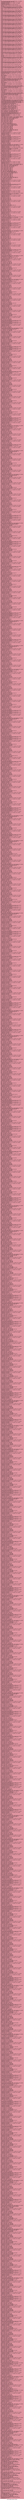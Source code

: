 digraph "CFG for 'blake2b_compress' function" {
	label="CFG for 'blake2b_compress' function";

	Node0x1596fd0 [shape=record,color="#b70d28ff", style=filled, fillcolor="#b70d2870",label="{%2:\l  call void @llvm.dbg.value(metadata %struct.blake2b_state__* %0, metadata\l... !1638, metadata !DIExpression()), !dbg !1644\l  call void @llvm.dbg.value(metadata i8* %1, metadata !1639, metadata\l... !DIExpression()), !dbg !1644\l  call void @llvm.dbg.value(metadata i64 0, metadata !1643, metadata\l... !DIExpression()), !dbg !1644\l  %.sroa.0114.0..sroa_cast = bitcast i8* %1 to i64*, !dbg !1645\l  %.sroa.0114.0.copyload = load i64, i64* %.sroa.0114.0..sroa_cast, align 1,\l... !dbg !1645\l  call void @llvm.dbg.value(metadata i64 %.sroa.0114.0.copyload, metadata\l... !1640, metadata !DIExpression(DW_OP_LLVM_fragment, 0, 64)), !dbg !1644\l  %.sroa.11.0..sroa_idx = getelementptr inbounds i8, i8* %1, i64 8, !dbg !1645\l  %.sroa.11.0..sroa_cast = bitcast i8* %.sroa.11.0..sroa_idx to i64*, !dbg\l... !1645\l  %.sroa.11.0.copyload = load i64, i64* %.sroa.11.0..sroa_cast, align 1, !dbg\l... !1645\l  call void @llvm.dbg.value(metadata i64 %.sroa.11.0.copyload, metadata !1640,\l... metadata !DIExpression(DW_OP_LLVM_fragment, 64, 64)), !dbg !1644\l  %.sroa.12.0..sroa_idx = getelementptr inbounds i8, i8* %1, i64 16, !dbg !1645\l  %.sroa.12.0..sroa_cast = bitcast i8* %.sroa.12.0..sroa_idx to i64*, !dbg\l... !1645\l  %.sroa.12.0.copyload = load i64, i64* %.sroa.12.0..sroa_cast, align 1, !dbg\l... !1645\l  call void @llvm.dbg.value(metadata i64 %.sroa.12.0.copyload, metadata !1640,\l... metadata !DIExpression(DW_OP_LLVM_fragment, 128, 64)), !dbg !1644\l  %.sroa.19.0..sroa_idx = getelementptr inbounds i8, i8* %1, i64 24, !dbg !1645\l  %.sroa.19.0..sroa_cast = bitcast i8* %.sroa.19.0..sroa_idx to i64*, !dbg\l... !1645\l  %.sroa.19.0.copyload = load i64, i64* %.sroa.19.0..sroa_cast, align 1, !dbg\l... !1645\l  call void @llvm.dbg.value(metadata i64 %.sroa.19.0.copyload, metadata !1640,\l... metadata !DIExpression(DW_OP_LLVM_fragment, 192, 64)), !dbg !1644\l  %.sroa.28.0..sroa_idx = getelementptr inbounds i8, i8* %1, i64 32, !dbg !1645\l  %.sroa.28.0..sroa_cast = bitcast i8* %.sroa.28.0..sroa_idx to i64*, !dbg\l... !1645\l  %.sroa.28.0.copyload = load i64, i64* %.sroa.28.0..sroa_cast, align 1, !dbg\l... !1645\l  call void @llvm.dbg.value(metadata i64 %.sroa.28.0.copyload, metadata !1640,\l... metadata !DIExpression(DW_OP_LLVM_fragment, 256, 64)), !dbg !1644\l  %.sroa.36.0..sroa_idx = getelementptr inbounds i8, i8* %1, i64 40, !dbg !1645\l  %.sroa.36.0..sroa_cast = bitcast i8* %.sroa.36.0..sroa_idx to i64*, !dbg\l... !1645\l  %.sroa.36.0.copyload = load i64, i64* %.sroa.36.0..sroa_cast, align 1, !dbg\l... !1645\l  call void @llvm.dbg.value(metadata i64 %.sroa.36.0.copyload, metadata !1640,\l... metadata !DIExpression(DW_OP_LLVM_fragment, 320, 64)), !dbg !1644\l  %.sroa.37.0..sroa_idx = getelementptr inbounds i8, i8* %1, i64 48, !dbg !1645\l  %.sroa.37.0..sroa_cast = bitcast i8* %.sroa.37.0..sroa_idx to i64*, !dbg\l... !1645\l  %.sroa.37.0.copyload = load i64, i64* %.sroa.37.0..sroa_cast, align 1, !dbg\l... !1645\l  call void @llvm.dbg.value(metadata i64 %.sroa.37.0.copyload, metadata !1640,\l... metadata !DIExpression(DW_OP_LLVM_fragment, 384, 64)), !dbg !1644\l  %.sroa.38.0..sroa_idx = getelementptr inbounds i8, i8* %1, i64 56, !dbg !1645\l  %.sroa.38.0..sroa_cast = bitcast i8* %.sroa.38.0..sroa_idx to i64*, !dbg\l... !1645\l  %.sroa.38.0.copyload = load i64, i64* %.sroa.38.0..sroa_cast, align 1, !dbg\l... !1645\l  call void @llvm.dbg.value(metadata i64 %.sroa.38.0.copyload, metadata !1640,\l... metadata !DIExpression(DW_OP_LLVM_fragment, 448, 64)), !dbg !1644\l  %.sroa.39.0..sroa_idx = getelementptr inbounds i8, i8* %1, i64 64, !dbg !1645\l  %.sroa.39.0..sroa_cast = bitcast i8* %.sroa.39.0..sroa_idx to i64*, !dbg\l... !1645\l  %.sroa.39.0.copyload = load i64, i64* %.sroa.39.0..sroa_cast, align 1, !dbg\l... !1645\l  call void @llvm.dbg.value(metadata i64 %.sroa.39.0.copyload, metadata !1640,\l... metadata !DIExpression(DW_OP_LLVM_fragment, 512, 64)), !dbg !1644\l  %.sroa.47.0..sroa_idx = getelementptr inbounds i8, i8* %1, i64 72, !dbg !1645\l  %.sroa.47.0..sroa_cast = bitcast i8* %.sroa.47.0..sroa_idx to i64*, !dbg\l... !1645\l  %.sroa.47.0.copyload = load i64, i64* %.sroa.47.0..sroa_cast, align 1, !dbg\l... !1645\l  call void @llvm.dbg.value(metadata i64 %.sroa.47.0.copyload, metadata !1640,\l... metadata !DIExpression(DW_OP_LLVM_fragment, 576, 64)), !dbg !1644\l  %.sroa.56.0..sroa_idx = getelementptr inbounds i8, i8* %1, i64 80, !dbg !1645\l  %.sroa.56.0..sroa_cast = bitcast i8* %.sroa.56.0..sroa_idx to i64*, !dbg\l... !1645\l  %.sroa.56.0.copyload = load i64, i64* %.sroa.56.0..sroa_cast, align 1, !dbg\l... !1645\l  call void @llvm.dbg.value(metadata i64 %.sroa.56.0.copyload, metadata !1640,\l... metadata !DIExpression(DW_OP_LLVM_fragment, 640, 64)), !dbg !1644\l  %.sroa.59.0..sroa_idx = getelementptr inbounds i8, i8* %1, i64 88, !dbg !1645\l  %.sroa.59.0..sroa_cast = bitcast i8* %.sroa.59.0..sroa_idx to i64*, !dbg\l... !1645\l  %.sroa.59.0.copyload = load i64, i64* %.sroa.59.0..sroa_cast, align 1, !dbg\l... !1645\l  call void @llvm.dbg.value(metadata i64 %.sroa.59.0.copyload, metadata !1640,\l... metadata !DIExpression(DW_OP_LLVM_fragment, 704, 64)), !dbg !1644\l  %.sroa.65177.0..sroa_idx = getelementptr inbounds i8, i8* %1, i64 96, !dbg\l... !1645\l  %.sroa.65177.0..sroa_cast = bitcast i8* %.sroa.65177.0..sroa_idx to i64*,\l... !dbg !1645\l  %.sroa.65177.0.copyload = load i64, i64* %.sroa.65177.0..sroa_cast, align 1,\l... !dbg !1645\l  call void @llvm.dbg.value(metadata i64 %.sroa.65177.0.copyload, metadata\l... !1640, metadata !DIExpression(DW_OP_LLVM_fragment, 768, 64)), !dbg !1644\l  %.sroa.66.0..sroa_idx = getelementptr inbounds i8, i8* %1, i64 104, !dbg\l... !1645\l  %.sroa.66.0..sroa_cast = bitcast i8* %.sroa.66.0..sroa_idx to i64*, !dbg\l... !1645\l  %.sroa.66.0.copyload = load i64, i64* %.sroa.66.0..sroa_cast, align 1, !dbg\l... !1645\l  call void @llvm.dbg.value(metadata i64 %.sroa.66.0.copyload, metadata !1640,\l... metadata !DIExpression(DW_OP_LLVM_fragment, 832, 64)), !dbg !1644\l  %.sroa.74.0..sroa_idx = getelementptr inbounds i8, i8* %1, i64 112, !dbg\l... !1645\l  %.sroa.74.0..sroa_cast = bitcast i8* %.sroa.74.0..sroa_idx to i64*, !dbg\l... !1645\l  %.sroa.74.0.copyload = load i64, i64* %.sroa.74.0..sroa_cast, align 1, !dbg\l... !1645\l  call void @llvm.dbg.value(metadata i64 %.sroa.74.0.copyload, metadata !1640,\l... metadata !DIExpression(DW_OP_LLVM_fragment, 896, 64)), !dbg !1644\l  %.sroa.75.0..sroa_idx = getelementptr inbounds i8, i8* %1, i64 120, !dbg\l... !1645\l  %.sroa.75.0..sroa_cast = bitcast i8* %.sroa.75.0..sroa_idx to i64*, !dbg\l... !1645\l  %.sroa.75.0.copyload = load i64, i64* %.sroa.75.0..sroa_cast, align 1, !dbg\l... !1645\l  call void @llvm.dbg.value(metadata i64 %.sroa.75.0.copyload, metadata !1640,\l... metadata !DIExpression(DW_OP_LLVM_fragment, 960, 64)), !dbg !1644\l  call void @llvm.dbg.value(metadata i32 undef, metadata !1643, metadata\l... !DIExpression()), !dbg !1644\l  %.sroa.0.0..sroa_cast = bitcast %struct.blake2b_state__* %0 to \<2 x i64\>*,\l... !dbg !1649\l  %.sroa.0.0.copyload = load \<2 x i64\>, \<2 x i64\>* %.sroa.0.0..sroa_cast,\l... align 8, !dbg !1649\l  %.sroa.0.0.copyload.i0 = extractelement \<2 x i64\> %.sroa.0.0.copyload, i32\l... 0, !dbg !1644\l  %.sroa.0.0.copyload.i1 = extractelement \<2 x i64\> %.sroa.0.0.copyload, i32\l... 1, !dbg !1644\l  call void @llvm.dbg.value(metadata \<2 x i64\> %.sroa.0.0.copyload, metadata\l... !1642, metadata !DIExpression(DW_OP_LLVM_fragment, 0, 128)), !dbg !1644\l  %.sroa.9.0..sroa_idx7 = getelementptr inbounds %struct.blake2b_state__,\l... %struct.blake2b_state__* %0, i64 0, i32 0, i64 2, !dbg !1649\l  %.sroa.9.0..sroa_cast = bitcast i64* %.sroa.9.0..sroa_idx7 to \<2 x i64\>*,\l... !dbg !1649\l  %.sroa.9.0.copyload = load \<2 x i64\>, \<2 x i64\>* %.sroa.9.0..sroa_cast,\l... align 8, !dbg !1649\l  %.sroa.9.0.copyload.i0 = extractelement \<2 x i64\> %.sroa.9.0.copyload, i32\l... 0, !dbg !1644\l  %.sroa.9.0.copyload.i1 = extractelement \<2 x i64\> %.sroa.9.0.copyload, i32\l... 1, !dbg !1644\l  call void @llvm.dbg.value(metadata \<2 x i64\> %.sroa.9.0.copyload, metadata\l... !1642, metadata !DIExpression(DW_OP_LLVM_fragment, 128, 128)), !dbg !1644\l  %.sroa.13.0..sroa_idx10 = getelementptr inbounds %struct.blake2b_state__,\l... %struct.blake2b_state__* %0, i64 0, i32 0, i64 4, !dbg !1649\l  %.sroa.13.0..sroa_cast = bitcast i64* %.sroa.13.0..sroa_idx10 to \<2 x i64\>*,\l... !dbg !1649\l  %.sroa.13.0.copyload = load \<2 x i64\>, \<2 x i64\>* %.sroa.13.0..sroa_cast,\l... align 8, !dbg !1649\l  %.sroa.13.0.copyload.i0 = extractelement \<2 x i64\> %.sroa.13.0.copyload, i32\l... 0, !dbg !1644\l  %.sroa.13.0.copyload.i1 = extractelement \<2 x i64\> %.sroa.13.0.copyload, i32\l... 1, !dbg !1644\l  call void @llvm.dbg.value(metadata \<2 x i64\> %.sroa.13.0.copyload, metadata\l... !1642, metadata !DIExpression(DW_OP_LLVM_fragment, 256, 128)), !dbg !1644\l  %.sroa.40.0..sroa_idx60 = getelementptr inbounds %struct.blake2b_state__,\l... %struct.blake2b_state__* %0, i64 0, i32 0, i64 6, !dbg !1649\l  %.sroa.40.0..sroa_cast = bitcast i64* %.sroa.40.0..sroa_idx60 to \<2 x i64\>*,\l... !dbg !1649\l  %.sroa.40.0.copyload = load \<2 x i64\>, \<2 x i64\>* %.sroa.40.0..sroa_cast,\l... align 8, !dbg !1649\l  %.sroa.40.0.copyload.i0 = extractelement \<2 x i64\> %.sroa.40.0.copyload, i32\l... 0, !dbg !1644\l  %.sroa.40.0.copyload.i1 = extractelement \<2 x i64\> %.sroa.40.0.copyload, i32\l... 1, !dbg !1644\l  call void @llvm.dbg.value(metadata \<2 x i64\> %.sroa.40.0.copyload, metadata\l... !1642, metadata !DIExpression(DW_OP_LLVM_fragment, 384, 128)), !dbg !1644\l  call void @llvm.dbg.value(metadata i64 4354685564936845355, metadata !1642,\l... metadata !DIExpression(DW_OP_LLVM_fragment, 640, 64)), !dbg !1644\l  call void @llvm.dbg.value(metadata i64 -6534734903238641935, metadata !1642,\l... metadata !DIExpression(DW_OP_LLVM_fragment, 704, 64)), !dbg !1644\l  %3 = getelementptr inbounds %struct.blake2b_state__,\l... %struct.blake2b_state__* %0, i64 0, i32 1, i64 0, !dbg !1653\l  %4 = bitcast i64* %3 to \<2 x i64\>*, !dbg !1653\l  %5 = load \<2 x i64\>, \<2 x i64\>* %4, align 8, !dbg !1653, !tbaa !1654\l  %.i0 = extractelement \<2 x i64\> %5, i32 0, !dbg !1658\l  %.i0189 = xor i64 %.i0, 5840696475078001361, !dbg !1658\l  %.i1 = extractelement \<2 x i64\> %5, i32 1, !dbg !1658\l  %.i1190 = xor i64 %.i1, -7276294671716946913, !dbg !1658\l  %6 = getelementptr inbounds %struct.blake2b_state__,\l... %struct.blake2b_state__* %0, i64 0, i32 2, i64 0, !dbg !1659\l  %7 = bitcast i64* %6 to \<2 x i64\>*, !dbg !1659\l  %8 = load \<2 x i64\>, \<2 x i64\>* %7, align 8, !dbg !1659, !tbaa !1654\l  %.i0191 = extractelement \<2 x i64\> %8, i32 0, !dbg !1660\l  %.i0192 = xor i64 %.i0191, 2270897969802886507, !dbg !1660\l  %.i1193 = extractelement \<2 x i64\> %8, i32 1, !dbg !1660\l  %.i1194 = xor i64 %.i1193, 6620516959819538809, !dbg !1660\l  call void @llvm.dbg.value(metadata i64 undef, metadata !1642, metadata\l... !DIExpression(DW_OP_LLVM_fragment, 960, 64)), !dbg !1644\l  call void @llvm.dbg.value(metadata i32 32, metadata !1661, metadata\l... !DIExpression()), !dbg !1668\l  call void @llvm.dbg.value(metadata i32 24, metadata !1661, metadata\l... !DIExpression()), !dbg !1672\l  %.i0195 = add i64 %.sroa.13.0.copyload.i0, %.sroa.0.0.copyload.i0, !dbg !1674\l  %.i1196 = add i64 %.sroa.13.0.copyload.i1, %.sroa.0.0.copyload.i1, !dbg !1674\l  %.i0197 = add i64 %.i0195, %.sroa.0114.0.copyload, !dbg !1674\l  %.i1198 = add i64 %.i1196, %.sroa.12.0.copyload, !dbg !1674\l  %.i0199 = xor i64 %.i0197, %.i0189, !dbg !1674\l  %.i1200 = xor i64 %.i1198, %.i1190, !dbg !1674\l  %.i0201 = lshr i64 %.i0199, 32, !dbg !1675\l  %.i1202 = lshr i64 %.i1200, 32, !dbg !1675\l  %.i0203 = shl i64 %.i0199, 32, !dbg !1676\l  %.i1204 = shl i64 %.i1200, 32, !dbg !1676\l  %9 = or i64 %.i0203, %.i0201, !dbg !1677\l  %10 = or i64 %.i1204, %.i1202, !dbg !1677\l  %11 = add i64 %9, 7640891576956012808, !dbg !1674\l  %12 = add i64 %10, -4942790177534073029, !dbg !1674\l  %.i0209 = xor i64 %11, %.sroa.13.0.copyload.i0, !dbg !1674\l  %.i1210 = xor i64 %12, %.sroa.13.0.copyload.i1, !dbg !1674\l  %.i0211 = lshr i64 %.i0209, 24, !dbg !1678\l  %.i1212 = lshr i64 %.i1210, 24, !dbg !1678\l  %.i0213 = shl i64 %.i0209, 40, !dbg !1679\l  %.i1214 = shl i64 %.i1210, 40, !dbg !1679\l  %13 = or i64 %.i0213, %.i0211, !dbg !1680\l  %14 = or i64 %.i1214, %.i1212, !dbg !1680\l  %.i0217 = add i64 %.sroa.11.0.copyload, %.i0197, !dbg !1674\l  %.i1218 = add i64 %.sroa.19.0.copyload, %.i1198, !dbg !1674\l  %15 = add i64 %.i0217, %13, !dbg !1674\l  %16 = add i64 %.i1218, %14, !dbg !1674\l  %17 = xor i64 %15, %9, !dbg !1674\l  call void @llvm.dbg.value(metadata i64 %17, metadata !1667, metadata\l... !DIExpression()), !dbg !1681\l  call void @llvm.dbg.value(metadata i32 16, metadata !1661, metadata\l... !DIExpression()), !dbg !1681\l  %18 = lshr i64 %17, 16, !dbg !1683\l  %19 = shl i64 %17, 48, !dbg !1684\l  %20 = or i64 %19, %18, !dbg !1685\l  call void @llvm.dbg.value(metadata i64 %20, metadata !1642, metadata\l... !DIExpression(DW_OP_LLVM_fragment, 768, 64)), !dbg !1644\l  %21 = add i64 %20, %11, !dbg !1674\l  call void @llvm.dbg.value(metadata i64 %21, metadata !1642, metadata\l... !DIExpression(DW_OP_LLVM_fragment, 512, 64)), !dbg !1644\l  %22 = xor i64 %21, %13, !dbg !1674\l  call void @llvm.dbg.value(metadata i64 %22, metadata !1667, metadata\l... !DIExpression()), !dbg !1686\l  call void @llvm.dbg.value(metadata i32 63, metadata !1661, metadata\l... !DIExpression()), !dbg !1686\l  %23 = lshr i64 %22, 63, !dbg !1688\l  %24 = shl i64 %22, 1, !dbg !1689\l  %25 = or i64 %24, %23, !dbg !1690\l  call void @llvm.dbg.value(metadata \<2 x i64\> undef, metadata !1642, metadata\l... !DIExpression(DW_OP_LLVM_fragment, 256, 128)), !dbg !1644\l  call void @llvm.dbg.value(metadata i32 32, metadata !1661, metadata\l... !DIExpression()), !dbg !1691\l  call void @llvm.dbg.value(metadata i32 24, metadata !1661, metadata\l... !DIExpression()), !dbg !1694\l  call void @llvm.dbg.value(metadata \<2 x i64\> undef, metadata !1642, metadata\l... !DIExpression(DW_OP_LLVM_fragment, 0, 128)), !dbg !1644\l  %26 = xor i64 %16, %10, !dbg !1696\l  call void @llvm.dbg.value(metadata i64 %26, metadata !1667, metadata\l... !DIExpression()), !dbg !1697\l  call void @llvm.dbg.value(metadata i32 16, metadata !1661, metadata\l... !DIExpression()), !dbg !1697\l  %27 = lshr i64 %26, 16, !dbg !1699\l  %28 = shl i64 %26, 48, !dbg !1700\l  %29 = or i64 %28, %27, !dbg !1701\l  call void @llvm.dbg.value(metadata i64 %29, metadata !1642, metadata\l... !DIExpression(DW_OP_LLVM_fragment, 832, 64)), !dbg !1644\l  %30 = add i64 %29, %12, !dbg !1696\l  call void @llvm.dbg.value(metadata i64 %30, metadata !1642, metadata\l... !DIExpression(DW_OP_LLVM_fragment, 576, 64)), !dbg !1644\l  %31 = xor i64 %30, %14, !dbg !1696\l  call void @llvm.dbg.value(metadata i64 %31, metadata !1667, metadata\l... !DIExpression()), !dbg !1702\l  call void @llvm.dbg.value(metadata i32 63, metadata !1661, metadata\l... !DIExpression()), !dbg !1702\l  %32 = lshr i64 %31, 63, !dbg !1704\l  %33 = shl i64 %31, 1, !dbg !1705\l  %34 = or i64 %33, %32, !dbg !1706\l  call void @llvm.dbg.value(metadata i32 32, metadata !1661, metadata\l... !DIExpression()), !dbg !1707\l  call void @llvm.dbg.value(metadata i32 24, metadata !1661, metadata\l... !DIExpression()), !dbg !1710\l  %.i0221 = add i64 %.sroa.40.0.copyload.i0, %.sroa.9.0.copyload.i0, !dbg !1712\l  %.i1222 = add i64 %.sroa.40.0.copyload.i1, %.sroa.9.0.copyload.i1, !dbg !1712\l  %.i0223 = add i64 %.i0221, %.sroa.28.0.copyload, !dbg !1712\l  %.i1224 = add i64 %.i1222, %.sroa.37.0.copyload, !dbg !1712\l  %.i0225 = xor i64 %.i0223, %.i0192, !dbg !1712\l  %.i1226 = xor i64 %.i1224, %.i1194, !dbg !1712\l  %.i0227 = lshr i64 %.i0225, 32, !dbg !1713\l  %.i1228 = lshr i64 %.i1226, 32, !dbg !1713\l  %.i0229 = shl i64 %.i0225, 32, !dbg !1714\l  %.i1230 = shl i64 %.i1226, 32, !dbg !1714\l  %35 = or i64 %.i0229, %.i0227, !dbg !1715\l  %36 = or i64 %.i1230, %.i1228, !dbg !1715\l  %37 = add i64 %35, 4354685564936845355, !dbg !1712\l  %38 = add i64 %36, -6534734903238641935, !dbg !1712\l  %.i0235 = xor i64 %37, %.sroa.40.0.copyload.i0, !dbg !1712\l  %.i1236 = xor i64 %38, %.sroa.40.0.copyload.i1, !dbg !1712\l  %.i0237 = lshr i64 %.i0235, 24, !dbg !1716\l  %.i1238 = lshr i64 %.i1236, 24, !dbg !1716\l  %.i0239 = shl i64 %.i0235, 40, !dbg !1717\l  %.i1240 = shl i64 %.i1236, 40, !dbg !1717\l  %39 = or i64 %.i0239, %.i0237, !dbg !1718\l  %40 = or i64 %.i1240, %.i1238, !dbg !1718\l  %.i0243 = add i64 %.sroa.36.0.copyload, %.i0223, !dbg !1712\l  %.i1244 = add i64 %.sroa.38.0.copyload, %.i1224, !dbg !1712\l  %41 = add i64 %.i0243, %39, !dbg !1712\l  %42 = add i64 %.i1244, %40, !dbg !1712\l  %43 = xor i64 %41, %35, !dbg !1712\l  call void @llvm.dbg.value(metadata i64 %43, metadata !1667, metadata\l... !DIExpression()), !dbg !1719\l  call void @llvm.dbg.value(metadata i32 16, metadata !1661, metadata\l... !DIExpression()), !dbg !1719\l  %44 = lshr i64 %43, 16, !dbg !1721\l  %45 = shl i64 %43, 48, !dbg !1722\l  %46 = or i64 %45, %44, !dbg !1723\l  call void @llvm.dbg.value(metadata i64 %46, metadata !1642, metadata\l... !DIExpression(DW_OP_LLVM_fragment, 896, 64)), !dbg !1644\l  %47 = add i64 %46, %37, !dbg !1712\l  %48 = xor i64 %47, %39, !dbg !1712\l  call void @llvm.dbg.value(metadata i64 %48, metadata !1667, metadata\l... !DIExpression()), !dbg !1724\l  call void @llvm.dbg.value(metadata i32 63, metadata !1661, metadata\l... !DIExpression()), !dbg !1724\l  %49 = lshr i64 %48, 63, !dbg !1726\l  %50 = shl i64 %48, 1, !dbg !1727\l  %51 = or i64 %50, %49, !dbg !1728\l  call void @llvm.dbg.value(metadata i32 32, metadata !1661, metadata\l... !DIExpression()), !dbg !1729\l  call void @llvm.dbg.value(metadata i32 24, metadata !1661, metadata\l... !DIExpression()), !dbg !1732\l  call void @llvm.dbg.value(metadata \<2 x i64\> undef, metadata !1642, metadata\l... !DIExpression(DW_OP_LLVM_fragment, 128, 128)), !dbg !1644\l  %52 = xor i64 %42, %36, !dbg !1734\l  call void @llvm.dbg.value(metadata i64 %52, metadata !1667, metadata\l... !DIExpression()), !dbg !1735\l  call void @llvm.dbg.value(metadata i32 16, metadata !1661, metadata\l... !DIExpression()), !dbg !1735\l  %53 = lshr i64 %52, 16, !dbg !1737\l  %54 = shl i64 %52, 48, !dbg !1738\l  %55 = or i64 %54, %53, !dbg !1739\l  %56 = add i64 %55, %38, !dbg !1734\l  %57 = xor i64 %56, %40, !dbg !1734\l  call void @llvm.dbg.value(metadata i64 %57, metadata !1667, metadata\l... !DIExpression()), !dbg !1740\l  call void @llvm.dbg.value(metadata i32 63, metadata !1661, metadata\l... !DIExpression()), !dbg !1740\l  %58 = lshr i64 %57, 63, !dbg !1742\l  %59 = shl i64 %57, 1, !dbg !1743\l  %60 = or i64 %59, %58, !dbg !1744\l  %61 = add i64 %34, %15, !dbg !1745\l  %62 = add i64 %61, %.sroa.39.0.copyload, !dbg !1745\l  %63 = xor i64 %55, %62, !dbg !1745\l  call void @llvm.dbg.value(metadata i64 %63, metadata !1667, metadata\l... !DIExpression()), !dbg !1747\l  call void @llvm.dbg.value(metadata i32 32, metadata !1661, metadata\l... !DIExpression()), !dbg !1747\l  %64 = lshr i64 %63, 32, !dbg !1749\l  %65 = shl i64 %63, 32, !dbg !1750\l  %66 = or i64 %65, %64, !dbg !1751\l  %67 = add i64 %66, %47, !dbg !1745\l  %68 = xor i64 %67, %34, !dbg !1745\l  call void @llvm.dbg.value(metadata i64 %68, metadata !1667, metadata\l... !DIExpression()), !dbg !1752\l  call void @llvm.dbg.value(metadata i32 24, metadata !1661, metadata\l... !DIExpression()), !dbg !1752\l  %69 = lshr i64 %68, 24, !dbg !1754\l  %70 = shl i64 %68, 40, !dbg !1755\l  %71 = or i64 %70, %69, !dbg !1756\l  %72 = add i64 %.sroa.47.0.copyload, %62, !dbg !1745\l  %73 = add i64 %72, %71, !dbg !1745\l  call void @llvm.dbg.value(metadata \<2 x i64\> undef, metadata !1642, metadata\l... !DIExpression(DW_OP_LLVM_fragment, 0, 128)), !dbg !1644\l  %74 = xor i64 %73, %66, !dbg !1745\l  call void @llvm.dbg.value(metadata i64 %74, metadata !1667, metadata\l... !DIExpression()), !dbg !1757\l  call void @llvm.dbg.value(metadata i32 16, metadata !1661, metadata\l... !DIExpression()), !dbg !1757\l  %75 = lshr i64 %74, 16, !dbg !1759\l  %76 = shl i64 %74, 48, !dbg !1760\l  %77 = or i64 %76, %75, !dbg !1761\l  call void @llvm.dbg.value(metadata i64 %77, metadata !1642, metadata\l... !DIExpression(DW_OP_LLVM_fragment, 960, 64)), !dbg !1644\l  %78 = add i64 %77, %67, !dbg !1745\l  call void @llvm.dbg.value(metadata i64 %78, metadata !1642, metadata\l... !DIExpression(DW_OP_LLVM_fragment, 640, 64)), !dbg !1644\l  %79 = xor i64 %78, %71, !dbg !1745\l  call void @llvm.dbg.value(metadata i64 %79, metadata !1667, metadata\l... !DIExpression()), !dbg !1762\l  call void @llvm.dbg.value(metadata i32 63, metadata !1661, metadata\l... !DIExpression()), !dbg !1762\l  %80 = lshr i64 %79, 63, !dbg !1764\l  %81 = shl i64 %79, 1, !dbg !1765\l  %82 = or i64 %81, %80, !dbg !1766\l  call void @llvm.dbg.value(metadata \<2 x i64\> undef, metadata !1642, metadata\l... !DIExpression(DW_OP_LLVM_fragment, 256, 128)), !dbg !1644\l  %83 = add i64 %51, %16, !dbg !1767\l  %84 = add i64 %83, %.sroa.56.0.copyload, !dbg !1767\l  %85 = xor i64 %84, %20, !dbg !1767\l  call void @llvm.dbg.value(metadata i64 %85, metadata !1667, metadata\l... !DIExpression()), !dbg !1769\l  call void @llvm.dbg.value(metadata i32 32, metadata !1661, metadata\l... !DIExpression()), !dbg !1769\l  %86 = lshr i64 %85, 32, !dbg !1771\l  %87 = shl i64 %85, 32, !dbg !1772\l  %88 = or i64 %87, %86, !dbg !1773\l  %89 = add i64 %88, %56, !dbg !1767\l  %90 = xor i64 %89, %51, !dbg !1767\l  call void @llvm.dbg.value(metadata i64 %90, metadata !1667, metadata\l... !DIExpression()), !dbg !1774\l  call void @llvm.dbg.value(metadata i32 24, metadata !1661, metadata\l... !DIExpression()), !dbg !1774\l  %91 = lshr i64 %90, 24, !dbg !1776\l  %92 = shl i64 %90, 40, !dbg !1777\l  %93 = or i64 %92, %91, !dbg !1778\l  %94 = add i64 %.sroa.59.0.copyload, %84, !dbg !1767\l  %95 = add i64 %94, %93, !dbg !1767\l  %96 = xor i64 %95, %88, !dbg !1767\l  call void @llvm.dbg.value(metadata i64 %96, metadata !1667, metadata\l... !DIExpression()), !dbg !1779\l  call void @llvm.dbg.value(metadata i32 16, metadata !1661, metadata\l... !DIExpression()), !dbg !1779\l  %97 = lshr i64 %96, 16, !dbg !1781\l  %98 = shl i64 %96, 48, !dbg !1782\l  %99 = or i64 %98, %97, !dbg !1783\l  %100 = add i64 %99, %89, !dbg !1767\l  call void @llvm.dbg.value(metadata i64 %100, metadata !1642, metadata\l... !DIExpression(DW_OP_LLVM_fragment, 704, 64)), !dbg !1644\l  %101 = xor i64 %100, %93, !dbg !1767\l  call void @llvm.dbg.value(metadata i64 %101, metadata !1667, metadata\l... !DIExpression()), !dbg !1784\l  call void @llvm.dbg.value(metadata i32 63, metadata !1661, metadata\l... !DIExpression()), !dbg !1784\l  %102 = lshr i64 %101, 63, !dbg !1786\l  %103 = shl i64 %101, 1, !dbg !1787\l  %104 = or i64 %103, %102, !dbg !1788\l  call void @llvm.dbg.value(metadata \<2 x i64\> undef, metadata !1642, metadata\l... !DIExpression(DW_OP_LLVM_fragment, 384, 128)), !dbg !1644\l  %105 = add i64 %60, %41, !dbg !1789\l  %106 = add i64 %105, %.sroa.65177.0.copyload, !dbg !1789\l  %107 = xor i64 %106, %29, !dbg !1789\l  call void @llvm.dbg.value(metadata i64 %107, metadata !1667, metadata\l... !DIExpression()), !dbg !1791\l  call void @llvm.dbg.value(metadata i32 32, metadata !1661, metadata\l... !DIExpression()), !dbg !1791\l  %108 = lshr i64 %107, 32, !dbg !1793\l  %109 = shl i64 %107, 32, !dbg !1794\l  %110 = or i64 %109, %108, !dbg !1795\l  %111 = add i64 %110, %21, !dbg !1789\l  %112 = xor i64 %111, %60, !dbg !1789\l  call void @llvm.dbg.value(metadata i64 %112, metadata !1667, metadata\l... !DIExpression()), !dbg !1796\l  call void @llvm.dbg.value(metadata i32 24, metadata !1661, metadata\l... !DIExpression()), !dbg !1796\l  %113 = lshr i64 %112, 24, !dbg !1798\l  %114 = shl i64 %112, 40, !dbg !1799\l  %115 = or i64 %114, %113, !dbg !1800\l  %116 = add i64 %.sroa.66.0.copyload, %106, !dbg !1789\l  %117 = add i64 %116, %115, !dbg !1789\l  %118 = xor i64 %117, %110, !dbg !1789\l  call void @llvm.dbg.value(metadata i64 %118, metadata !1667, metadata\l... !DIExpression()), !dbg !1801\l  call void @llvm.dbg.value(metadata i32 16, metadata !1661, metadata\l... !DIExpression()), !dbg !1801\l  %119 = lshr i64 %118, 16, !dbg !1803\l  %120 = shl i64 %118, 48, !dbg !1804\l  %121 = or i64 %120, %119, !dbg !1805\l  %122 = add i64 %121, %111, !dbg !1789\l  %123 = xor i64 %122, %115, !dbg !1789\l  call void @llvm.dbg.value(metadata i64 %123, metadata !1667, metadata\l... !DIExpression()), !dbg !1806\l  call void @llvm.dbg.value(metadata i32 63, metadata !1661, metadata\l... !DIExpression()), !dbg !1806\l  %124 = lshr i64 %123, 63, !dbg !1808\l  %125 = shl i64 %123, 1, !dbg !1809\l  %126 = or i64 %125, %124, !dbg !1810\l  call void @llvm.dbg.value(metadata \<2 x i64\> undef, metadata !1642, metadata\l... !DIExpression(DW_OP_LLVM_fragment, 384, 128)), !dbg !1644\l  %127 = add i64 %42, %25, !dbg !1811\l  %128 = add i64 %127, %.sroa.74.0.copyload, !dbg !1811\l  %129 = xor i64 %128, %46, !dbg !1811\l  call void @llvm.dbg.value(metadata i64 %129, metadata !1667, metadata\l... !DIExpression()), !dbg !1813\l  call void @llvm.dbg.value(metadata i32 32, metadata !1661, metadata\l... !DIExpression()), !dbg !1813\l  %130 = lshr i64 %129, 32, !dbg !1815\l  %131 = shl i64 %129, 32, !dbg !1816\l  %132 = or i64 %131, %130, !dbg !1817\l  %133 = add i64 %132, %30, !dbg !1811\l  %134 = xor i64 %133, %25, !dbg !1811\l  call void @llvm.dbg.value(metadata i64 %134, metadata !1667, metadata\l... !DIExpression()), !dbg !1818\l  call void @llvm.dbg.value(metadata i32 24, metadata !1661, metadata\l... !DIExpression()), !dbg !1818\l  %135 = lshr i64 %134, 24, !dbg !1820\l  %136 = shl i64 %134, 40, !dbg !1821\l  %137 = or i64 %136, %135, !dbg !1822\l  %138 = add i64 %.sroa.75.0.copyload, %128, !dbg !1811\l  %139 = add i64 %138, %137, !dbg !1811\l  %140 = xor i64 %139, %132, !dbg !1811\l  call void @llvm.dbg.value(metadata i64 %140, metadata !1667, metadata\l... !DIExpression()), !dbg !1823\l  call void @llvm.dbg.value(metadata i32 16, metadata !1661, metadata\l... !DIExpression()), !dbg !1823\l  %141 = lshr i64 %140, 16, !dbg !1825\l  %142 = shl i64 %140, 48, !dbg !1826\l  %143 = or i64 %142, %141, !dbg !1827\l  %144 = add i64 %143, %133, !dbg !1811\l  %145 = xor i64 %144, %137, !dbg !1811\l  call void @llvm.dbg.value(metadata i64 %145, metadata !1667, metadata\l... !DIExpression()), !dbg !1828\l  call void @llvm.dbg.value(metadata i32 63, metadata !1661, metadata\l... !DIExpression()), !dbg !1828\l  %146 = lshr i64 %145, 63, !dbg !1830\l  %147 = shl i64 %145, 1, !dbg !1831\l  %148 = or i64 %147, %146, !dbg !1832\l  %149 = add i64 %.sroa.74.0.copyload, %73, !dbg !1833\l  %150 = add i64 %149, %148, !dbg !1833\l  %151 = xor i64 %150, %99, !dbg !1833\l  call void @llvm.dbg.value(metadata i64 %151, metadata !1667, metadata\l... !DIExpression()), !dbg !1836\l  call void @llvm.dbg.value(metadata i32 32, metadata !1661, metadata\l... !DIExpression()), !dbg !1836\l  %152 = lshr i64 %151, 32, !dbg !1838\l  %153 = shl i64 %151, 32, !dbg !1839\l  %154 = or i64 %153, %152, !dbg !1840\l  %155 = add i64 %154, %122, !dbg !1833\l  %156 = xor i64 %155, %148, !dbg !1833\l  call void @llvm.dbg.value(metadata i64 %156, metadata !1667, metadata\l... !DIExpression()), !dbg !1841\l  call void @llvm.dbg.value(metadata i32 24, metadata !1661, metadata\l... !DIExpression()), !dbg !1841\l  %157 = lshr i64 %156, 24, !dbg !1843\l  %158 = shl i64 %156, 40, !dbg !1844\l  %159 = or i64 %158, %157, !dbg !1845\l  %160 = add i64 %150, %.sroa.56.0.copyload, !dbg !1833\l  %161 = add i64 %160, %159, !dbg !1833\l  %162 = xor i64 %161, %154, !dbg !1833\l  call void @llvm.dbg.value(metadata i64 %162, metadata !1667, metadata\l... !DIExpression()), !dbg !1846\l  call void @llvm.dbg.value(metadata i32 16, metadata !1661, metadata\l... !DIExpression()), !dbg !1846\l  %163 = lshr i64 %162, 16, !dbg !1848\l  %164 = shl i64 %162, 48, !dbg !1849\l  %165 = or i64 %164, %163, !dbg !1850\l  call void @llvm.dbg.value(metadata i64 %165, metadata !1642, metadata\l... !DIExpression(DW_OP_LLVM_fragment, 768, 64)), !dbg !1644\l  %166 = add i64 %165, %155, !dbg !1833\l  call void @llvm.dbg.value(metadata i64 %166, metadata !1642, metadata\l... !DIExpression(DW_OP_LLVM_fragment, 512, 64)), !dbg !1644\l  %167 = xor i64 %166, %159, !dbg !1833\l  call void @llvm.dbg.value(metadata i64 %167, metadata !1667, metadata\l... !DIExpression()), !dbg !1851\l  call void @llvm.dbg.value(metadata i32 63, metadata !1661, metadata\l... !DIExpression()), !dbg !1851\l  %168 = lshr i64 %167, 63, !dbg !1853\l  %169 = shl i64 %167, 1, !dbg !1854\l  %170 = or i64 %169, %168, !dbg !1855\l  call void @llvm.dbg.value(metadata \<2 x i64\> undef, metadata !1642, metadata\l... !DIExpression(DW_OP_LLVM_fragment, 256, 128)), !dbg !1644\l  %171 = add i64 %82, %.sroa.28.0.copyload, !dbg !1856\l  %172 = add i64 %171, %95, !dbg !1856\l  %173 = xor i64 %121, %172, !dbg !1856\l  call void @llvm.dbg.value(metadata i64 %173, metadata !1667, metadata\l... !DIExpression()), !dbg !1858\l  call void @llvm.dbg.value(metadata i32 32, metadata !1661, metadata\l... !DIExpression()), !dbg !1858\l  %174 = lshr i64 %173, 32, !dbg !1860\l  %175 = shl i64 %173, 32, !dbg !1861\l  %176 = or i64 %175, %174, !dbg !1862\l  %177 = add i64 %144, %176, !dbg !1856\l  %178 = xor i64 %177, %82, !dbg !1856\l  call void @llvm.dbg.value(metadata i64 %178, metadata !1667, metadata\l... !DIExpression()), !dbg !1863\l  call void @llvm.dbg.value(metadata i32 24, metadata !1661, metadata\l... !DIExpression()), !dbg !1863\l  %179 = lshr i64 %178, 24, !dbg !1865\l  %180 = shl i64 %178, 40, !dbg !1866\l  %181 = or i64 %180, %179, !dbg !1867\l  %182 = add i64 %172, %.sroa.39.0.copyload, !dbg !1856\l  %183 = add i64 %182, %181, !dbg !1856\l  %184 = xor i64 %183, %176, !dbg !1856\l  call void @llvm.dbg.value(metadata i64 %184, metadata !1667, metadata\l... !DIExpression()), !dbg !1868\l  call void @llvm.dbg.value(metadata i32 16, metadata !1661, metadata\l... !DIExpression()), !dbg !1868\l  %185 = lshr i64 %184, 16, !dbg !1870\l  %186 = shl i64 %184, 48, !dbg !1871\l  %187 = or i64 %186, %185, !dbg !1872\l  call void @llvm.dbg.value(metadata i64 %187, metadata !1642, metadata\l... !DIExpression(DW_OP_LLVM_fragment, 832, 64)), !dbg !1644\l  %188 = add i64 %187, %177, !dbg !1856\l  call void @llvm.dbg.value(metadata i64 %188, metadata !1642, metadata\l... !DIExpression(DW_OP_LLVM_fragment, 576, 64)), !dbg !1644\l  %189 = xor i64 %188, %181, !dbg !1856\l  call void @llvm.dbg.value(metadata i64 %189, metadata !1667, metadata\l... !DIExpression()), !dbg !1873\l  call void @llvm.dbg.value(metadata i32 63, metadata !1661, metadata\l... !DIExpression()), !dbg !1873\l  %190 = lshr i64 %189, 63, !dbg !1875\l  %191 = shl i64 %189, 1, !dbg !1876\l  %192 = or i64 %191, %190, !dbg !1877\l  %193 = add i64 %104, %.sroa.47.0.copyload, !dbg !1878\l  %194 = add i64 %193, %117, !dbg !1878\l  %195 = xor i64 %143, %194, !dbg !1878\l  call void @llvm.dbg.value(metadata i64 %195, metadata !1667, metadata\l... !DIExpression()), !dbg !1880\l  call void @llvm.dbg.value(metadata i32 32, metadata !1661, metadata\l... !DIExpression()), !dbg !1880\l  %196 = lshr i64 %195, 32, !dbg !1882\l  %197 = shl i64 %195, 32, !dbg !1883\l  %198 = or i64 %197, %196, !dbg !1884\l  %199 = add i64 %198, %78, !dbg !1878\l  %200 = xor i64 %199, %104, !dbg !1878\l  call void @llvm.dbg.value(metadata i64 %200, metadata !1667, metadata\l... !DIExpression()), !dbg !1885\l  call void @llvm.dbg.value(metadata i32 24, metadata !1661, metadata\l... !DIExpression()), !dbg !1885\l  %201 = lshr i64 %200, 24, !dbg !1887\l  %202 = shl i64 %200, 40, !dbg !1888\l  %203 = or i64 %202, %201, !dbg !1889\l  %204 = add i64 %.sroa.75.0.copyload, %194, !dbg !1878\l  %205 = add i64 %204, %203, !dbg !1878\l  %206 = xor i64 %205, %198, !dbg !1878\l  call void @llvm.dbg.value(metadata i64 %206, metadata !1667, metadata\l... !DIExpression()), !dbg !1890\l  call void @llvm.dbg.value(metadata i32 16, metadata !1661, metadata\l... !DIExpression()), !dbg !1890\l  %207 = lshr i64 %206, 16, !dbg !1892\l  %208 = shl i64 %206, 48, !dbg !1893\l  %209 = or i64 %208, %207, !dbg !1894\l  call void @llvm.dbg.value(metadata i64 %209, metadata !1642, metadata\l... !DIExpression(DW_OP_LLVM_fragment, 896, 64)), !dbg !1644\l  %210 = add i64 %209, %199, !dbg !1878\l  %211 = xor i64 %210, %203, !dbg !1878\l  call void @llvm.dbg.value(metadata i64 %211, metadata !1667, metadata\l... !DIExpression()), !dbg !1895\l  call void @llvm.dbg.value(metadata i32 63, metadata !1661, metadata\l... !DIExpression()), !dbg !1895\l  %212 = lshr i64 %211, 63, !dbg !1897\l  %213 = shl i64 %211, 1, !dbg !1898\l  %214 = or i64 %213, %212, !dbg !1899\l  %215 = add i64 %126, %.sroa.66.0.copyload, !dbg !1900\l  %216 = add i64 %215, %139, !dbg !1900\l  %217 = xor i64 %216, %77, !dbg !1900\l  call void @llvm.dbg.value(metadata i64 %217, metadata !1667, metadata\l... !DIExpression()), !dbg !1902\l  call void @llvm.dbg.value(metadata i32 32, metadata !1661, metadata\l... !DIExpression()), !dbg !1902\l  %218 = lshr i64 %217, 32, !dbg !1904\l  %219 = shl i64 %217, 32, !dbg !1905\l  %220 = or i64 %219, %218, !dbg !1906\l  %221 = add i64 %220, %100, !dbg !1900\l  %222 = xor i64 %221, %126, !dbg !1900\l  call void @llvm.dbg.value(metadata i64 %222, metadata !1667, metadata\l... !DIExpression()), !dbg !1907\l  call void @llvm.dbg.value(metadata i32 24, metadata !1661, metadata\l... !DIExpression()), !dbg !1907\l  %223 = lshr i64 %222, 24, !dbg !1909\l  %224 = shl i64 %222, 40, !dbg !1910\l  %225 = or i64 %224, %223, !dbg !1911\l  %226 = add i64 %216, %.sroa.37.0.copyload, !dbg !1900\l  %227 = add i64 %226, %225, !dbg !1900\l  %228 = xor i64 %227, %220, !dbg !1900\l  call void @llvm.dbg.value(metadata i64 %228, metadata !1667, metadata\l... !DIExpression()), !dbg !1912\l  call void @llvm.dbg.value(metadata i32 16, metadata !1661, metadata\l... !DIExpression()), !dbg !1912\l  %229 = lshr i64 %228, 16, !dbg !1914\l  %230 = shl i64 %228, 48, !dbg !1915\l  %231 = or i64 %230, %229, !dbg !1916\l  %232 = add i64 %231, %221, !dbg !1900\l  %233 = xor i64 %232, %225, !dbg !1900\l  call void @llvm.dbg.value(metadata i64 %233, metadata !1667, metadata\l... !DIExpression()), !dbg !1917\l  call void @llvm.dbg.value(metadata i32 63, metadata !1661, metadata\l... !DIExpression()), !dbg !1917\l  %234 = lshr i64 %233, 63, !dbg !1919\l  %235 = shl i64 %233, 1, !dbg !1920\l  %236 = or i64 %235, %234, !dbg !1921\l  %237 = add i64 %192, %.sroa.11.0.copyload, !dbg !1922\l  %238 = add i64 %237, %161, !dbg !1922\l  %239 = xor i64 %238, %231, !dbg !1922\l  call void @llvm.dbg.value(metadata i64 %239, metadata !1667, metadata\l... !DIExpression()), !dbg !1924\l  call void @llvm.dbg.value(metadata i32 32, metadata !1661, metadata\l... !DIExpression()), !dbg !1924\l  %240 = lshr i64 %239, 32, !dbg !1926\l  %241 = shl i64 %239, 32, !dbg !1927\l  %242 = or i64 %241, %240, !dbg !1928\l  %243 = add i64 %242, %210, !dbg !1922\l  %244 = xor i64 %243, %192, !dbg !1922\l  call void @llvm.dbg.value(metadata i64 %244, metadata !1667, metadata\l... !DIExpression()), !dbg !1929\l  call void @llvm.dbg.value(metadata i32 24, metadata !1661, metadata\l... !DIExpression()), !dbg !1929\l  %245 = lshr i64 %244, 24, !dbg !1931\l  %246 = shl i64 %244, 40, !dbg !1932\l  %247 = or i64 %246, %245, !dbg !1933\l  %248 = add i64 %238, %.sroa.65177.0.copyload, !dbg !1922\l  %249 = add i64 %248, %247, !dbg !1922\l  %250 = xor i64 %249, %242, !dbg !1922\l  call void @llvm.dbg.value(metadata i64 %250, metadata !1667, metadata\l... !DIExpression()), !dbg !1934\l  call void @llvm.dbg.value(metadata i32 16, metadata !1661, metadata\l... !DIExpression()), !dbg !1934\l  %251 = lshr i64 %250, 16, !dbg !1936\l  %252 = shl i64 %250, 48, !dbg !1937\l  %253 = or i64 %252, %251, !dbg !1938\l  call void @llvm.dbg.value(metadata i64 %253, metadata !1642, metadata\l... !DIExpression(DW_OP_LLVM_fragment, 960, 64)), !dbg !1644\l  %254 = add i64 %253, %243, !dbg !1922\l  call void @llvm.dbg.value(metadata i64 %254, metadata !1642, metadata\l... !DIExpression(DW_OP_LLVM_fragment, 640, 64)), !dbg !1644\l  %255 = xor i64 %254, %247, !dbg !1922\l  call void @llvm.dbg.value(metadata i64 %255, metadata !1667, metadata\l... !DIExpression()), !dbg !1939\l  call void @llvm.dbg.value(metadata i32 63, metadata !1661, metadata\l... !DIExpression()), !dbg !1939\l  %256 = lshr i64 %255, 63, !dbg !1941\l  %257 = shl i64 %255, 1, !dbg !1942\l  %258 = or i64 %257, %256, !dbg !1943\l  call void @llvm.dbg.value(metadata \<2 x i64\> undef, metadata !1642, metadata\l... !DIExpression(DW_OP_LLVM_fragment, 256, 128)), !dbg !1644\l  %259 = add i64 %214, %183, !dbg !1944\l  %260 = add i64 %259, %.sroa.0114.0.copyload, !dbg !1944\l  %261 = xor i64 %260, %165, !dbg !1944\l  call void @llvm.dbg.value(metadata i64 %261, metadata !1667, metadata\l... !DIExpression()), !dbg !1946\l  call void @llvm.dbg.value(metadata i32 32, metadata !1661, metadata\l... !DIExpression()), !dbg !1946\l  %262 = lshr i64 %261, 32, !dbg !1948\l  %263 = shl i64 %261, 32, !dbg !1949\l  %264 = or i64 %263, %262, !dbg !1950\l  %265 = add i64 %264, %232, !dbg !1944\l  %266 = xor i64 %265, %214, !dbg !1944\l  call void @llvm.dbg.value(metadata i64 %266, metadata !1667, metadata\l... !DIExpression()), !dbg !1951\l  call void @llvm.dbg.value(metadata i32 24, metadata !1661, metadata\l... !DIExpression()), !dbg !1951\l  %267 = lshr i64 %266, 24, !dbg !1953\l  %268 = shl i64 %266, 40, !dbg !1954\l  %269 = or i64 %268, %267, !dbg !1955\l  %270 = add i64 %260, %.sroa.12.0.copyload, !dbg !1944\l  %271 = add i64 %270, %269, !dbg !1944\l  %272 = xor i64 %271, %264, !dbg !1944\l  call void @llvm.dbg.value(metadata i64 %272, metadata !1667, metadata\l... !DIExpression()), !dbg !1956\l  call void @llvm.dbg.value(metadata i32 16, metadata !1661, metadata\l... !DIExpression()), !dbg !1956\l  %273 = lshr i64 %272, 16, !dbg !1958\l  %274 = shl i64 %272, 48, !dbg !1959\l  %275 = or i64 %274, %273, !dbg !1960\l  %276 = add i64 %275, %265, !dbg !1944\l  call void @llvm.dbg.value(metadata i64 %276, metadata !1642, metadata\l... !DIExpression(DW_OP_LLVM_fragment, 704, 64)), !dbg !1644\l  %277 = xor i64 %276, %269, !dbg !1944\l  call void @llvm.dbg.value(metadata i64 %277, metadata !1667, metadata\l... !DIExpression()), !dbg !1961\l  call void @llvm.dbg.value(metadata i32 63, metadata !1661, metadata\l... !DIExpression()), !dbg !1961\l  %278 = lshr i64 %277, 63, !dbg !1963\l  %279 = shl i64 %277, 1, !dbg !1964\l  %280 = or i64 %279, %278, !dbg !1965\l  call void @llvm.dbg.value(metadata \<2 x i64\> undef, metadata !1642, metadata\l... !DIExpression(DW_OP_LLVM_fragment, 384, 128)), !dbg !1644\l  %281 = add i64 %205, %.sroa.59.0.copyload, !dbg !1966\l  %282 = add i64 %281, %236, !dbg !1966\l  %283 = xor i64 %282, %187, !dbg !1966\l  call void @llvm.dbg.value(metadata i64 %283, metadata !1667, metadata\l... !DIExpression()), !dbg !1968\l  call void @llvm.dbg.value(metadata i32 32, metadata !1661, metadata\l... !DIExpression()), !dbg !1968\l  %284 = lshr i64 %283, 32, !dbg !1970\l  %285 = shl i64 %283, 32, !dbg !1971\l  %286 = or i64 %285, %284, !dbg !1972\l  %287 = add i64 %286, %166, !dbg !1966\l  %288 = xor i64 %287, %236, !dbg !1966\l  call void @llvm.dbg.value(metadata i64 %288, metadata !1667, metadata\l... !DIExpression()), !dbg !1973\l  call void @llvm.dbg.value(metadata i32 24, metadata !1661, metadata\l... !DIExpression()), !dbg !1973\l  %289 = lshr i64 %288, 24, !dbg !1975\l  %290 = shl i64 %288, 40, !dbg !1976\l  %291 = or i64 %290, %289, !dbg !1977\l  %292 = add i64 %282, %.sroa.38.0.copyload, !dbg !1966\l  %293 = add i64 %292, %291, !dbg !1966\l  %294 = xor i64 %293, %286, !dbg !1966\l  call void @llvm.dbg.value(metadata i64 %294, metadata !1667, metadata\l... !DIExpression()), !dbg !1978\l  call void @llvm.dbg.value(metadata i32 16, metadata !1661, metadata\l... !DIExpression()), !dbg !1978\l  %295 = lshr i64 %294, 16, !dbg !1980\l  %296 = shl i64 %294, 48, !dbg !1981\l  %297 = or i64 %296, %295, !dbg !1982\l  %298 = add i64 %297, %287, !dbg !1966\l  %299 = xor i64 %298, %291, !dbg !1966\l  call void @llvm.dbg.value(metadata i64 %299, metadata !1667, metadata\l... !DIExpression()), !dbg !1983\l  call void @llvm.dbg.value(metadata i32 63, metadata !1661, metadata\l... !DIExpression()), !dbg !1983\l  %300 = lshr i64 %299, 63, !dbg !1985\l  %301 = shl i64 %299, 1, !dbg !1986\l  %302 = or i64 %301, %300, !dbg !1987\l  call void @llvm.dbg.value(metadata \<2 x i64\> undef, metadata !1642, metadata\l... !DIExpression(DW_OP_LLVM_fragment, 384, 128)), !dbg !1644\l  %303 = add i64 %227, %.sroa.36.0.copyload, !dbg !1988\l  %304 = add i64 %303, %170, !dbg !1988\l  %305 = xor i64 %304, %209, !dbg !1988\l  call void @llvm.dbg.value(metadata i64 %305, metadata !1667, metadata\l... !DIExpression()), !dbg !1990\l  call void @llvm.dbg.value(metadata i32 32, metadata !1661, metadata\l... !DIExpression()), !dbg !1990\l  %306 = lshr i64 %305, 32, !dbg !1992\l  %307 = shl i64 %305, 32, !dbg !1993\l  %308 = or i64 %307, %306, !dbg !1994\l  %309 = add i64 %308, %188, !dbg !1988\l  %310 = xor i64 %309, %170, !dbg !1988\l  call void @llvm.dbg.value(metadata i64 %310, metadata !1667, metadata\l... !DIExpression()), !dbg !1995\l  call void @llvm.dbg.value(metadata i32 24, metadata !1661, metadata\l... !DIExpression()), !dbg !1995\l  %311 = lshr i64 %310, 24, !dbg !1997\l  %312 = shl i64 %310, 40, !dbg !1998\l  %313 = or i64 %312, %311, !dbg !1999\l  %314 = add i64 %313, %304, !dbg !1988\l  %315 = add i64 %314, %.sroa.19.0.copyload, !dbg !1988\l  %316 = xor i64 %315, %308, !dbg !1988\l  call void @llvm.dbg.value(metadata i64 %316, metadata !1667, metadata\l... !DIExpression()), !dbg !2000\l  call void @llvm.dbg.value(metadata i32 16, metadata !1661, metadata\l... !DIExpression()), !dbg !2000\l  %317 = lshr i64 %316, 16, !dbg !2002\l  %318 = shl i64 %316, 48, !dbg !2003\l  %319 = or i64 %318, %317, !dbg !2004\l  %320 = add i64 %319, %309, !dbg !1988\l  %321 = xor i64 %320, %313, !dbg !1988\l  call void @llvm.dbg.value(metadata i64 %321, metadata !1667, metadata\l... !DIExpression()), !dbg !2005\l  call void @llvm.dbg.value(metadata i32 63, metadata !1661, metadata\l... !DIExpression()), !dbg !2005\l  %322 = lshr i64 %321, 63, !dbg !2007\l  %323 = shl i64 %321, 1, !dbg !2008\l  %324 = or i64 %323, %322, !dbg !2009\l  %325 = add i64 %249, %.sroa.59.0.copyload, !dbg !2010\l  %326 = add i64 %325, %324, !dbg !2010\l  %327 = xor i64 %326, %275, !dbg !2010\l  call void @llvm.dbg.value(metadata i64 %327, metadata !1667, metadata\l... !DIExpression()), !dbg !2013\l  call void @llvm.dbg.value(metadata i32 32, metadata !1661, metadata\l... !DIExpression()), !dbg !2013\l  %328 = lshr i64 %327, 32, !dbg !2015\l  %329 = shl i64 %327, 32, !dbg !2016\l  %330 = or i64 %329, %328, !dbg !2017\l  %331 = add i64 %330, %298, !dbg !2010\l  %332 = xor i64 %331, %324, !dbg !2010\l  call void @llvm.dbg.value(metadata i64 %332, metadata !1667, metadata\l... !DIExpression()), !dbg !2018\l  call void @llvm.dbg.value(metadata i32 24, metadata !1661, metadata\l... !DIExpression()), !dbg !2018\l  %333 = lshr i64 %332, 24, !dbg !2020\l  %334 = shl i64 %332, 40, !dbg !2021\l  %335 = or i64 %334, %333, !dbg !2022\l  %336 = add i64 %326, %.sroa.39.0.copyload, !dbg !2010\l  %337 = add i64 %336, %335, !dbg !2010\l  %338 = xor i64 %337, %330, !dbg !2010\l  call void @llvm.dbg.value(metadata i64 %338, metadata !1667, metadata\l... !DIExpression()), !dbg !2023\l  call void @llvm.dbg.value(metadata i32 16, metadata !1661, metadata\l... !DIExpression()), !dbg !2023\l  %339 = lshr i64 %338, 16, !dbg !2025\l  %340 = shl i64 %338, 48, !dbg !2026\l  %341 = or i64 %340, %339, !dbg !2027\l  call void @llvm.dbg.value(metadata i64 %341, metadata !1642, metadata\l... !DIExpression(DW_OP_LLVM_fragment, 768, 64)), !dbg !1644\l  %342 = add i64 %341, %331, !dbg !2010\l  call void @llvm.dbg.value(metadata i64 %342, metadata !1642, metadata\l... !DIExpression(DW_OP_LLVM_fragment, 512, 64)), !dbg !1644\l  %343 = xor i64 %342, %335, !dbg !2010\l  call void @llvm.dbg.value(metadata i64 %343, metadata !1667, metadata\l... !DIExpression()), !dbg !2028\l  call void @llvm.dbg.value(metadata i32 63, metadata !1661, metadata\l... !DIExpression()), !dbg !2028\l  %344 = lshr i64 %343, 63, !dbg !2030\l  %345 = shl i64 %343, 1, !dbg !2031\l  %346 = or i64 %345, %344, !dbg !2032\l  call void @llvm.dbg.value(metadata \<2 x i64\> undef, metadata !1642, metadata\l... !DIExpression(DW_OP_LLVM_fragment, 256, 128)), !dbg !1644\l  %347 = add i64 %258, %.sroa.65177.0.copyload, !dbg !2033\l  %348 = add i64 %347, %271, !dbg !2033\l  %349 = xor i64 %348, %297, !dbg !2033\l  call void @llvm.dbg.value(metadata i64 %349, metadata !1667, metadata\l... !DIExpression()), !dbg !2035\l  call void @llvm.dbg.value(metadata i32 32, metadata !1661, metadata\l... !DIExpression()), !dbg !2035\l  %350 = lshr i64 %349, 32, !dbg !2037\l  %351 = shl i64 %349, 32, !dbg !2038\l  %352 = or i64 %351, %350, !dbg !2039\l  %353 = add i64 %320, %352, !dbg !2033\l  %354 = xor i64 %353, %258, !dbg !2033\l  call void @llvm.dbg.value(metadata i64 %354, metadata !1667, metadata\l... !DIExpression()), !dbg !2040\l  call void @llvm.dbg.value(metadata i32 24, metadata !1661, metadata\l... !DIExpression()), !dbg !2040\l  %355 = lshr i64 %354, 24, !dbg !2042\l  %356 = shl i64 %354, 40, !dbg !2043\l  %357 = or i64 %356, %355, !dbg !2044\l  %358 = add i64 %348, %.sroa.0114.0.copyload, !dbg !2033\l  %359 = add i64 %358, %357, !dbg !2033\l  %360 = xor i64 %359, %352, !dbg !2033\l  call void @llvm.dbg.value(metadata i64 %360, metadata !1667, metadata\l... !DIExpression()), !dbg !2045\l  call void @llvm.dbg.value(metadata i32 16, metadata !1661, metadata\l... !DIExpression()), !dbg !2045\l  %361 = lshr i64 %360, 16, !dbg !2047\l  %362 = shl i64 %360, 48, !dbg !2048\l  %363 = or i64 %362, %361, !dbg !2049\l  call void @llvm.dbg.value(metadata i64 %363, metadata !1642, metadata\l... !DIExpression(DW_OP_LLVM_fragment, 832, 64)), !dbg !1644\l  %364 = add i64 %363, %353, !dbg !2033\l  call void @llvm.dbg.value(metadata i64 %364, metadata !1642, metadata\l... !DIExpression(DW_OP_LLVM_fragment, 576, 64)), !dbg !1644\l  %365 = xor i64 %364, %357, !dbg !2033\l  call void @llvm.dbg.value(metadata i64 %365, metadata !1667, metadata\l... !DIExpression()), !dbg !2050\l  call void @llvm.dbg.value(metadata i32 63, metadata !1661, metadata\l... !DIExpression()), !dbg !2050\l  %366 = lshr i64 %365, 63, !dbg !2052\l  %367 = shl i64 %365, 1, !dbg !2053\l  %368 = or i64 %367, %366, !dbg !2054\l  %369 = add i64 %293, %.sroa.36.0.copyload, !dbg !2055\l  %370 = add i64 %369, %280, !dbg !2055\l  %371 = xor i64 %319, %370, !dbg !2055\l  call void @llvm.dbg.value(metadata i64 %371, metadata !1667, metadata\l... !DIExpression()), !dbg !2057\l  call void @llvm.dbg.value(metadata i32 32, metadata !1661, metadata\l... !DIExpression()), !dbg !2057\l  %372 = lshr i64 %371, 32, !dbg !2059\l  %373 = shl i64 %371, 32, !dbg !2060\l  %374 = or i64 %373, %372, !dbg !2061\l  %375 = add i64 %374, %254, !dbg !2055\l  %376 = xor i64 %375, %280, !dbg !2055\l  call void @llvm.dbg.value(metadata i64 %376, metadata !1667, metadata\l... !DIExpression()), !dbg !2062\l  call void @llvm.dbg.value(metadata i32 24, metadata !1661, metadata\l... !DIExpression()), !dbg !2062\l  %377 = lshr i64 %376, 24, !dbg !2064\l  %378 = shl i64 %376, 40, !dbg !2065\l  %379 = or i64 %378, %377, !dbg !2066\l  %380 = add i64 %370, %.sroa.12.0.copyload, !dbg !2055\l  %381 = add i64 %380, %379, !dbg !2055\l  %382 = xor i64 %381, %374, !dbg !2055\l  call void @llvm.dbg.value(metadata i64 %382, metadata !1667, metadata\l... !DIExpression()), !dbg !2067\l  call void @llvm.dbg.value(metadata i32 16, metadata !1661, metadata\l... !DIExpression()), !dbg !2067\l  %383 = lshr i64 %382, 16, !dbg !2069\l  %384 = shl i64 %382, 48, !dbg !2070\l  %385 = or i64 %384, %383, !dbg !2071\l  call void @llvm.dbg.value(metadata i64 %385, metadata !1642, metadata\l... !DIExpression(DW_OP_LLVM_fragment, 896, 64)), !dbg !1644\l  %386 = add i64 %385, %375, !dbg !2055\l  %387 = xor i64 %386, %379, !dbg !2055\l  call void @llvm.dbg.value(metadata i64 %387, metadata !1667, metadata\l... !DIExpression()), !dbg !2072\l  call void @llvm.dbg.value(metadata i32 63, metadata !1661, metadata\l... !DIExpression()), !dbg !2072\l  %388 = lshr i64 %387, 63, !dbg !2074\l  %389 = shl i64 %387, 1, !dbg !2075\l  %390 = or i64 %389, %388, !dbg !2076\l  %391 = add i64 %302, %.sroa.75.0.copyload, !dbg !2077\l  %392 = add i64 %391, %315, !dbg !2077\l  %393 = xor i64 %392, %253, !dbg !2077\l  call void @llvm.dbg.value(metadata i64 %393, metadata !1667, metadata\l... !DIExpression()), !dbg !2079\l  call void @llvm.dbg.value(metadata i32 32, metadata !1661, metadata\l... !DIExpression()), !dbg !2079\l  %394 = lshr i64 %393, 32, !dbg !2081\l  %395 = shl i64 %393, 32, !dbg !2082\l  %396 = or i64 %395, %394, !dbg !2083\l  %397 = add i64 %396, %276, !dbg !2077\l  %398 = xor i64 %397, %302, !dbg !2077\l  call void @llvm.dbg.value(metadata i64 %398, metadata !1667, metadata\l... !DIExpression()), !dbg !2084\l  call void @llvm.dbg.value(metadata i32 24, metadata !1661, metadata\l... !DIExpression()), !dbg !2084\l  %399 = lshr i64 %398, 24, !dbg !2086\l  %400 = shl i64 %398, 40, !dbg !2087\l  %401 = or i64 %400, %399, !dbg !2088\l  %402 = add i64 %392, %.sroa.66.0.copyload, !dbg !2077\l  %403 = add i64 %402, %401, !dbg !2077\l  %404 = xor i64 %403, %396, !dbg !2077\l  call void @llvm.dbg.value(metadata i64 %404, metadata !1667, metadata\l... !DIExpression()), !dbg !2089\l  call void @llvm.dbg.value(metadata i32 16, metadata !1661, metadata\l... !DIExpression()), !dbg !2089\l  %405 = lshr i64 %404, 16, !dbg !2091\l  %406 = shl i64 %404, 48, !dbg !2092\l  %407 = or i64 %406, %405, !dbg !2093\l  %408 = add i64 %407, %397, !dbg !2077\l  %409 = xor i64 %408, %401, !dbg !2077\l  call void @llvm.dbg.value(metadata i64 %409, metadata !1667, metadata\l... !DIExpression()), !dbg !2094\l  call void @llvm.dbg.value(metadata i32 63, metadata !1661, metadata\l... !DIExpression()), !dbg !2094\l  %410 = lshr i64 %409, 63, !dbg !2096\l  %411 = shl i64 %409, 1, !dbg !2097\l  %412 = or i64 %411, %410, !dbg !2098\l  %413 = add i64 %368, %.sroa.56.0.copyload, !dbg !2099\l  %414 = add i64 %413, %337, !dbg !2099\l  %415 = xor i64 %414, %407, !dbg !2099\l  call void @llvm.dbg.value(metadata i64 %415, metadata !1667, metadata\l... !DIExpression()), !dbg !2101\l  call void @llvm.dbg.value(metadata i32 32, metadata !1661, metadata\l... !DIExpression()), !dbg !2101\l  %416 = lshr i64 %415, 32, !dbg !2103\l  %417 = shl i64 %415, 32, !dbg !2104\l  %418 = or i64 %417, %416, !dbg !2105\l  %419 = add i64 %418, %386, !dbg !2099\l  %420 = xor i64 %419, %368, !dbg !2099\l  call void @llvm.dbg.value(metadata i64 %420, metadata !1667, metadata\l... !DIExpression()), !dbg !2106\l  call void @llvm.dbg.value(metadata i32 24, metadata !1661, metadata\l... !DIExpression()), !dbg !2106\l  %421 = lshr i64 %420, 24, !dbg !2108\l  %422 = shl i64 %420, 40, !dbg !2109\l  %423 = or i64 %422, %421, !dbg !2110\l  %424 = add i64 %414, %.sroa.74.0.copyload, !dbg !2099\l  %425 = add i64 %424, %423, !dbg !2099\l  %426 = xor i64 %425, %418, !dbg !2099\l  call void @llvm.dbg.value(metadata i64 %426, metadata !1667, metadata\l... !DIExpression()), !dbg !2111\l  call void @llvm.dbg.value(metadata i32 16, metadata !1661, metadata\l... !DIExpression()), !dbg !2111\l  %427 = lshr i64 %426, 16, !dbg !2113\l  %428 = shl i64 %426, 48, !dbg !2114\l  %429 = or i64 %428, %427, !dbg !2115\l  call void @llvm.dbg.value(metadata i64 %429, metadata !1642, metadata\l... !DIExpression(DW_OP_LLVM_fragment, 960, 64)), !dbg !1644\l  %430 = add i64 %429, %419, !dbg !2099\l  call void @llvm.dbg.value(metadata i64 %430, metadata !1642, metadata\l... !DIExpression(DW_OP_LLVM_fragment, 640, 64)), !dbg !1644\l  %431 = xor i64 %430, %423, !dbg !2099\l  call void @llvm.dbg.value(metadata i64 %431, metadata !1667, metadata\l... !DIExpression()), !dbg !2116\l  call void @llvm.dbg.value(metadata i32 63, metadata !1661, metadata\l... !DIExpression()), !dbg !2116\l  %432 = lshr i64 %431, 63, !dbg !2118\l  %433 = shl i64 %431, 1, !dbg !2119\l  %434 = or i64 %433, %432, !dbg !2120\l  call void @llvm.dbg.value(metadata \<2 x i64\> undef, metadata !1642, metadata\l... !DIExpression(DW_OP_LLVM_fragment, 256, 128)), !dbg !1644\l  %435 = add i64 %359, %.sroa.19.0.copyload, !dbg !2121\l  %436 = add i64 %435, %390, !dbg !2121\l  %437 = xor i64 %341, %436, !dbg !2121\l  call void @llvm.dbg.value(metadata i64 %437, metadata !1667, metadata\l... !DIExpression()), !dbg !2123\l  call void @llvm.dbg.value(metadata i32 32, metadata !1661, metadata\l... !DIExpression()), !dbg !2123\l  %438 = lshr i64 %437, 32, !dbg !2125\l  %439 = shl i64 %437, 32, !dbg !2126\l  %440 = or i64 %439, %438, !dbg !2127\l  %441 = add i64 %440, %408, !dbg !2121\l  %442 = xor i64 %441, %390, !dbg !2121\l  call void @llvm.dbg.value(metadata i64 %442, metadata !1667, metadata\l... !DIExpression()), !dbg !2128\l  call void @llvm.dbg.value(metadata i32 24, metadata !1661, metadata\l... !DIExpression()), !dbg !2128\l  %443 = lshr i64 %442, 24, !dbg !2130\l  %444 = shl i64 %442, 40, !dbg !2131\l  %445 = or i64 %444, %443, !dbg !2132\l  %446 = add i64 %436, %.sroa.37.0.copyload, !dbg !2121\l  %447 = add i64 %446, %445, !dbg !2121\l  %448 = xor i64 %447, %440, !dbg !2121\l  call void @llvm.dbg.value(metadata i64 %448, metadata !1667, metadata\l... !DIExpression()), !dbg !2133\l  call void @llvm.dbg.value(metadata i32 16, metadata !1661, metadata\l... !DIExpression()), !dbg !2133\l  %449 = lshr i64 %448, 16, !dbg !2135\l  %450 = shl i64 %448, 48, !dbg !2136\l  %451 = or i64 %450, %449, !dbg !2137\l  %452 = add i64 %451, %441, !dbg !2121\l  call void @llvm.dbg.value(metadata i64 %452, metadata !1642, metadata\l... !DIExpression(DW_OP_LLVM_fragment, 704, 64)), !dbg !1644\l  %453 = xor i64 %452, %445, !dbg !2121\l  call void @llvm.dbg.value(metadata i64 %453, metadata !1667, metadata\l... !DIExpression()), !dbg !2138\l  call void @llvm.dbg.value(metadata i32 63, metadata !1661, metadata\l... !DIExpression()), !dbg !2138\l  %454 = lshr i64 %453, 63, !dbg !2140\l  %455 = shl i64 %453, 1, !dbg !2141\l  %456 = or i64 %455, %454, !dbg !2142\l  call void @llvm.dbg.value(metadata \<2 x i64\> undef, metadata !1642, metadata\l... !DIExpression(DW_OP_LLVM_fragment, 384, 128)), !dbg !1644\l  %457 = add i64 %381, %.sroa.38.0.copyload, !dbg !2143\l  %458 = add i64 %457, %412, !dbg !2143\l  %459 = xor i64 %458, %363, !dbg !2143\l  call void @llvm.dbg.value(metadata i64 %459, metadata !1667, metadata\l... !DIExpression()), !dbg !2145\l  call void @llvm.dbg.value(metadata i32 32, metadata !1661, metadata\l... !DIExpression()), !dbg !2145\l  %460 = lshr i64 %459, 32, !dbg !2147\l  %461 = shl i64 %459, 32, !dbg !2148\l  %462 = or i64 %461, %460, !dbg !2149\l  %463 = add i64 %462, %342, !dbg !2143\l  %464 = xor i64 %463, %412, !dbg !2143\l  call void @llvm.dbg.value(metadata i64 %464, metadata !1667, metadata\l... !DIExpression()), !dbg !2150\l  call void @llvm.dbg.value(metadata i32 24, metadata !1661, metadata\l... !DIExpression()), !dbg !2150\l  %465 = lshr i64 %464, 24, !dbg !2152\l  %466 = shl i64 %464, 40, !dbg !2153\l  %467 = or i64 %466, %465, !dbg !2154\l  %468 = add i64 %458, %.sroa.11.0.copyload, !dbg !2143\l  %469 = add i64 %468, %467, !dbg !2143\l  %470 = xor i64 %469, %462, !dbg !2143\l  call void @llvm.dbg.value(metadata i64 %470, metadata !1667, metadata\l... !DIExpression()), !dbg !2155\l  call void @llvm.dbg.value(metadata i32 16, metadata !1661, metadata\l... !DIExpression()), !dbg !2155\l  %471 = lshr i64 %470, 16, !dbg !2157\l  %472 = shl i64 %470, 48, !dbg !2158\l  %473 = or i64 %472, %471, !dbg !2159\l  %474 = add i64 %473, %463, !dbg !2143\l  %475 = xor i64 %474, %467, !dbg !2143\l  call void @llvm.dbg.value(metadata i64 %475, metadata !1667, metadata\l... !DIExpression()), !dbg !2160\l  call void @llvm.dbg.value(metadata i32 63, metadata !1661, metadata\l... !DIExpression()), !dbg !2160\l  %476 = lshr i64 %475, 63, !dbg !2162\l  %477 = shl i64 %475, 1, !dbg !2163\l  %478 = or i64 %477, %476, !dbg !2164\l  call void @llvm.dbg.value(metadata \<2 x i64\> undef, metadata !1642, metadata\l... !DIExpression(DW_OP_LLVM_fragment, 384, 128)), !dbg !1644\l  %479 = add i64 %346, %403, !dbg !2165\l  %480 = add i64 %479, %.sroa.47.0.copyload, !dbg !2165\l  %481 = xor i64 %480, %385, !dbg !2165\l  call void @llvm.dbg.value(metadata i64 %481, metadata !1667, metadata\l... !DIExpression()), !dbg !2167\l  call void @llvm.dbg.value(metadata i32 32, metadata !1661, metadata\l... !DIExpression()), !dbg !2167\l  %482 = lshr i64 %481, 32, !dbg !2169\l  %483 = shl i64 %481, 32, !dbg !2170\l  %484 = or i64 %483, %482, !dbg !2171\l  %485 = add i64 %484, %364, !dbg !2165\l  %486 = xor i64 %485, %346, !dbg !2165\l  call void @llvm.dbg.value(metadata i64 %486, metadata !1667, metadata\l... !DIExpression()), !dbg !2172\l  call void @llvm.dbg.value(metadata i32 24, metadata !1661, metadata\l... !DIExpression()), !dbg !2172\l  %487 = lshr i64 %486, 24, !dbg !2174\l  %488 = shl i64 %486, 40, !dbg !2175\l  %489 = or i64 %488, %487, !dbg !2176\l  %490 = add i64 %.sroa.28.0.copyload, %480, !dbg !2165\l  %491 = add i64 %490, %489, !dbg !2165\l  %492 = xor i64 %491, %484, !dbg !2165\l  call void @llvm.dbg.value(metadata i64 %492, metadata !1667, metadata\l... !DIExpression()), !dbg !2177\l  call void @llvm.dbg.value(metadata i32 16, metadata !1661, metadata\l... !DIExpression()), !dbg !2177\l  %493 = lshr i64 %492, 16, !dbg !2179\l  %494 = shl i64 %492, 48, !dbg !2180\l  %495 = or i64 %494, %493, !dbg !2181\l  %496 = add i64 %495, %485, !dbg !2165\l  %497 = xor i64 %496, %489, !dbg !2165\l  call void @llvm.dbg.value(metadata i64 %497, metadata !1667, metadata\l... !DIExpression()), !dbg !2182\l  call void @llvm.dbg.value(metadata i32 63, metadata !1661, metadata\l... !DIExpression()), !dbg !2182\l  %498 = lshr i64 %497, 63, !dbg !2184\l  %499 = shl i64 %497, 1, !dbg !2185\l  %500 = or i64 %499, %498, !dbg !2186\l  %501 = add i64 %425, %.sroa.38.0.copyload, !dbg !2187\l  %502 = add i64 %501, %500, !dbg !2187\l  %503 = xor i64 %502, %451, !dbg !2187\l  call void @llvm.dbg.value(metadata i64 %503, metadata !1667, metadata\l... !DIExpression()), !dbg !2190\l  call void @llvm.dbg.value(metadata i32 32, metadata !1661, metadata\l... !DIExpression()), !dbg !2190\l  %504 = lshr i64 %503, 32, !dbg !2192\l  %505 = shl i64 %503, 32, !dbg !2193\l  %506 = or i64 %505, %504, !dbg !2194\l  %507 = add i64 %506, %474, !dbg !2187\l  %508 = xor i64 %507, %500, !dbg !2187\l  call void @llvm.dbg.value(metadata i64 %508, metadata !1667, metadata\l... !DIExpression()), !dbg !2195\l  call void @llvm.dbg.value(metadata i32 24, metadata !1661, metadata\l... !DIExpression()), !dbg !2195\l  %509 = lshr i64 %508, 24, !dbg !2197\l  %510 = shl i64 %508, 40, !dbg !2198\l  %511 = or i64 %510, %509, !dbg !2199\l  %512 = add i64 %502, %.sroa.47.0.copyload, !dbg !2187\l  %513 = add i64 %512, %511, !dbg !2187\l  %514 = xor i64 %513, %506, !dbg !2187\l  call void @llvm.dbg.value(metadata i64 %514, metadata !1667, metadata\l... !DIExpression()), !dbg !2200\l  call void @llvm.dbg.value(metadata i32 16, metadata !1661, metadata\l... !DIExpression()), !dbg !2200\l  %515 = lshr i64 %514, 16, !dbg !2202\l  %516 = shl i64 %514, 48, !dbg !2203\l  %517 = or i64 %516, %515, !dbg !2204\l  call void @llvm.dbg.value(metadata i64 %517, metadata !1642, metadata\l... !DIExpression(DW_OP_LLVM_fragment, 768, 64)), !dbg !1644\l  %518 = add i64 %517, %507, !dbg !2187\l  call void @llvm.dbg.value(metadata i64 %518, metadata !1642, metadata\l... !DIExpression(DW_OP_LLVM_fragment, 512, 64)), !dbg !1644\l  %519 = xor i64 %518, %511, !dbg !2187\l  call void @llvm.dbg.value(metadata i64 %519, metadata !1667, metadata\l... !DIExpression()), !dbg !2205\l  call void @llvm.dbg.value(metadata i32 63, metadata !1661, metadata\l... !DIExpression()), !dbg !2205\l  %520 = lshr i64 %519, 63, !dbg !2207\l  %521 = shl i64 %519, 1, !dbg !2208\l  %522 = or i64 %521, %520, !dbg !2209\l  call void @llvm.dbg.value(metadata \<2 x i64\> undef, metadata !1642, metadata\l... !DIExpression(DW_OP_LLVM_fragment, 256, 128)), !dbg !1644\l  %523 = add i64 %447, %.sroa.19.0.copyload, !dbg !2210\l  %524 = add i64 %523, %434, !dbg !2210\l  %525 = xor i64 %524, %473, !dbg !2210\l  call void @llvm.dbg.value(metadata i64 %525, metadata !1667, metadata\l... !DIExpression()), !dbg !2212\l  call void @llvm.dbg.value(metadata i32 32, metadata !1661, metadata\l... !DIExpression()), !dbg !2212\l  %526 = lshr i64 %525, 32, !dbg !2214\l  %527 = shl i64 %525, 32, !dbg !2215\l  %528 = or i64 %527, %526, !dbg !2216\l  %529 = add i64 %496, %528, !dbg !2210\l  %530 = xor i64 %529, %434, !dbg !2210\l  call void @llvm.dbg.value(metadata i64 %530, metadata !1667, metadata\l... !DIExpression()), !dbg !2217\l  call void @llvm.dbg.value(metadata i32 24, metadata !1661, metadata\l... !DIExpression()), !dbg !2217\l  %531 = lshr i64 %530, 24, !dbg !2219\l  %532 = shl i64 %530, 40, !dbg !2220\l  %533 = or i64 %532, %531, !dbg !2221\l  %534 = add i64 %524, %.sroa.11.0.copyload, !dbg !2210\l  %535 = add i64 %534, %533, !dbg !2210\l  %536 = xor i64 %535, %528, !dbg !2210\l  call void @llvm.dbg.value(metadata i64 %536, metadata !1667, metadata\l... !DIExpression()), !dbg !2222\l  call void @llvm.dbg.value(metadata i32 16, metadata !1661, metadata\l... !DIExpression()), !dbg !2222\l  %537 = lshr i64 %536, 16, !dbg !2224\l  %538 = shl i64 %536, 48, !dbg !2225\l  %539 = or i64 %538, %537, !dbg !2226\l  call void @llvm.dbg.value(metadata i64 %539, metadata !1642, metadata\l... !DIExpression(DW_OP_LLVM_fragment, 832, 64)), !dbg !1644\l  %540 = add i64 %539, %529, !dbg !2210\l  call void @llvm.dbg.value(metadata i64 %540, metadata !1642, metadata\l... !DIExpression(DW_OP_LLVM_fragment, 576, 64)), !dbg !1644\l  %541 = xor i64 %540, %533, !dbg !2210\l  call void @llvm.dbg.value(metadata i64 %541, metadata !1667, metadata\l... !DIExpression()), !dbg !2227\l  call void @llvm.dbg.value(metadata i32 63, metadata !1661, metadata\l... !DIExpression()), !dbg !2227\l  %542 = lshr i64 %541, 63, !dbg !2229\l  %543 = shl i64 %541, 1, !dbg !2230\l  %544 = or i64 %543, %542, !dbg !2231\l  %545 = add i64 %469, %.sroa.66.0.copyload, !dbg !2232\l  %546 = add i64 %545, %456, !dbg !2232\l  %547 = xor i64 %495, %546, !dbg !2232\l  call void @llvm.dbg.value(metadata i64 %547, metadata !1667, metadata\l... !DIExpression()), !dbg !2234\l  call void @llvm.dbg.value(metadata i32 32, metadata !1661, metadata\l... !DIExpression()), !dbg !2234\l  %548 = lshr i64 %547, 32, !dbg !2236\l  %549 = shl i64 %547, 32, !dbg !2237\l  %550 = or i64 %549, %548, !dbg !2238\l  %551 = add i64 %550, %430, !dbg !2232\l  %552 = xor i64 %551, %456, !dbg !2232\l  call void @llvm.dbg.value(metadata i64 %552, metadata !1667, metadata\l... !DIExpression()), !dbg !2239\l  call void @llvm.dbg.value(metadata i32 24, metadata !1661, metadata\l... !DIExpression()), !dbg !2239\l  %553 = lshr i64 %552, 24, !dbg !2241\l  %554 = shl i64 %552, 40, !dbg !2242\l  %555 = or i64 %554, %553, !dbg !2243\l  %556 = add i64 %546, %.sroa.65177.0.copyload, !dbg !2232\l  %557 = add i64 %556, %555, !dbg !2232\l  %558 = xor i64 %557, %550, !dbg !2232\l  call void @llvm.dbg.value(metadata i64 %558, metadata !1667, metadata\l... !DIExpression()), !dbg !2244\l  call void @llvm.dbg.value(metadata i32 16, metadata !1661, metadata\l... !DIExpression()), !dbg !2244\l  %559 = lshr i64 %558, 16, !dbg !2246\l  %560 = shl i64 %558, 48, !dbg !2247\l  %561 = or i64 %560, %559, !dbg !2248\l  call void @llvm.dbg.value(metadata i64 %561, metadata !1642, metadata\l... !DIExpression(DW_OP_LLVM_fragment, 896, 64)), !dbg !1644\l  %562 = add i64 %561, %551, !dbg !2232\l  %563 = xor i64 %562, %555, !dbg !2232\l  call void @llvm.dbg.value(metadata i64 %563, metadata !1667, metadata\l... !DIExpression()), !dbg !2249\l  call void @llvm.dbg.value(metadata i32 63, metadata !1661, metadata\l... !DIExpression()), !dbg !2249\l  %564 = lshr i64 %563, 63, !dbg !2251\l  %565 = shl i64 %563, 1, !dbg !2252\l  %566 = or i64 %565, %564, !dbg !2253\l  %567 = add i64 %478, %.sroa.59.0.copyload, !dbg !2254\l  %568 = add i64 %567, %491, !dbg !2254\l  %569 = xor i64 %568, %429, !dbg !2254\l  call void @llvm.dbg.value(metadata i64 %569, metadata !1667, metadata\l... !DIExpression()), !dbg !2256\l  call void @llvm.dbg.value(metadata i32 32, metadata !1661, metadata\l... !DIExpression()), !dbg !2256\l  %570 = lshr i64 %569, 32, !dbg !2258\l  %571 = shl i64 %569, 32, !dbg !2259\l  %572 = or i64 %571, %570, !dbg !2260\l  %573 = add i64 %572, %452, !dbg !2254\l  %574 = xor i64 %573, %478, !dbg !2254\l  call void @llvm.dbg.value(metadata i64 %574, metadata !1667, metadata\l... !DIExpression()), !dbg !2261\l  call void @llvm.dbg.value(metadata i32 24, metadata !1661, metadata\l... !DIExpression()), !dbg !2261\l  %575 = lshr i64 %574, 24, !dbg !2263\l  %576 = shl i64 %574, 40, !dbg !2264\l  %577 = or i64 %576, %575, !dbg !2265\l  %578 = add i64 %568, %.sroa.74.0.copyload, !dbg !2254\l  %579 = add i64 %578, %577, !dbg !2254\l  %580 = xor i64 %579, %572, !dbg !2254\l  call void @llvm.dbg.value(metadata i64 %580, metadata !1667, metadata\l... !DIExpression()), !dbg !2266\l  call void @llvm.dbg.value(metadata i32 16, metadata !1661, metadata\l... !DIExpression()), !dbg !2266\l  %581 = lshr i64 %580, 16, !dbg !2268\l  %582 = shl i64 %580, 48, !dbg !2269\l  %583 = or i64 %582, %581, !dbg !2270\l  %584 = add i64 %583, %573, !dbg !2254\l  %585 = xor i64 %584, %577, !dbg !2254\l  call void @llvm.dbg.value(metadata i64 %585, metadata !1667, metadata\l... !DIExpression()), !dbg !2271\l  call void @llvm.dbg.value(metadata i32 63, metadata !1661, metadata\l... !DIExpression()), !dbg !2271\l  %586 = lshr i64 %585, 63, !dbg !2273\l  %587 = shl i64 %585, 1, !dbg !2274\l  %588 = or i64 %587, %586, !dbg !2275\l  %589 = add i64 %544, %.sroa.12.0.copyload, !dbg !2276\l  %590 = add i64 %589, %513, !dbg !2276\l  %591 = xor i64 %590, %583, !dbg !2276\l  call void @llvm.dbg.value(metadata i64 %591, metadata !1667, metadata\l... !DIExpression()), !dbg !2278\l  call void @llvm.dbg.value(metadata i32 32, metadata !1661, metadata\l... !DIExpression()), !dbg !2278\l  %592 = lshr i64 %591, 32, !dbg !2280\l  %593 = shl i64 %591, 32, !dbg !2281\l  %594 = or i64 %593, %592, !dbg !2282\l  %595 = add i64 %594, %562, !dbg !2276\l  %596 = xor i64 %595, %544, !dbg !2276\l  call void @llvm.dbg.value(metadata i64 %596, metadata !1667, metadata\l... !DIExpression()), !dbg !2283\l  call void @llvm.dbg.value(metadata i32 24, metadata !1661, metadata\l... !DIExpression()), !dbg !2283\l  %597 = lshr i64 %596, 24, !dbg !2285\l  %598 = shl i64 %596, 40, !dbg !2286\l  %599 = or i64 %598, %597, !dbg !2287\l  %600 = add i64 %590, %.sroa.37.0.copyload, !dbg !2276\l  %601 = add i64 %600, %599, !dbg !2276\l  %602 = xor i64 %601, %594, !dbg !2276\l  call void @llvm.dbg.value(metadata i64 %602, metadata !1667, metadata\l... !DIExpression()), !dbg !2288\l  call void @llvm.dbg.value(metadata i32 16, metadata !1661, metadata\l... !DIExpression()), !dbg !2288\l  %603 = lshr i64 %602, 16, !dbg !2290\l  %604 = shl i64 %602, 48, !dbg !2291\l  %605 = or i64 %604, %603, !dbg !2292\l  call void @llvm.dbg.value(metadata i64 %605, metadata !1642, metadata\l... !DIExpression(DW_OP_LLVM_fragment, 960, 64)), !dbg !1644\l  %606 = add i64 %605, %595, !dbg !2276\l  call void @llvm.dbg.value(metadata i64 %606, metadata !1642, metadata\l... !DIExpression(DW_OP_LLVM_fragment, 640, 64)), !dbg !1644\l  %607 = xor i64 %606, %599, !dbg !2276\l  call void @llvm.dbg.value(metadata i64 %607, metadata !1667, metadata\l... !DIExpression()), !dbg !2293\l  call void @llvm.dbg.value(metadata i32 63, metadata !1661, metadata\l... !DIExpression()), !dbg !2293\l  %608 = lshr i64 %607, 63, !dbg !2295\l  %609 = shl i64 %607, 1, !dbg !2296\l  %610 = or i64 %609, %608, !dbg !2297\l  call void @llvm.dbg.value(metadata \<2 x i64\> undef, metadata !1642, metadata\l... !DIExpression(DW_OP_LLVM_fragment, 256, 128)), !dbg !1644\l  %611 = add i64 %535, %.sroa.36.0.copyload, !dbg !2298\l  %612 = add i64 %611, %566, !dbg !2298\l  %613 = xor i64 %517, %612, !dbg !2298\l  call void @llvm.dbg.value(metadata i64 %613, metadata !1667, metadata\l... !DIExpression()), !dbg !2300\l  call void @llvm.dbg.value(metadata i32 32, metadata !1661, metadata\l... !DIExpression()), !dbg !2300\l  %614 = lshr i64 %613, 32, !dbg !2302\l  %615 = shl i64 %613, 32, !dbg !2303\l  %616 = or i64 %615, %614, !dbg !2304\l  %617 = add i64 %616, %584, !dbg !2298\l  %618 = xor i64 %617, %566, !dbg !2298\l  call void @llvm.dbg.value(metadata i64 %618, metadata !1667, metadata\l... !DIExpression()), !dbg !2305\l  call void @llvm.dbg.value(metadata i32 24, metadata !1661, metadata\l... !DIExpression()), !dbg !2305\l  %619 = lshr i64 %618, 24, !dbg !2307\l  %620 = shl i64 %618, 40, !dbg !2308\l  %621 = or i64 %620, %619, !dbg !2309\l  %622 = add i64 %612, %.sroa.56.0.copyload, !dbg !2298\l  %623 = add i64 %622, %621, !dbg !2298\l  %624 = xor i64 %623, %616, !dbg !2298\l  call void @llvm.dbg.value(metadata i64 %624, metadata !1667, metadata\l... !DIExpression()), !dbg !2310\l  call void @llvm.dbg.value(metadata i32 16, metadata !1661, metadata\l... !DIExpression()), !dbg !2310\l  %625 = lshr i64 %624, 16, !dbg !2312\l  %626 = shl i64 %624, 48, !dbg !2313\l  %627 = or i64 %626, %625, !dbg !2314\l  %628 = add i64 %627, %617, !dbg !2298\l  call void @llvm.dbg.value(metadata i64 %628, metadata !1642, metadata\l... !DIExpression(DW_OP_LLVM_fragment, 704, 64)), !dbg !1644\l  %629 = xor i64 %628, %621, !dbg !2298\l  call void @llvm.dbg.value(metadata i64 %629, metadata !1667, metadata\l... !DIExpression()), !dbg !2315\l  call void @llvm.dbg.value(metadata i32 63, metadata !1661, metadata\l... !DIExpression()), !dbg !2315\l  %630 = lshr i64 %629, 63, !dbg !2317\l  %631 = shl i64 %629, 1, !dbg !2318\l  %632 = or i64 %631, %630, !dbg !2319\l  call void @llvm.dbg.value(metadata \<2 x i64\> undef, metadata !1642, metadata\l... !DIExpression(DW_OP_LLVM_fragment, 384, 128)), !dbg !1644\l  %633 = add i64 %557, %.sroa.28.0.copyload, !dbg !2320\l  %634 = add i64 %633, %588, !dbg !2320\l  %635 = xor i64 %634, %539, !dbg !2320\l  call void @llvm.dbg.value(metadata i64 %635, metadata !1667, metadata\l... !DIExpression()), !dbg !2322\l  call void @llvm.dbg.value(metadata i32 32, metadata !1661, metadata\l... !DIExpression()), !dbg !2322\l  %636 = lshr i64 %635, 32, !dbg !2324\l  %637 = shl i64 %635, 32, !dbg !2325\l  %638 = or i64 %637, %636, !dbg !2326\l  %639 = add i64 %638, %518, !dbg !2320\l  %640 = xor i64 %639, %588, !dbg !2320\l  call void @llvm.dbg.value(metadata i64 %640, metadata !1667, metadata\l... !DIExpression()), !dbg !2327\l  call void @llvm.dbg.value(metadata i32 24, metadata !1661, metadata\l... !DIExpression()), !dbg !2327\l  %641 = lshr i64 %640, 24, !dbg !2329\l  %642 = shl i64 %640, 40, !dbg !2330\l  %643 = or i64 %642, %641, !dbg !2331\l  %644 = add i64 %643, %634, !dbg !2320\l  %645 = add i64 %644, %.sroa.0114.0.copyload, !dbg !2320\l  %646 = xor i64 %645, %638, !dbg !2320\l  call void @llvm.dbg.value(metadata i64 %646, metadata !1667, metadata\l... !DIExpression()), !dbg !2332\l  call void @llvm.dbg.value(metadata i32 16, metadata !1661, metadata\l... !DIExpression()), !dbg !2332\l  %647 = lshr i64 %646, 16, !dbg !2334\l  %648 = shl i64 %646, 48, !dbg !2335\l  %649 = or i64 %648, %647, !dbg !2336\l  %650 = add i64 %649, %639, !dbg !2320\l  %651 = xor i64 %650, %643, !dbg !2320\l  call void @llvm.dbg.value(metadata i64 %651, metadata !1667, metadata\l... !DIExpression()), !dbg !2337\l  call void @llvm.dbg.value(metadata i32 63, metadata !1661, metadata\l... !DIExpression()), !dbg !2337\l  %652 = lshr i64 %651, 63, !dbg !2339\l  %653 = shl i64 %651, 1, !dbg !2340\l  %654 = or i64 %653, %652, !dbg !2341\l  call void @llvm.dbg.value(metadata \<2 x i64\> undef, metadata !1642, metadata\l... !DIExpression(DW_OP_LLVM_fragment, 384, 128)), !dbg !1644\l  %655 = add i64 %579, %.sroa.75.0.copyload, !dbg !2342\l  %656 = add i64 %655, %522, !dbg !2342\l  %657 = xor i64 %656, %561, !dbg !2342\l  call void @llvm.dbg.value(metadata i64 %657, metadata !1667, metadata\l... !DIExpression()), !dbg !2344\l  call void @llvm.dbg.value(metadata i32 32, metadata !1661, metadata\l... !DIExpression()), !dbg !2344\l  %658 = lshr i64 %657, 32, !dbg !2346\l  %659 = shl i64 %657, 32, !dbg !2347\l  %660 = or i64 %659, %658, !dbg !2348\l  %661 = add i64 %660, %540, !dbg !2342\l  %662 = xor i64 %661, %522, !dbg !2342\l  call void @llvm.dbg.value(metadata i64 %662, metadata !1667, metadata\l... !DIExpression()), !dbg !2349\l  call void @llvm.dbg.value(metadata i32 24, metadata !1661, metadata\l... !DIExpression()), !dbg !2349\l  %663 = lshr i64 %662, 24, !dbg !2351\l  %664 = shl i64 %662, 40, !dbg !2352\l  %665 = or i64 %664, %663, !dbg !2353\l  %666 = add i64 %665, %656, !dbg !2342\l  %667 = add i64 %666, %.sroa.39.0.copyload, !dbg !2342\l  %668 = xor i64 %667, %660, !dbg !2342\l  call void @llvm.dbg.value(metadata i64 %668, metadata !1667, metadata\l... !DIExpression()), !dbg !2354\l  call void @llvm.dbg.value(metadata i32 16, metadata !1661, metadata\l... !DIExpression()), !dbg !2354\l  %669 = lshr i64 %668, 16, !dbg !2356\l  %670 = shl i64 %668, 48, !dbg !2357\l  %671 = or i64 %670, %669, !dbg !2358\l  %672 = add i64 %671, %661, !dbg !2342\l  %673 = xor i64 %672, %665, !dbg !2342\l  call void @llvm.dbg.value(metadata i64 %673, metadata !1667, metadata\l... !DIExpression()), !dbg !2359\l  call void @llvm.dbg.value(metadata i32 63, metadata !1661, metadata\l... !DIExpression()), !dbg !2359\l  %674 = lshr i64 %673, 63, !dbg !2361\l  %675 = shl i64 %673, 1, !dbg !2362\l  %676 = or i64 %675, %674, !dbg !2363\l  %677 = add i64 %601, %.sroa.47.0.copyload, !dbg !2364\l  %678 = add i64 %677, %676, !dbg !2364\l  %679 = xor i64 %678, %627, !dbg !2364\l  call void @llvm.dbg.value(metadata i64 %679, metadata !1667, metadata\l... !DIExpression()), !dbg !2367\l  call void @llvm.dbg.value(metadata i32 32, metadata !1661, metadata\l... !DIExpression()), !dbg !2367\l  %680 = lshr i64 %679, 32, !dbg !2369\l  %681 = shl i64 %679, 32, !dbg !2370\l  %682 = or i64 %681, %680, !dbg !2371\l  %683 = add i64 %682, %650, !dbg !2364\l  %684 = xor i64 %683, %676, !dbg !2364\l  call void @llvm.dbg.value(metadata i64 %684, metadata !1667, metadata\l... !DIExpression()), !dbg !2372\l  call void @llvm.dbg.value(metadata i32 24, metadata !1661, metadata\l... !DIExpression()), !dbg !2372\l  %685 = lshr i64 %684, 24, !dbg !2374\l  %686 = shl i64 %684, 40, !dbg !2375\l  %687 = or i64 %686, %685, !dbg !2376\l  %688 = add i64 %678, %.sroa.0114.0.copyload, !dbg !2364\l  %689 = add i64 %688, %687, !dbg !2364\l  %690 = xor i64 %689, %682, !dbg !2364\l  call void @llvm.dbg.value(metadata i64 %690, metadata !1667, metadata\l... !DIExpression()), !dbg !2377\l  call void @llvm.dbg.value(metadata i32 16, metadata !1661, metadata\l... !DIExpression()), !dbg !2377\l  %691 = lshr i64 %690, 16, !dbg !2379\l  %692 = shl i64 %690, 48, !dbg !2380\l  %693 = or i64 %692, %691, !dbg !2381\l  call void @llvm.dbg.value(metadata i64 %693, metadata !1642, metadata\l... !DIExpression(DW_OP_LLVM_fragment, 768, 64)), !dbg !1644\l  %694 = add i64 %693, %683, !dbg !2364\l  call void @llvm.dbg.value(metadata i64 %694, metadata !1642, metadata\l... !DIExpression(DW_OP_LLVM_fragment, 512, 64)), !dbg !1644\l  %695 = xor i64 %694, %687, !dbg !2364\l  call void @llvm.dbg.value(metadata i64 %695, metadata !1667, metadata\l... !DIExpression()), !dbg !2382\l  call void @llvm.dbg.value(metadata i32 63, metadata !1661, metadata\l... !DIExpression()), !dbg !2382\l  %696 = lshr i64 %695, 63, !dbg !2384\l  %697 = shl i64 %695, 1, !dbg !2385\l  %698 = or i64 %697, %696, !dbg !2386\l  call void @llvm.dbg.value(metadata \<2 x i64\> undef, metadata !1642, metadata\l... !DIExpression(DW_OP_LLVM_fragment, 256, 128)), !dbg !1644\l  %699 = add i64 %623, %.sroa.36.0.copyload, !dbg !2387\l  %700 = add i64 %699, %610, !dbg !2387\l  %701 = xor i64 %649, %700, !dbg !2387\l  call void @llvm.dbg.value(metadata i64 %701, metadata !1667, metadata\l... !DIExpression()), !dbg !2389\l  call void @llvm.dbg.value(metadata i32 32, metadata !1661, metadata\l... !DIExpression()), !dbg !2389\l  %702 = lshr i64 %701, 32, !dbg !2391\l  %703 = shl i64 %701, 32, !dbg !2392\l  %704 = or i64 %703, %702, !dbg !2393\l  %705 = add i64 %672, %704, !dbg !2387\l  %706 = xor i64 %705, %610, !dbg !2387\l  call void @llvm.dbg.value(metadata i64 %706, metadata !1667, metadata\l... !DIExpression()), !dbg !2394\l  call void @llvm.dbg.value(metadata i32 24, metadata !1661, metadata\l... !DIExpression()), !dbg !2394\l  %707 = lshr i64 %706, 24, !dbg !2396\l  %708 = shl i64 %706, 40, !dbg !2397\l  %709 = or i64 %708, %707, !dbg !2398\l  %710 = add i64 %700, %.sroa.38.0.copyload, !dbg !2387\l  %711 = add i64 %710, %709, !dbg !2387\l  %712 = xor i64 %711, %704, !dbg !2387\l  call void @llvm.dbg.value(metadata i64 %712, metadata !1667, metadata\l... !DIExpression()), !dbg !2399\l  call void @llvm.dbg.value(metadata i32 16, metadata !1661, metadata\l... !DIExpression()), !dbg !2399\l  %713 = lshr i64 %712, 16, !dbg !2401\l  %714 = shl i64 %712, 48, !dbg !2402\l  %715 = or i64 %714, %713, !dbg !2403\l  call void @llvm.dbg.value(metadata i64 %715, metadata !1642, metadata\l... !DIExpression(DW_OP_LLVM_fragment, 832, 64)), !dbg !1644\l  %716 = add i64 %715, %705, !dbg !2387\l  call void @llvm.dbg.value(metadata i64 %716, metadata !1642, metadata\l... !DIExpression(DW_OP_LLVM_fragment, 576, 64)), !dbg !1644\l  %717 = xor i64 %716, %709, !dbg !2387\l  call void @llvm.dbg.value(metadata i64 %717, metadata !1667, metadata\l... !DIExpression()), !dbg !2404\l  call void @llvm.dbg.value(metadata i32 63, metadata !1661, metadata\l... !DIExpression()), !dbg !2404\l  %718 = lshr i64 %717, 63, !dbg !2406\l  %719 = shl i64 %717, 1, !dbg !2407\l  %720 = or i64 %719, %718, !dbg !2408\l  %721 = add i64 %632, %.sroa.12.0.copyload, !dbg !2409\l  %722 = add i64 %721, %645, !dbg !2409\l  %723 = xor i64 %671, %722, !dbg !2409\l  call void @llvm.dbg.value(metadata i64 %723, metadata !1667, metadata\l... !DIExpression()), !dbg !2411\l  call void @llvm.dbg.value(metadata i32 32, metadata !1661, metadata\l... !DIExpression()), !dbg !2411\l  %724 = lshr i64 %723, 32, !dbg !2413\l  %725 = shl i64 %723, 32, !dbg !2414\l  %726 = or i64 %725, %724, !dbg !2415\l  %727 = add i64 %726, %606, !dbg !2409\l  %728 = xor i64 %727, %632, !dbg !2409\l  call void @llvm.dbg.value(metadata i64 %728, metadata !1667, metadata\l... !DIExpression()), !dbg !2416\l  call void @llvm.dbg.value(metadata i32 24, metadata !1661, metadata\l... !DIExpression()), !dbg !2416\l  %729 = lshr i64 %728, 24, !dbg !2418\l  %730 = shl i64 %728, 40, !dbg !2419\l  %731 = or i64 %730, %729, !dbg !2420\l  %732 = add i64 %722, %.sroa.28.0.copyload, !dbg !2409\l  %733 = add i64 %732, %731, !dbg !2409\l  %734 = xor i64 %733, %726, !dbg !2409\l  call void @llvm.dbg.value(metadata i64 %734, metadata !1667, metadata\l... !DIExpression()), !dbg !2421\l  call void @llvm.dbg.value(metadata i32 16, metadata !1661, metadata\l... !DIExpression()), !dbg !2421\l  %735 = lshr i64 %734, 16, !dbg !2423\l  %736 = shl i64 %734, 48, !dbg !2424\l  %737 = or i64 %736, %735, !dbg !2425\l  call void @llvm.dbg.value(metadata i64 %737, metadata !1642, metadata\l... !DIExpression(DW_OP_LLVM_fragment, 896, 64)), !dbg !1644\l  %738 = add i64 %737, %727, !dbg !2409\l  %739 = xor i64 %738, %731, !dbg !2409\l  call void @llvm.dbg.value(metadata i64 %739, metadata !1667, metadata\l... !DIExpression()), !dbg !2426\l  call void @llvm.dbg.value(metadata i32 63, metadata !1661, metadata\l... !DIExpression()), !dbg !2426\l  %740 = lshr i64 %739, 63, !dbg !2428\l  %741 = shl i64 %739, 1, !dbg !2429\l  %742 = or i64 %741, %740, !dbg !2430\l  %743 = add i64 %654, %.sroa.56.0.copyload, !dbg !2431\l  %744 = add i64 %743, %667, !dbg !2431\l  %745 = xor i64 %744, %605, !dbg !2431\l  call void @llvm.dbg.value(metadata i64 %745, metadata !1667, metadata\l... !DIExpression()), !dbg !2433\l  call void @llvm.dbg.value(metadata i32 32, metadata !1661, metadata\l... !DIExpression()), !dbg !2433\l  %746 = lshr i64 %745, 32, !dbg !2435\l  %747 = shl i64 %745, 32, !dbg !2436\l  %748 = or i64 %747, %746, !dbg !2437\l  %749 = add i64 %748, %628, !dbg !2431\l  %750 = xor i64 %749, %654, !dbg !2431\l  call void @llvm.dbg.value(metadata i64 %750, metadata !1667, metadata\l... !DIExpression()), !dbg !2438\l  call void @llvm.dbg.value(metadata i32 24, metadata !1661, metadata\l... !DIExpression()), !dbg !2438\l  %751 = lshr i64 %750, 24, !dbg !2440\l  %752 = shl i64 %750, 40, !dbg !2441\l  %753 = or i64 %752, %751, !dbg !2442\l  %754 = add i64 %744, %.sroa.75.0.copyload, !dbg !2431\l  %755 = add i64 %754, %753, !dbg !2431\l  %756 = xor i64 %755, %748, !dbg !2431\l  call void @llvm.dbg.value(metadata i64 %756, metadata !1667, metadata\l... !DIExpression()), !dbg !2443\l  call void @llvm.dbg.value(metadata i32 16, metadata !1661, metadata\l... !DIExpression()), !dbg !2443\l  %757 = lshr i64 %756, 16, !dbg !2445\l  %758 = shl i64 %756, 48, !dbg !2446\l  %759 = or i64 %758, %757, !dbg !2447\l  %760 = add i64 %759, %749, !dbg !2431\l  %761 = xor i64 %760, %753, !dbg !2431\l  call void @llvm.dbg.value(metadata i64 %761, metadata !1667, metadata\l... !DIExpression()), !dbg !2448\l  call void @llvm.dbg.value(metadata i32 63, metadata !1661, metadata\l... !DIExpression()), !dbg !2448\l  %762 = lshr i64 %761, 63, !dbg !2450\l  %763 = shl i64 %761, 1, !dbg !2451\l  %764 = or i64 %763, %762, !dbg !2452\l  %765 = add i64 %720, %.sroa.74.0.copyload, !dbg !2453\l  %766 = add i64 %765, %689, !dbg !2453\l  %767 = xor i64 %766, %759, !dbg !2453\l  call void @llvm.dbg.value(metadata i64 %767, metadata !1667, metadata\l... !DIExpression()), !dbg !2455\l  call void @llvm.dbg.value(metadata i32 32, metadata !1661, metadata\l... !DIExpression()), !dbg !2455\l  %768 = lshr i64 %767, 32, !dbg !2457\l  %769 = shl i64 %767, 32, !dbg !2458\l  %770 = or i64 %769, %768, !dbg !2459\l  %771 = add i64 %770, %738, !dbg !2453\l  %772 = xor i64 %771, %720, !dbg !2453\l  call void @llvm.dbg.value(metadata i64 %772, metadata !1667, metadata\l... !DIExpression()), !dbg !2460\l  call void @llvm.dbg.value(metadata i32 24, metadata !1661, metadata\l... !DIExpression()), !dbg !2460\l  %773 = lshr i64 %772, 24, !dbg !2462\l  %774 = shl i64 %772, 40, !dbg !2463\l  %775 = or i64 %774, %773, !dbg !2464\l  %776 = add i64 %766, %.sroa.11.0.copyload, !dbg !2453\l  %777 = add i64 %776, %775, !dbg !2453\l  %778 = xor i64 %777, %770, !dbg !2453\l  call void @llvm.dbg.value(metadata i64 %778, metadata !1667, metadata\l... !DIExpression()), !dbg !2465\l  call void @llvm.dbg.value(metadata i32 16, metadata !1661, metadata\l... !DIExpression()), !dbg !2465\l  %779 = lshr i64 %778, 16, !dbg !2467\l  %780 = shl i64 %778, 48, !dbg !2468\l  %781 = or i64 %780, %779, !dbg !2469\l  call void @llvm.dbg.value(metadata i64 %781, metadata !1642, metadata\l... !DIExpression(DW_OP_LLVM_fragment, 960, 64)), !dbg !1644\l  %782 = add i64 %781, %771, !dbg !2453\l  call void @llvm.dbg.value(metadata i64 %782, metadata !1642, metadata\l... !DIExpression(DW_OP_LLVM_fragment, 640, 64)), !dbg !1644\l  %783 = xor i64 %782, %775, !dbg !2453\l  call void @llvm.dbg.value(metadata i64 %783, metadata !1667, metadata\l... !DIExpression()), !dbg !2470\l  call void @llvm.dbg.value(metadata i32 63, metadata !1661, metadata\l... !DIExpression()), !dbg !2470\l  %784 = lshr i64 %783, 63, !dbg !2472\l  %785 = shl i64 %783, 1, !dbg !2473\l  %786 = or i64 %785, %784, !dbg !2474\l  call void @llvm.dbg.value(metadata \<2 x i64\> undef, metadata !1642, metadata\l... !DIExpression(DW_OP_LLVM_fragment, 256, 128)), !dbg !1644\l  %787 = add i64 %711, %.sroa.59.0.copyload, !dbg !2475\l  %788 = add i64 %787, %742, !dbg !2475\l  %789 = xor i64 %693, %788, !dbg !2475\l  call void @llvm.dbg.value(metadata i64 %789, metadata !1667, metadata\l... !DIExpression()), !dbg !2477\l  call void @llvm.dbg.value(metadata i32 32, metadata !1661, metadata\l... !DIExpression()), !dbg !2477\l  %790 = lshr i64 %789, 32, !dbg !2479\l  %791 = shl i64 %789, 32, !dbg !2480\l  %792 = or i64 %791, %790, !dbg !2481\l  %793 = add i64 %792, %760, !dbg !2475\l  %794 = xor i64 %793, %742, !dbg !2475\l  call void @llvm.dbg.value(metadata i64 %794, metadata !1667, metadata\l... !DIExpression()), !dbg !2482\l  call void @llvm.dbg.value(metadata i32 24, metadata !1661, metadata\l... !DIExpression()), !dbg !2482\l  %795 = lshr i64 %794, 24, !dbg !2484\l  %796 = shl i64 %794, 40, !dbg !2485\l  %797 = or i64 %796, %795, !dbg !2486\l  %798 = add i64 %788, %.sroa.65177.0.copyload, !dbg !2475\l  %799 = add i64 %798, %797, !dbg !2475\l  %800 = xor i64 %799, %792, !dbg !2475\l  call void @llvm.dbg.value(metadata i64 %800, metadata !1667, metadata\l... !DIExpression()), !dbg !2487\l  call void @llvm.dbg.value(metadata i32 16, metadata !1661, metadata\l... !DIExpression()), !dbg !2487\l  %801 = lshr i64 %800, 16, !dbg !2489\l  %802 = shl i64 %800, 48, !dbg !2490\l  %803 = or i64 %802, %801, !dbg !2491\l  %804 = add i64 %803, %793, !dbg !2475\l  call void @llvm.dbg.value(metadata i64 %804, metadata !1642, metadata\l... !DIExpression(DW_OP_LLVM_fragment, 704, 64)), !dbg !1644\l  %805 = xor i64 %804, %797, !dbg !2475\l  call void @llvm.dbg.value(metadata i64 %805, metadata !1667, metadata\l... !DIExpression()), !dbg !2492\l  call void @llvm.dbg.value(metadata i32 63, metadata !1661, metadata\l... !DIExpression()), !dbg !2492\l  %806 = lshr i64 %805, 63, !dbg !2494\l  %807 = shl i64 %805, 1, !dbg !2495\l  %808 = or i64 %807, %806, !dbg !2496\l  call void @llvm.dbg.value(metadata \<2 x i64\> undef, metadata !1642, metadata\l... !DIExpression(DW_OP_LLVM_fragment, 384, 128)), !dbg !1644\l  %809 = add i64 %733, %.sroa.37.0.copyload, !dbg !2497\l  %810 = add i64 %809, %764, !dbg !2497\l  %811 = xor i64 %810, %715, !dbg !2497\l  call void @llvm.dbg.value(metadata i64 %811, metadata !1667, metadata\l... !DIExpression()), !dbg !2499\l  call void @llvm.dbg.value(metadata i32 32, metadata !1661, metadata\l... !DIExpression()), !dbg !2499\l  %812 = lshr i64 %811, 32, !dbg !2501\l  %813 = shl i64 %811, 32, !dbg !2502\l  %814 = or i64 %813, %812, !dbg !2503\l  %815 = add i64 %814, %694, !dbg !2497\l  %816 = xor i64 %815, %764, !dbg !2497\l  call void @llvm.dbg.value(metadata i64 %816, metadata !1667, metadata\l... !DIExpression()), !dbg !2504\l  call void @llvm.dbg.value(metadata i32 24, metadata !1661, metadata\l... !DIExpression()), !dbg !2504\l  %817 = lshr i64 %816, 24, !dbg !2506\l  %818 = shl i64 %816, 40, !dbg !2507\l  %819 = or i64 %818, %817, !dbg !2508\l  %820 = add i64 %810, %.sroa.39.0.copyload, !dbg !2497\l  %821 = add i64 %820, %819, !dbg !2497\l  %822 = xor i64 %821, %814, !dbg !2497\l  call void @llvm.dbg.value(metadata i64 %822, metadata !1667, metadata\l... !DIExpression()), !dbg !2509\l  call void @llvm.dbg.value(metadata i32 16, metadata !1661, metadata\l... !DIExpression()), !dbg !2509\l  %823 = lshr i64 %822, 16, !dbg !2511\l  %824 = shl i64 %822, 48, !dbg !2512\l  %825 = or i64 %824, %823, !dbg !2513\l  %826 = add i64 %825, %815, !dbg !2497\l  %827 = xor i64 %826, %819, !dbg !2497\l  call void @llvm.dbg.value(metadata i64 %827, metadata !1667, metadata\l... !DIExpression()), !dbg !2514\l  call void @llvm.dbg.value(metadata i32 63, metadata !1661, metadata\l... !DIExpression()), !dbg !2514\l  %828 = lshr i64 %827, 63, !dbg !2516\l  %829 = shl i64 %827, 1, !dbg !2517\l  %830 = or i64 %829, %828, !dbg !2518\l  call void @llvm.dbg.value(metadata \<2 x i64\> undef, metadata !1642, metadata\l... !DIExpression(DW_OP_LLVM_fragment, 384, 128)), !dbg !1644\l  %831 = add i64 %698, %755, !dbg !2519\l  %832 = add i64 %831, %.sroa.19.0.copyload, !dbg !2519\l  %833 = xor i64 %832, %737, !dbg !2519\l  call void @llvm.dbg.value(metadata i64 %833, metadata !1667, metadata\l... !DIExpression()), !dbg !2521\l  call void @llvm.dbg.value(metadata i32 32, metadata !1661, metadata\l... !DIExpression()), !dbg !2521\l  %834 = lshr i64 %833, 32, !dbg !2523\l  %835 = shl i64 %833, 32, !dbg !2524\l  %836 = or i64 %835, %834, !dbg !2525\l  %837 = add i64 %836, %716, !dbg !2519\l  %838 = xor i64 %837, %698, !dbg !2519\l  call void @llvm.dbg.value(metadata i64 %838, metadata !1667, metadata\l... !DIExpression()), !dbg !2526\l  call void @llvm.dbg.value(metadata i32 24, metadata !1661, metadata\l... !DIExpression()), !dbg !2526\l  %839 = lshr i64 %838, 24, !dbg !2528\l  %840 = shl i64 %838, 40, !dbg !2529\l  %841 = or i64 %840, %839, !dbg !2530\l  %842 = add i64 %.sroa.66.0.copyload, %832, !dbg !2519\l  %843 = add i64 %842, %841, !dbg !2519\l  %844 = xor i64 %843, %836, !dbg !2519\l  call void @llvm.dbg.value(metadata i64 %844, metadata !1667, metadata\l... !DIExpression()), !dbg !2531\l  call void @llvm.dbg.value(metadata i32 16, metadata !1661, metadata\l... !DIExpression()), !dbg !2531\l  %845 = lshr i64 %844, 16, !dbg !2533\l  %846 = shl i64 %844, 48, !dbg !2534\l  %847 = or i64 %846, %845, !dbg !2535\l  %848 = add i64 %847, %837, !dbg !2519\l  %849 = xor i64 %848, %841, !dbg !2519\l  call void @llvm.dbg.value(metadata i64 %849, metadata !1667, metadata\l... !DIExpression()), !dbg !2536\l  call void @llvm.dbg.value(metadata i32 63, metadata !1661, metadata\l... !DIExpression()), !dbg !2536\l  %850 = lshr i64 %849, 63, !dbg !2538\l  %851 = shl i64 %849, 1, !dbg !2539\l  %852 = or i64 %851, %850, !dbg !2540\l  %853 = add i64 %777, %.sroa.12.0.copyload, !dbg !2541\l  %854 = add i64 %853, %852, !dbg !2541\l  %855 = xor i64 %854, %803, !dbg !2541\l  call void @llvm.dbg.value(metadata i64 %855, metadata !1667, metadata\l... !DIExpression()), !dbg !2544\l  call void @llvm.dbg.value(metadata i32 32, metadata !1661, metadata\l... !DIExpression()), !dbg !2544\l  %856 = lshr i64 %855, 32, !dbg !2546\l  %857 = shl i64 %855, 32, !dbg !2547\l  %858 = or i64 %857, %856, !dbg !2548\l  %859 = add i64 %858, %826, !dbg !2541\l  %860 = xor i64 %859, %852, !dbg !2541\l  call void @llvm.dbg.value(metadata i64 %860, metadata !1667, metadata\l... !DIExpression()), !dbg !2549\l  call void @llvm.dbg.value(metadata i32 24, metadata !1661, metadata\l... !DIExpression()), !dbg !2549\l  %861 = lshr i64 %860, 24, !dbg !2551\l  %862 = shl i64 %860, 40, !dbg !2552\l  %863 = or i64 %862, %861, !dbg !2553\l  %864 = add i64 %854, %.sroa.65177.0.copyload, !dbg !2541\l  %865 = add i64 %864, %863, !dbg !2541\l  %866 = xor i64 %865, %858, !dbg !2541\l  call void @llvm.dbg.value(metadata i64 %866, metadata !1667, metadata\l... !DIExpression()), !dbg !2554\l  call void @llvm.dbg.value(metadata i32 16, metadata !1661, metadata\l... !DIExpression()), !dbg !2554\l  %867 = lshr i64 %866, 16, !dbg !2556\l  %868 = shl i64 %866, 48, !dbg !2557\l  %869 = or i64 %868, %867, !dbg !2558\l  call void @llvm.dbg.value(metadata i64 %869, metadata !1642, metadata\l... !DIExpression(DW_OP_LLVM_fragment, 768, 64)), !dbg !1644\l  %870 = add i64 %869, %859, !dbg !2541\l  call void @llvm.dbg.value(metadata i64 %870, metadata !1642, metadata\l... !DIExpression(DW_OP_LLVM_fragment, 512, 64)), !dbg !1644\l  %871 = xor i64 %870, %863, !dbg !2541\l  call void @llvm.dbg.value(metadata i64 %871, metadata !1667, metadata\l... !DIExpression()), !dbg !2559\l  call void @llvm.dbg.value(metadata i32 63, metadata !1661, metadata\l... !DIExpression()), !dbg !2559\l  %872 = lshr i64 %871, 63, !dbg !2561\l  %873 = shl i64 %871, 1, !dbg !2562\l  %874 = or i64 %873, %872, !dbg !2563\l  call void @llvm.dbg.value(metadata \<2 x i64\> undef, metadata !1642, metadata\l... !DIExpression(DW_OP_LLVM_fragment, 256, 128)), !dbg !1644\l  %875 = add i64 %799, %.sroa.37.0.copyload, !dbg !2564\l  %876 = add i64 %875, %786, !dbg !2564\l  %877 = xor i64 %876, %825, !dbg !2564\l  call void @llvm.dbg.value(metadata i64 %877, metadata !1667, metadata\l... !DIExpression()), !dbg !2566\l  call void @llvm.dbg.value(metadata i32 32, metadata !1661, metadata\l... !DIExpression()), !dbg !2566\l  %878 = lshr i64 %877, 32, !dbg !2568\l  %879 = shl i64 %877, 32, !dbg !2569\l  %880 = or i64 %879, %878, !dbg !2570\l  %881 = add i64 %848, %880, !dbg !2564\l  %882 = xor i64 %881, %786, !dbg !2564\l  call void @llvm.dbg.value(metadata i64 %882, metadata !1667, metadata\l... !DIExpression()), !dbg !2571\l  call void @llvm.dbg.value(metadata i32 24, metadata !1661, metadata\l... !DIExpression()), !dbg !2571\l  %883 = lshr i64 %882, 24, !dbg !2573\l  %884 = shl i64 %882, 40, !dbg !2574\l  %885 = or i64 %884, %883, !dbg !2575\l  %886 = add i64 %876, %.sroa.56.0.copyload, !dbg !2564\l  %887 = add i64 %886, %885, !dbg !2564\l  %888 = xor i64 %887, %880, !dbg !2564\l  call void @llvm.dbg.value(metadata i64 %888, metadata !1667, metadata\l... !DIExpression()), !dbg !2576\l  call void @llvm.dbg.value(metadata i32 16, metadata !1661, metadata\l... !DIExpression()), !dbg !2576\l  %889 = lshr i64 %888, 16, !dbg !2578\l  %890 = shl i64 %888, 48, !dbg !2579\l  %891 = or i64 %890, %889, !dbg !2580\l  call void @llvm.dbg.value(metadata i64 %891, metadata !1642, metadata\l... !DIExpression(DW_OP_LLVM_fragment, 832, 64)), !dbg !1644\l  %892 = add i64 %891, %881, !dbg !2564\l  call void @llvm.dbg.value(metadata i64 %892, metadata !1642, metadata\l... !DIExpression(DW_OP_LLVM_fragment, 576, 64)), !dbg !1644\l  %893 = xor i64 %892, %885, !dbg !2564\l  call void @llvm.dbg.value(metadata i64 %893, metadata !1667, metadata\l... !DIExpression()), !dbg !2581\l  call void @llvm.dbg.value(metadata i32 63, metadata !1661, metadata\l... !DIExpression()), !dbg !2581\l  %894 = lshr i64 %893, 63, !dbg !2583\l  %895 = shl i64 %893, 1, !dbg !2584\l  %896 = or i64 %895, %894, !dbg !2585\l  %897 = add i64 %821, %.sroa.0114.0.copyload, !dbg !2586\l  %898 = add i64 %897, %808, !dbg !2586\l  %899 = xor i64 %847, %898, !dbg !2586\l  call void @llvm.dbg.value(metadata i64 %899, metadata !1667, metadata\l... !DIExpression()), !dbg !2588\l  call void @llvm.dbg.value(metadata i32 32, metadata !1661, metadata\l... !DIExpression()), !dbg !2588\l  %900 = lshr i64 %899, 32, !dbg !2590\l  %901 = shl i64 %899, 32, !dbg !2591\l  %902 = or i64 %901, %900, !dbg !2592\l  %903 = add i64 %902, %782, !dbg !2586\l  %904 = xor i64 %903, %808, !dbg !2586\l  call void @llvm.dbg.value(metadata i64 %904, metadata !1667, metadata\l... !DIExpression()), !dbg !2593\l  call void @llvm.dbg.value(metadata i32 24, metadata !1661, metadata\l... !DIExpression()), !dbg !2593\l  %905 = lshr i64 %904, 24, !dbg !2595\l  %906 = shl i64 %904, 40, !dbg !2596\l  %907 = or i64 %906, %905, !dbg !2597\l  %908 = add i64 %898, %.sroa.59.0.copyload, !dbg !2586\l  %909 = add i64 %908, %907, !dbg !2586\l  %910 = xor i64 %909, %902, !dbg !2586\l  call void @llvm.dbg.value(metadata i64 %910, metadata !1667, metadata\l... !DIExpression()), !dbg !2598\l  call void @llvm.dbg.value(metadata i32 16, metadata !1661, metadata\l... !DIExpression()), !dbg !2598\l  %911 = lshr i64 %910, 16, !dbg !2600\l  %912 = shl i64 %910, 48, !dbg !2601\l  %913 = or i64 %912, %911, !dbg !2602\l  call void @llvm.dbg.value(metadata i64 %913, metadata !1642, metadata\l... !DIExpression(DW_OP_LLVM_fragment, 896, 64)), !dbg !1644\l  %914 = add i64 %913, %903, !dbg !2586\l  %915 = xor i64 %914, %907, !dbg !2586\l  call void @llvm.dbg.value(metadata i64 %915, metadata !1667, metadata\l... !DIExpression()), !dbg !2603\l  call void @llvm.dbg.value(metadata i32 63, metadata !1661, metadata\l... !DIExpression()), !dbg !2603\l  %916 = lshr i64 %915, 63, !dbg !2605\l  %917 = shl i64 %915, 1, !dbg !2606\l  %918 = or i64 %917, %916, !dbg !2607\l  %919 = add i64 %830, %.sroa.39.0.copyload, !dbg !2608\l  %920 = add i64 %919, %843, !dbg !2608\l  %921 = xor i64 %920, %781, !dbg !2608\l  call void @llvm.dbg.value(metadata i64 %921, metadata !1667, metadata\l... !DIExpression()), !dbg !2610\l  call void @llvm.dbg.value(metadata i32 32, metadata !1661, metadata\l... !DIExpression()), !dbg !2610\l  %922 = lshr i64 %921, 32, !dbg !2612\l  %923 = shl i64 %921, 32, !dbg !2613\l  %924 = or i64 %923, %922, !dbg !2614\l  %925 = add i64 %924, %804, !dbg !2608\l  %926 = xor i64 %925, %830, !dbg !2608\l  call void @llvm.dbg.value(metadata i64 %926, metadata !1667, metadata\l... !DIExpression()), !dbg !2615\l  call void @llvm.dbg.value(metadata i32 24, metadata !1661, metadata\l... !DIExpression()), !dbg !2615\l  %927 = lshr i64 %926, 24, !dbg !2617\l  %928 = shl i64 %926, 40, !dbg !2618\l  %929 = or i64 %928, %927, !dbg !2619\l  %930 = add i64 %920, %.sroa.19.0.copyload, !dbg !2608\l  %931 = add i64 %930, %929, !dbg !2608\l  %932 = xor i64 %931, %924, !dbg !2608\l  call void @llvm.dbg.value(metadata i64 %932, metadata !1667, metadata\l... !DIExpression()), !dbg !2620\l  call void @llvm.dbg.value(metadata i32 16, metadata !1661, metadata\l... !DIExpression()), !dbg !2620\l  %933 = lshr i64 %932, 16, !dbg !2622\l  %934 = shl i64 %932, 48, !dbg !2623\l  %935 = or i64 %934, %933, !dbg !2624\l  %936 = add i64 %935, %925, !dbg !2608\l  %937 = xor i64 %936, %929, !dbg !2608\l  call void @llvm.dbg.value(metadata i64 %937, metadata !1667, metadata\l... !DIExpression()), !dbg !2625\l  call void @llvm.dbg.value(metadata i32 63, metadata !1661, metadata\l... !DIExpression()), !dbg !2625\l  %938 = lshr i64 %937, 63, !dbg !2627\l  %939 = shl i64 %937, 1, !dbg !2628\l  %940 = or i64 %939, %938, !dbg !2629\l  %941 = add i64 %865, %896, !dbg !2630\l  %942 = add i64 %941, %.sroa.28.0.copyload, !dbg !2630\l  %943 = xor i64 %942, %935, !dbg !2630\l  call void @llvm.dbg.value(metadata i64 %943, metadata !1667, metadata\l... !DIExpression()), !dbg !2632\l  call void @llvm.dbg.value(metadata i32 32, metadata !1661, metadata\l... !DIExpression()), !dbg !2632\l  %944 = lshr i64 %943, 32, !dbg !2634\l  %945 = shl i64 %943, 32, !dbg !2635\l  %946 = or i64 %945, %944, !dbg !2636\l  %947 = add i64 %946, %914, !dbg !2630\l  %948 = xor i64 %947, %896, !dbg !2630\l  call void @llvm.dbg.value(metadata i64 %948, metadata !1667, metadata\l... !DIExpression()), !dbg !2637\l  call void @llvm.dbg.value(metadata i32 24, metadata !1661, metadata\l... !DIExpression()), !dbg !2637\l  %949 = lshr i64 %948, 24, !dbg !2639\l  %950 = shl i64 %948, 40, !dbg !2640\l  %951 = or i64 %950, %949, !dbg !2641\l  %952 = add i64 %942, %.sroa.66.0.copyload, !dbg !2630\l  %953 = add i64 %952, %951, !dbg !2630\l  %954 = xor i64 %953, %946, !dbg !2630\l  call void @llvm.dbg.value(metadata i64 %954, metadata !1667, metadata\l... !DIExpression()), !dbg !2642\l  call void @llvm.dbg.value(metadata i32 16, metadata !1661, metadata\l... !DIExpression()), !dbg !2642\l  %955 = lshr i64 %954, 16, !dbg !2644\l  %956 = shl i64 %954, 48, !dbg !2645\l  %957 = or i64 %956, %955, !dbg !2646\l  call void @llvm.dbg.value(metadata i64 %957, metadata !1642, metadata\l... !DIExpression(DW_OP_LLVM_fragment, 960, 64)), !dbg !1644\l  %958 = add i64 %957, %947, !dbg !2630\l  call void @llvm.dbg.value(metadata i64 %958, metadata !1642, metadata\l... !DIExpression(DW_OP_LLVM_fragment, 640, 64)), !dbg !1644\l  %959 = xor i64 %958, %951, !dbg !2630\l  call void @llvm.dbg.value(metadata i64 %959, metadata !1667, metadata\l... !DIExpression()), !dbg !2647\l  call void @llvm.dbg.value(metadata i32 63, metadata !1661, metadata\l... !DIExpression()), !dbg !2647\l  %960 = lshr i64 %959, 63, !dbg !2649\l  %961 = shl i64 %959, 1, !dbg !2650\l  %962 = or i64 %961, %960, !dbg !2651\l  call void @llvm.dbg.value(metadata \<2 x i64\> undef, metadata !1642, metadata\l... !DIExpression(DW_OP_LLVM_fragment, 256, 128)), !dbg !1644\l  %963 = add i64 %887, %.sroa.38.0.copyload, !dbg !2652\l  %964 = add i64 %963, %918, !dbg !2652\l  %965 = xor i64 %869, %964, !dbg !2652\l  call void @llvm.dbg.value(metadata i64 %965, metadata !1667, metadata\l... !DIExpression()), !dbg !2654\l  call void @llvm.dbg.value(metadata i32 32, metadata !1661, metadata\l... !DIExpression()), !dbg !2654\l  %966 = lshr i64 %965, 32, !dbg !2656\l  %967 = shl i64 %965, 32, !dbg !2657\l  %968 = or i64 %967, %966, !dbg !2658\l  %969 = add i64 %968, %936, !dbg !2652\l  %970 = xor i64 %969, %918, !dbg !2652\l  call void @llvm.dbg.value(metadata i64 %970, metadata !1667, metadata\l... !DIExpression()), !dbg !2659\l  call void @llvm.dbg.value(metadata i32 24, metadata !1661, metadata\l... !DIExpression()), !dbg !2659\l  %971 = lshr i64 %970, 24, !dbg !2661\l  %972 = shl i64 %970, 40, !dbg !2662\l  %973 = or i64 %972, %971, !dbg !2663\l  %974 = add i64 %964, %.sroa.36.0.copyload, !dbg !2652\l  %975 = add i64 %974, %973, !dbg !2652\l  %976 = xor i64 %975, %968, !dbg !2652\l  call void @llvm.dbg.value(metadata i64 %976, metadata !1667, metadata\l... !DIExpression()), !dbg !2664\l  call void @llvm.dbg.value(metadata i32 16, metadata !1661, metadata\l... !DIExpression()), !dbg !2664\l  %977 = lshr i64 %976, 16, !dbg !2666\l  %978 = shl i64 %976, 48, !dbg !2667\l  %979 = or i64 %978, %977, !dbg !2668\l  %980 = add i64 %979, %969, !dbg !2652\l  call void @llvm.dbg.value(metadata i64 %980, metadata !1642, metadata\l... !DIExpression(DW_OP_LLVM_fragment, 704, 64)), !dbg !1644\l  %981 = xor i64 %980, %973, !dbg !2652\l  call void @llvm.dbg.value(metadata i64 %981, metadata !1667, metadata\l... !DIExpression()), !dbg !2669\l  call void @llvm.dbg.value(metadata i32 63, metadata !1661, metadata\l... !DIExpression()), !dbg !2669\l  %982 = lshr i64 %981, 63, !dbg !2671\l  %983 = shl i64 %981, 1, !dbg !2672\l  %984 = or i64 %983, %982, !dbg !2673\l  call void @llvm.dbg.value(metadata \<2 x i64\> undef, metadata !1642, metadata\l... !DIExpression(DW_OP_LLVM_fragment, 384, 128)), !dbg !1644\l  %985 = add i64 %909, %.sroa.75.0.copyload, !dbg !2674\l  %986 = add i64 %985, %940, !dbg !2674\l  %987 = xor i64 %986, %891, !dbg !2674\l  call void @llvm.dbg.value(metadata i64 %987, metadata !1667, metadata\l... !DIExpression()), !dbg !2676\l  call void @llvm.dbg.value(metadata i32 32, metadata !1661, metadata\l... !DIExpression()), !dbg !2676\l  %988 = lshr i64 %987, 32, !dbg !2678\l  %989 = shl i64 %987, 32, !dbg !2679\l  %990 = or i64 %989, %988, !dbg !2680\l  %991 = add i64 %990, %870, !dbg !2674\l  %992 = xor i64 %991, %940, !dbg !2674\l  call void @llvm.dbg.value(metadata i64 %992, metadata !1667, metadata\l... !DIExpression()), !dbg !2681\l  call void @llvm.dbg.value(metadata i32 24, metadata !1661, metadata\l... !DIExpression()), !dbg !2681\l  %993 = lshr i64 %992, 24, !dbg !2683\l  %994 = shl i64 %992, 40, !dbg !2684\l  %995 = or i64 %994, %993, !dbg !2685\l  %996 = add i64 %986, %.sroa.74.0.copyload, !dbg !2674\l  %997 = add i64 %996, %995, !dbg !2674\l  %998 = xor i64 %997, %990, !dbg !2674\l  call void @llvm.dbg.value(metadata i64 %998, metadata !1667, metadata\l... !DIExpression()), !dbg !2686\l  call void @llvm.dbg.value(metadata i32 16, metadata !1661, metadata\l... !DIExpression()), !dbg !2686\l  %999 = lshr i64 %998, 16, !dbg !2688\l  %1000 = shl i64 %998, 48, !dbg !2689\l  %1001 = or i64 %1000, %999, !dbg !2690\l  %1002 = add i64 %1001, %991, !dbg !2674\l  %1003 = xor i64 %1002, %995, !dbg !2674\l  call void @llvm.dbg.value(metadata i64 %1003, metadata !1667, metadata\l... !DIExpression()), !dbg !2691\l  call void @llvm.dbg.value(metadata i32 63, metadata !1661, metadata\l... !DIExpression()), !dbg !2691\l  %1004 = lshr i64 %1003, 63, !dbg !2693\l  %1005 = shl i64 %1003, 1, !dbg !2694\l  %1006 = or i64 %1005, %1004, !dbg !2695\l  call void @llvm.dbg.value(metadata \<2 x i64\> undef, metadata !1642, metadata\l... !DIExpression(DW_OP_LLVM_fragment, 384, 128)), !dbg !1644\l  %1007 = add i64 %931, %.sroa.11.0.copyload, !dbg !2696\l  %1008 = add i64 %1007, %874, !dbg !2696\l  %1009 = xor i64 %1008, %913, !dbg !2696\l  call void @llvm.dbg.value(metadata i64 %1009, metadata !1667, metadata\l... !DIExpression()), !dbg !2698\l  call void @llvm.dbg.value(metadata i32 32, metadata !1661, metadata\l... !DIExpression()), !dbg !2698\l  %1010 = lshr i64 %1009, 32, !dbg !2700\l  %1011 = shl i64 %1009, 32, !dbg !2701\l  %1012 = or i64 %1011, %1010, !dbg !2702\l  %1013 = add i64 %1012, %892, !dbg !2696\l  %1014 = xor i64 %1013, %874, !dbg !2696\l  call void @llvm.dbg.value(metadata i64 %1014, metadata !1667, metadata\l... !DIExpression()), !dbg !2703\l  call void @llvm.dbg.value(metadata i32 24, metadata !1661, metadata\l... !DIExpression()), !dbg !2703\l  %1015 = lshr i64 %1014, 24, !dbg !2705\l  %1016 = shl i64 %1014, 40, !dbg !2706\l  %1017 = or i64 %1016, %1015, !dbg !2707\l  %1018 = add i64 %1017, %1008, !dbg !2696\l  %1019 = add i64 %1018, %.sroa.47.0.copyload, !dbg !2696\l  %1020 = xor i64 %1019, %1012, !dbg !2696\l  call void @llvm.dbg.value(metadata i64 %1020, metadata !1667, metadata\l... !DIExpression()), !dbg !2708\l  call void @llvm.dbg.value(metadata i32 16, metadata !1661, metadata\l... !DIExpression()), !dbg !2708\l  %1021 = lshr i64 %1020, 16, !dbg !2710\l  %1022 = shl i64 %1020, 48, !dbg !2711\l  %1023 = or i64 %1022, %1021, !dbg !2712\l  %1024 = add i64 %1023, %1013, !dbg !2696\l  %1025 = xor i64 %1024, %1017, !dbg !2696\l  call void @llvm.dbg.value(metadata i64 %1025, metadata !1667, metadata\l... !DIExpression()), !dbg !2713\l  call void @llvm.dbg.value(metadata i32 63, metadata !1661, metadata\l... !DIExpression()), !dbg !2713\l  %1026 = lshr i64 %1025, 63, !dbg !2715\l  %1027 = shl i64 %1025, 1, !dbg !2716\l  %1028 = or i64 %1027, %1026, !dbg !2717\l  %1029 = add i64 %953, %.sroa.65177.0.copyload, !dbg !2718\l  %1030 = add i64 %1029, %1028, !dbg !2718\l  %1031 = xor i64 %1030, %979, !dbg !2718\l  call void @llvm.dbg.value(metadata i64 %1031, metadata !1667, metadata\l... !DIExpression()), !dbg !2721\l  call void @llvm.dbg.value(metadata i32 32, metadata !1661, metadata\l... !DIExpression()), !dbg !2721\l  %1032 = lshr i64 %1031, 32, !dbg !2723\l  %1033 = shl i64 %1031, 32, !dbg !2724\l  %1034 = or i64 %1033, %1032, !dbg !2725\l  %1035 = add i64 %1034, %1002, !dbg !2718\l  %1036 = xor i64 %1035, %1028, !dbg !2718\l  call void @llvm.dbg.value(metadata i64 %1036, metadata !1667, metadata\l... !DIExpression()), !dbg !2726\l  call void @llvm.dbg.value(metadata i32 24, metadata !1661, metadata\l... !DIExpression()), !dbg !2726\l  %1037 = lshr i64 %1036, 24, !dbg !2728\l  %1038 = shl i64 %1036, 40, !dbg !2729\l  %1039 = or i64 %1038, %1037, !dbg !2730\l  %1040 = add i64 %1030, %.sroa.36.0.copyload, !dbg !2718\l  %1041 = add i64 %1040, %1039, !dbg !2718\l  %1042 = xor i64 %1041, %1034, !dbg !2718\l  call void @llvm.dbg.value(metadata i64 %1042, metadata !1667, metadata\l... !DIExpression()), !dbg !2731\l  call void @llvm.dbg.value(metadata i32 16, metadata !1661, metadata\l... !DIExpression()), !dbg !2731\l  %1043 = lshr i64 %1042, 16, !dbg !2733\l  %1044 = shl i64 %1042, 48, !dbg !2734\l  %1045 = or i64 %1044, %1043, !dbg !2735\l  call void @llvm.dbg.value(metadata i64 %1045, metadata !1642, metadata\l... !DIExpression(DW_OP_LLVM_fragment, 768, 64)), !dbg !1644\l  %1046 = add i64 %1045, %1035, !dbg !2718\l  call void @llvm.dbg.value(metadata i64 %1046, metadata !1642, metadata\l... !DIExpression(DW_OP_LLVM_fragment, 512, 64)), !dbg !1644\l  %1047 = xor i64 %1046, %1039, !dbg !2718\l  call void @llvm.dbg.value(metadata i64 %1047, metadata !1667, metadata\l... !DIExpression()), !dbg !2736\l  call void @llvm.dbg.value(metadata i32 63, metadata !1661, metadata\l... !DIExpression()), !dbg !2736\l  %1048 = lshr i64 %1047, 63, !dbg !2738\l  %1049 = shl i64 %1047, 1, !dbg !2739\l  %1050 = or i64 %1049, %1048, !dbg !2740\l  call void @llvm.dbg.value(metadata \<2 x i64\> undef, metadata !1642, metadata\l... !DIExpression(DW_OP_LLVM_fragment, 256, 128)), !dbg !1644\l  %1051 = add i64 %975, %.sroa.11.0.copyload, !dbg !2741\l  %1052 = add i64 %1051, %962, !dbg !2741\l  %1053 = xor i64 %1052, %1001, !dbg !2741\l  call void @llvm.dbg.value(metadata i64 %1053, metadata !1667, metadata\l... !DIExpression()), !dbg !2743\l  call void @llvm.dbg.value(metadata i32 32, metadata !1661, metadata\l... !DIExpression()), !dbg !2743\l  %1054 = lshr i64 %1053, 32, !dbg !2745\l  %1055 = shl i64 %1053, 32, !dbg !2746\l  %1056 = or i64 %1055, %1054, !dbg !2747\l  %1057 = add i64 %1024, %1056, !dbg !2741\l  %1058 = xor i64 %1057, %962, !dbg !2741\l  call void @llvm.dbg.value(metadata i64 %1058, metadata !1667, metadata\l... !DIExpression()), !dbg !2748\l  call void @llvm.dbg.value(metadata i32 24, metadata !1661, metadata\l... !DIExpression()), !dbg !2748\l  %1059 = lshr i64 %1058, 24, !dbg !2750\l  %1060 = shl i64 %1058, 40, !dbg !2751\l  %1061 = or i64 %1060, %1059, !dbg !2752\l  %1062 = add i64 %1052, %.sroa.75.0.copyload, !dbg !2741\l  %1063 = add i64 %1062, %1061, !dbg !2741\l  %1064 = xor i64 %1063, %1056, !dbg !2741\l  call void @llvm.dbg.value(metadata i64 %1064, metadata !1667, metadata\l... !DIExpression()), !dbg !2753\l  call void @llvm.dbg.value(metadata i32 16, metadata !1661, metadata\l... !DIExpression()), !dbg !2753\l  %1065 = lshr i64 %1064, 16, !dbg !2755\l  %1066 = shl i64 %1064, 48, !dbg !2756\l  %1067 = or i64 %1066, %1065, !dbg !2757\l  call void @llvm.dbg.value(metadata i64 %1067, metadata !1642, metadata\l... !DIExpression(DW_OP_LLVM_fragment, 832, 64)), !dbg !1644\l  %1068 = add i64 %1067, %1057, !dbg !2741\l  call void @llvm.dbg.value(metadata i64 %1068, metadata !1642, metadata\l... !DIExpression(DW_OP_LLVM_fragment, 576, 64)), !dbg !1644\l  %1069 = xor i64 %1068, %1061, !dbg !2741\l  call void @llvm.dbg.value(metadata i64 %1069, metadata !1667, metadata\l... !DIExpression()), !dbg !2758\l  call void @llvm.dbg.value(metadata i32 63, metadata !1661, metadata\l... !DIExpression()), !dbg !2758\l  %1070 = lshr i64 %1069, 63, !dbg !2760\l  %1071 = shl i64 %1069, 1, !dbg !2761\l  %1072 = or i64 %1071, %1070, !dbg !2762\l  %1073 = add i64 %997, %.sroa.74.0.copyload, !dbg !2763\l  %1074 = add i64 %1073, %984, !dbg !2763\l  %1075 = xor i64 %1023, %1074, !dbg !2763\l  call void @llvm.dbg.value(metadata i64 %1075, metadata !1667, metadata\l... !DIExpression()), !dbg !2765\l  call void @llvm.dbg.value(metadata i32 32, metadata !1661, metadata\l... !DIExpression()), !dbg !2765\l  %1076 = lshr i64 %1075, 32, !dbg !2767\l  %1077 = shl i64 %1075, 32, !dbg !2768\l  %1078 = or i64 %1077, %1076, !dbg !2769\l  %1079 = add i64 %1078, %958, !dbg !2763\l  %1080 = xor i64 %1079, %984, !dbg !2763\l  call void @llvm.dbg.value(metadata i64 %1080, metadata !1667, metadata\l... !DIExpression()), !dbg !2770\l  call void @llvm.dbg.value(metadata i32 24, metadata !1661, metadata\l... !DIExpression()), !dbg !2770\l  %1081 = lshr i64 %1080, 24, !dbg !2772\l  %1082 = shl i64 %1080, 40, !dbg !2773\l  %1083 = or i64 %1082, %1081, !dbg !2774\l  %1084 = add i64 %1083, %1074, !dbg !2763\l  %1085 = add i64 %1084, %.sroa.66.0.copyload, !dbg !2763\l  %1086 = xor i64 %1085, %1078, !dbg !2763\l  call void @llvm.dbg.value(metadata i64 %1086, metadata !1667, metadata\l... !DIExpression()), !dbg !2775\l  call void @llvm.dbg.value(metadata i32 16, metadata !1661, metadata\l... !DIExpression()), !dbg !2775\l  %1087 = lshr i64 %1086, 16, !dbg !2777\l  %1088 = shl i64 %1086, 48, !dbg !2778\l  %1089 = or i64 %1088, %1087, !dbg !2779\l  call void @llvm.dbg.value(metadata i64 %1089, metadata !1642, metadata\l... !DIExpression(DW_OP_LLVM_fragment, 896, 64)), !dbg !1644\l  %1090 = add i64 %1089, %1079, !dbg !2763\l  %1091 = xor i64 %1090, %1083, !dbg !2763\l  call void @llvm.dbg.value(metadata i64 %1091, metadata !1667, metadata\l... !DIExpression()), !dbg !2780\l  call void @llvm.dbg.value(metadata i32 63, metadata !1661, metadata\l... !DIExpression()), !dbg !2780\l  %1092 = lshr i64 %1091, 63, !dbg !2782\l  %1093 = shl i64 %1091, 1, !dbg !2783\l  %1094 = or i64 %1093, %1092, !dbg !2784\l  %1095 = add i64 %1019, %1006, !dbg !2785\l  %1096 = add i64 %1095, %.sroa.28.0.copyload, !dbg !2785\l  %1097 = xor i64 %1096, %957, !dbg !2785\l  call void @llvm.dbg.value(metadata i64 %1097, metadata !1667, metadata\l... !DIExpression()), !dbg !2787\l  call void @llvm.dbg.value(metadata i32 32, metadata !1661, metadata\l... !DIExpression()), !dbg !2787\l  %1098 = lshr i64 %1097, 32, !dbg !2789\l  %1099 = shl i64 %1097, 32, !dbg !2790\l  %1100 = or i64 %1099, %1098, !dbg !2791\l  %1101 = add i64 %1100, %980, !dbg !2785\l  %1102 = xor i64 %1101, %1006, !dbg !2785\l  call void @llvm.dbg.value(metadata i64 %1102, metadata !1667, metadata\l... !DIExpression()), !dbg !2792\l  call void @llvm.dbg.value(metadata i32 24, metadata !1661, metadata\l... !DIExpression()), !dbg !2792\l  %1103 = lshr i64 %1102, 24, !dbg !2794\l  %1104 = shl i64 %1102, 40, !dbg !2795\l  %1105 = or i64 %1104, %1103, !dbg !2796\l  %1106 = add i64 %1096, %.sroa.56.0.copyload, !dbg !2785\l  %1107 = add i64 %1106, %1105, !dbg !2785\l  %1108 = xor i64 %1107, %1100, !dbg !2785\l  call void @llvm.dbg.value(metadata i64 %1108, metadata !1667, metadata\l... !DIExpression()), !dbg !2797\l  call void @llvm.dbg.value(metadata i32 16, metadata !1661, metadata\l... !DIExpression()), !dbg !2797\l  %1109 = lshr i64 %1108, 16, !dbg !2799\l  %1110 = shl i64 %1108, 48, !dbg !2800\l  %1111 = or i64 %1110, %1109, !dbg !2801\l  %1112 = add i64 %1111, %1101, !dbg !2785\l  %1113 = xor i64 %1112, %1105, !dbg !2785\l  call void @llvm.dbg.value(metadata i64 %1113, metadata !1667, metadata\l... !DIExpression()), !dbg !2802\l  call void @llvm.dbg.value(metadata i32 63, metadata !1661, metadata\l... !DIExpression()), !dbg !2802\l  %1114 = lshr i64 %1113, 63, !dbg !2804\l  %1115 = shl i64 %1113, 1, !dbg !2805\l  %1116 = or i64 %1115, %1114, !dbg !2806\l  %1117 = add i64 %1041, %1072, !dbg !2807\l  %1118 = add i64 %1117, %.sroa.0114.0.copyload, !dbg !2807\l  %1119 = xor i64 %1111, %1118, !dbg !2807\l  call void @llvm.dbg.value(metadata i64 %1119, metadata !1667, metadata\l... !DIExpression()), !dbg !2809\l  call void @llvm.dbg.value(metadata i32 32, metadata !1661, metadata\l... !DIExpression()), !dbg !2809\l  %1120 = lshr i64 %1119, 32, !dbg !2811\l  %1121 = shl i64 %1119, 32, !dbg !2812\l  %1122 = or i64 %1121, %1120, !dbg !2813\l  %1123 = add i64 %1122, %1090, !dbg !2807\l  %1124 = xor i64 %1123, %1072, !dbg !2807\l  call void @llvm.dbg.value(metadata i64 %1124, metadata !1667, metadata\l... !DIExpression()), !dbg !2814\l  call void @llvm.dbg.value(metadata i32 24, metadata !1661, metadata\l... !DIExpression()), !dbg !2814\l  %1125 = lshr i64 %1124, 24, !dbg !2816\l  %1126 = shl i64 %1124, 40, !dbg !2817\l  %1127 = or i64 %1126, %1125, !dbg !2818\l  %1128 = add i64 %1118, %.sroa.38.0.copyload, !dbg !2807\l  %1129 = add i64 %1128, %1127, !dbg !2807\l  %1130 = xor i64 %1129, %1122, !dbg !2807\l  call void @llvm.dbg.value(metadata i64 %1130, metadata !1667, metadata\l... !DIExpression()), !dbg !2819\l  call void @llvm.dbg.value(metadata i32 16, metadata !1661, metadata\l... !DIExpression()), !dbg !2819\l  %1131 = lshr i64 %1130, 16, !dbg !2821\l  %1132 = shl i64 %1130, 48, !dbg !2822\l  %1133 = or i64 %1132, %1131, !dbg !2823\l  call void @llvm.dbg.value(metadata i64 %1133, metadata !1642, metadata\l... !DIExpression(DW_OP_LLVM_fragment, 960, 64)), !dbg !1644\l  %1134 = add i64 %1133, %1123, !dbg !2807\l  call void @llvm.dbg.value(metadata i64 %1134, metadata !1642, metadata\l... !DIExpression(DW_OP_LLVM_fragment, 640, 64)), !dbg !1644\l  %1135 = xor i64 %1134, %1127, !dbg !2807\l  call void @llvm.dbg.value(metadata i64 %1135, metadata !1667, metadata\l... !DIExpression()), !dbg !2824\l  call void @llvm.dbg.value(metadata i32 63, metadata !1661, metadata\l... !DIExpression()), !dbg !2824\l  %1136 = lshr i64 %1135, 63, !dbg !2826\l  %1137 = shl i64 %1135, 1, !dbg !2827\l  %1138 = or i64 %1137, %1136, !dbg !2828\l  call void @llvm.dbg.value(metadata \<2 x i64\> undef, metadata !1642, metadata\l... !DIExpression(DW_OP_LLVM_fragment, 256, 128)), !dbg !1644\l  %1139 = add i64 %1063, %.sroa.37.0.copyload, !dbg !2829\l  %1140 = add i64 %1139, %1094, !dbg !2829\l  %1141 = xor i64 %1140, %1045, !dbg !2829\l  call void @llvm.dbg.value(metadata i64 %1141, metadata !1667, metadata\l... !DIExpression()), !dbg !2831\l  call void @llvm.dbg.value(metadata i32 32, metadata !1661, metadata\l... !DIExpression()), !dbg !2831\l  %1142 = lshr i64 %1141, 32, !dbg !2833\l  %1143 = shl i64 %1141, 32, !dbg !2834\l  %1144 = or i64 %1143, %1142, !dbg !2835\l  %1145 = add i64 %1112, %1144, !dbg !2829\l  %1146 = xor i64 %1145, %1094, !dbg !2829\l  call void @llvm.dbg.value(metadata i64 %1146, metadata !1667, metadata\l... !DIExpression()), !dbg !2836\l  call void @llvm.dbg.value(metadata i32 24, metadata !1661, metadata\l... !DIExpression()), !dbg !2836\l  %1147 = lshr i64 %1146, 24, !dbg !2838\l  %1148 = shl i64 %1146, 40, !dbg !2839\l  %1149 = or i64 %1148, %1147, !dbg !2840\l  %1150 = add i64 %1149, %1140, !dbg !2829\l  %1151 = add i64 %1150, %.sroa.19.0.copyload, !dbg !2829\l  %1152 = xor i64 %1151, %1144, !dbg !2829\l  call void @llvm.dbg.value(metadata i64 %1152, metadata !1667, metadata\l... !DIExpression()), !dbg !2841\l  call void @llvm.dbg.value(metadata i32 16, metadata !1661, metadata\l... !DIExpression()), !dbg !2841\l  %1153 = lshr i64 %1152, 16, !dbg !2843\l  %1154 = shl i64 %1152, 48, !dbg !2844\l  %1155 = or i64 %1154, %1153, !dbg !2845\l  %1156 = add i64 %1155, %1145, !dbg !2829\l  call void @llvm.dbg.value(metadata i64 %1156, metadata !1642, metadata\l... !DIExpression(DW_OP_LLVM_fragment, 704, 64)), !dbg !1644\l  %1157 = xor i64 %1156, %1149, !dbg !2829\l  call void @llvm.dbg.value(metadata i64 %1157, metadata !1667, metadata\l... !DIExpression()), !dbg !2846\l  call void @llvm.dbg.value(metadata i32 63, metadata !1661, metadata\l... !DIExpression()), !dbg !2846\l  %1158 = lshr i64 %1157, 63, !dbg !2848\l  %1159 = shl i64 %1157, 1, !dbg !2849\l  %1160 = or i64 %1159, %1158, !dbg !2850\l  call void @llvm.dbg.value(metadata \<2 x i64\> undef, metadata !1642, metadata\l... !DIExpression(DW_OP_LLVM_fragment, 384, 128)), !dbg !1644\l  %1161 = add i64 %1116, %1085, !dbg !2851\l  %1162 = add i64 %1161, %.sroa.47.0.copyload, !dbg !2851\l  %1163 = xor i64 %1162, %1067, !dbg !2851\l  call void @llvm.dbg.value(metadata i64 %1163, metadata !1667, metadata\l... !DIExpression()), !dbg !2853\l  call void @llvm.dbg.value(metadata i32 32, metadata !1661, metadata\l... !DIExpression()), !dbg !2853\l  %1164 = lshr i64 %1163, 32, !dbg !2855\l  %1165 = shl i64 %1163, 32, !dbg !2856\l  %1166 = or i64 %1165, %1164, !dbg !2857\l  %1167 = add i64 %1166, %1046, !dbg !2851\l  %1168 = xor i64 %1167, %1116, !dbg !2851\l  call void @llvm.dbg.value(metadata i64 %1168, metadata !1667, metadata\l... !DIExpression()), !dbg !2858\l  call void @llvm.dbg.value(metadata i32 24, metadata !1661, metadata\l... !DIExpression()), !dbg !2858\l  %1169 = lshr i64 %1168, 24, !dbg !2860\l  %1170 = shl i64 %1168, 40, !dbg !2861\l  %1171 = or i64 %1170, %1169, !dbg !2862\l  %1172 = add i64 %.sroa.12.0.copyload, %1162, !dbg !2851\l  %1173 = add i64 %1172, %1171, !dbg !2851\l  %1174 = xor i64 %1173, %1166, !dbg !2851\l  call void @llvm.dbg.value(metadata i64 %1174, metadata !1667, metadata\l... !DIExpression()), !dbg !2863\l  call void @llvm.dbg.value(metadata i32 16, metadata !1661, metadata\l... !DIExpression()), !dbg !2863\l  %1175 = lshr i64 %1174, 16, !dbg !2865\l  %1176 = shl i64 %1174, 48, !dbg !2866\l  %1177 = or i64 %1176, %1175, !dbg !2867\l  %1178 = add i64 %1177, %1167, !dbg !2851\l  %1179 = xor i64 %1178, %1171, !dbg !2851\l  call void @llvm.dbg.value(metadata i64 %1179, metadata !1667, metadata\l... !DIExpression()), !dbg !2868\l  call void @llvm.dbg.value(metadata i32 63, metadata !1661, metadata\l... !DIExpression()), !dbg !2868\l  %1180 = lshr i64 %1179, 63, !dbg !2870\l  %1181 = shl i64 %1179, 1, !dbg !2871\l  %1182 = or i64 %1181, %1180, !dbg !2872\l  call void @llvm.dbg.value(metadata \<2 x i64\> undef, metadata !1642, metadata\l... !DIExpression(DW_OP_LLVM_fragment, 384, 128)), !dbg !1644\l  %1183 = add i64 %1107, %1050, !dbg !2873\l  %1184 = add i64 %1183, %.sroa.39.0.copyload, !dbg !2873\l  %1185 = xor i64 %1184, %1089, !dbg !2873\l  call void @llvm.dbg.value(metadata i64 %1185, metadata !1667, metadata\l... !DIExpression()), !dbg !2875\l  call void @llvm.dbg.value(metadata i32 32, metadata !1661, metadata\l... !DIExpression()), !dbg !2875\l  %1186 = lshr i64 %1185, 32, !dbg !2877\l  %1187 = shl i64 %1185, 32, !dbg !2878\l  %1188 = or i64 %1187, %1186, !dbg !2879\l  %1189 = add i64 %1188, %1068, !dbg !2873\l  %1190 = xor i64 %1189, %1050, !dbg !2873\l  call void @llvm.dbg.value(metadata i64 %1190, metadata !1667, metadata\l... !DIExpression()), !dbg !2880\l  call void @llvm.dbg.value(metadata i32 24, metadata !1661, metadata\l... !DIExpression()), !dbg !2880\l  %1191 = lshr i64 %1190, 24, !dbg !2882\l  %1192 = shl i64 %1190, 40, !dbg !2883\l  %1193 = or i64 %1192, %1191, !dbg !2884\l  %1194 = add i64 %.sroa.59.0.copyload, %1184, !dbg !2873\l  %1195 = add i64 %1194, %1193, !dbg !2873\l  %1196 = xor i64 %1195, %1188, !dbg !2873\l  call void @llvm.dbg.value(metadata i64 %1196, metadata !1667, metadata\l... !DIExpression()), !dbg !2885\l  call void @llvm.dbg.value(metadata i32 16, metadata !1661, metadata\l... !DIExpression()), !dbg !2885\l  %1197 = lshr i64 %1196, 16, !dbg !2887\l  %1198 = shl i64 %1196, 48, !dbg !2888\l  %1199 = or i64 %1198, %1197, !dbg !2889\l  %1200 = add i64 %1199, %1189, !dbg !2873\l  %1201 = xor i64 %1200, %1193, !dbg !2873\l  call void @llvm.dbg.value(metadata i64 %1201, metadata !1667, metadata\l... !DIExpression()), !dbg !2890\l  call void @llvm.dbg.value(metadata i32 63, metadata !1661, metadata\l... !DIExpression()), !dbg !2890\l  %1202 = lshr i64 %1201, 63, !dbg !2892\l  %1203 = shl i64 %1201, 1, !dbg !2893\l  %1204 = or i64 %1203, %1202, !dbg !2894\l  %1205 = add i64 %.sroa.66.0.copyload, %1129, !dbg !2895\l  %1206 = add i64 %1205, %1204, !dbg !2895\l  %1207 = xor i64 %1206, %1155, !dbg !2895\l  call void @llvm.dbg.value(metadata i64 %1207, metadata !1667, metadata\l... !DIExpression()), !dbg !2898\l  call void @llvm.dbg.value(metadata i32 32, metadata !1661, metadata\l... !DIExpression()), !dbg !2898\l  %1208 = lshr i64 %1207, 32, !dbg !2900\l  %1209 = shl i64 %1207, 32, !dbg !2901\l  %1210 = or i64 %1209, %1208, !dbg !2902\l  %1211 = add i64 %1210, %1178, !dbg !2895\l  %1212 = xor i64 %1211, %1204, !dbg !2895\l  call void @llvm.dbg.value(metadata i64 %1212, metadata !1667, metadata\l... !DIExpression()), !dbg !2903\l  call void @llvm.dbg.value(metadata i32 24, metadata !1661, metadata\l... !DIExpression()), !dbg !2903\l  %1213 = lshr i64 %1212, 24, !dbg !2905\l  %1214 = shl i64 %1212, 40, !dbg !2906\l  %1215 = or i64 %1214, %1213, !dbg !2907\l  %1216 = add i64 %1206, %.sroa.59.0.copyload, !dbg !2895\l  %1217 = add i64 %1216, %1215, !dbg !2895\l  %1218 = xor i64 %1217, %1210, !dbg !2895\l  call void @llvm.dbg.value(metadata i64 %1218, metadata !1667, metadata\l... !DIExpression()), !dbg !2908\l  call void @llvm.dbg.value(metadata i32 16, metadata !1661, metadata\l... !DIExpression()), !dbg !2908\l  %1219 = lshr i64 %1218, 16, !dbg !2910\l  %1220 = shl i64 %1218, 48, !dbg !2911\l  %1221 = or i64 %1220, %1219, !dbg !2912\l  call void @llvm.dbg.value(metadata i64 %1221, metadata !1642, metadata\l... !DIExpression(DW_OP_LLVM_fragment, 768, 64)), !dbg !1644\l  %1222 = add i64 %1221, %1211, !dbg !2895\l  call void @llvm.dbg.value(metadata i64 %1222, metadata !1642, metadata\l... !DIExpression(DW_OP_LLVM_fragment, 512, 64)), !dbg !1644\l  %1223 = xor i64 %1222, %1215, !dbg !2895\l  call void @llvm.dbg.value(metadata i64 %1223, metadata !1667, metadata\l... !DIExpression()), !dbg !2913\l  call void @llvm.dbg.value(metadata i32 63, metadata !1661, metadata\l... !DIExpression()), !dbg !2913\l  %1224 = lshr i64 %1223, 63, !dbg !2915\l  %1225 = shl i64 %1223, 1, !dbg !2916\l  %1226 = or i64 %1225, %1224, !dbg !2917\l  call void @llvm.dbg.value(metadata \<2 x i64\> undef, metadata !1642, metadata\l... !DIExpression(DW_OP_LLVM_fragment, 256, 128)), !dbg !1644\l  %1227 = add i64 %1151, %.sroa.38.0.copyload, !dbg !2918\l  %1228 = add i64 %1227, %1138, !dbg !2918\l  %1229 = xor i64 %1177, %1228, !dbg !2918\l  call void @llvm.dbg.value(metadata i64 %1229, metadata !1667, metadata\l... !DIExpression()), !dbg !2920\l  call void @llvm.dbg.value(metadata i32 32, metadata !1661, metadata\l... !DIExpression()), !dbg !2920\l  %1230 = lshr i64 %1229, 32, !dbg !2922\l  %1231 = shl i64 %1229, 32, !dbg !2923\l  %1232 = or i64 %1231, %1230, !dbg !2924\l  %1233 = add i64 %1200, %1232, !dbg !2918\l  %1234 = xor i64 %1233, %1138, !dbg !2918\l  call void @llvm.dbg.value(metadata i64 %1234, metadata !1667, metadata\l... !DIExpression()), !dbg !2925\l  call void @llvm.dbg.value(metadata i32 24, metadata !1661, metadata\l... !DIExpression()), !dbg !2925\l  %1235 = lshr i64 %1234, 24, !dbg !2927\l  %1236 = shl i64 %1234, 40, !dbg !2928\l  %1237 = or i64 %1236, %1235, !dbg !2929\l  %1238 = add i64 %1228, %.sroa.74.0.copyload, !dbg !2918\l  %1239 = add i64 %1238, %1237, !dbg !2918\l  %1240 = xor i64 %1239, %1232, !dbg !2918\l  call void @llvm.dbg.value(metadata i64 %1240, metadata !1667, metadata\l... !DIExpression()), !dbg !2930\l  call void @llvm.dbg.value(metadata i32 16, metadata !1661, metadata\l... !DIExpression()), !dbg !2930\l  %1241 = lshr i64 %1240, 16, !dbg !2932\l  %1242 = shl i64 %1240, 48, !dbg !2933\l  %1243 = or i64 %1242, %1241, !dbg !2934\l  call void @llvm.dbg.value(metadata i64 %1243, metadata !1642, metadata\l... !DIExpression(DW_OP_LLVM_fragment, 832, 64)), !dbg !1644\l  %1244 = add i64 %1243, %1233, !dbg !2918\l  call void @llvm.dbg.value(metadata i64 %1244, metadata !1642, metadata\l... !DIExpression(DW_OP_LLVM_fragment, 576, 64)), !dbg !1644\l  %1245 = xor i64 %1244, %1237, !dbg !2918\l  call void @llvm.dbg.value(metadata i64 %1245, metadata !1667, metadata\l... !DIExpression()), !dbg !2935\l  call void @llvm.dbg.value(metadata i32 63, metadata !1661, metadata\l... !DIExpression()), !dbg !2935\l  %1246 = lshr i64 %1245, 63, !dbg !2937\l  %1247 = shl i64 %1245, 1, !dbg !2938\l  %1248 = or i64 %1247, %1246, !dbg !2939\l  %1249 = add i64 %1160, %.sroa.65177.0.copyload, !dbg !2940\l  %1250 = add i64 %1249, %1173, !dbg !2940\l  %1251 = xor i64 %1199, %1250, !dbg !2940\l  call void @llvm.dbg.value(metadata i64 %1251, metadata !1667, metadata\l... !DIExpression()), !dbg !2942\l  call void @llvm.dbg.value(metadata i32 32, metadata !1661, metadata\l... !DIExpression()), !dbg !2942\l  %1252 = lshr i64 %1251, 32, !dbg !2944\l  %1253 = shl i64 %1251, 32, !dbg !2945\l  %1254 = or i64 %1253, %1252, !dbg !2946\l  %1255 = add i64 %1254, %1134, !dbg !2940\l  %1256 = xor i64 %1255, %1160, !dbg !2940\l  call void @llvm.dbg.value(metadata i64 %1256, metadata !1667, metadata\l... !DIExpression()), !dbg !2947\l  call void @llvm.dbg.value(metadata i32 24, metadata !1661, metadata\l... !DIExpression()), !dbg !2947\l  %1257 = lshr i64 %1256, 24, !dbg !2949\l  %1258 = shl i64 %1256, 40, !dbg !2950\l  %1259 = or i64 %1258, %1257, !dbg !2951\l  %1260 = add i64 %1250, %.sroa.11.0.copyload, !dbg !2940\l  %1261 = add i64 %1260, %1259, !dbg !2940\l  %1262 = xor i64 %1261, %1254, !dbg !2940\l  call void @llvm.dbg.value(metadata i64 %1262, metadata !1667, metadata\l... !DIExpression()), !dbg !2952\l  call void @llvm.dbg.value(metadata i32 16, metadata !1661, metadata\l... !DIExpression()), !dbg !2952\l  %1263 = lshr i64 %1262, 16, !dbg !2954\l  %1264 = shl i64 %1262, 48, !dbg !2955\l  %1265 = or i64 %1264, %1263, !dbg !2956\l  call void @llvm.dbg.value(metadata i64 %1265, metadata !1642, metadata\l... !DIExpression(DW_OP_LLVM_fragment, 896, 64)), !dbg !1644\l  %1266 = add i64 %1265, %1255, !dbg !2940\l  %1267 = xor i64 %1266, %1259, !dbg !2940\l  call void @llvm.dbg.value(metadata i64 %1267, metadata !1667, metadata\l... !DIExpression()), !dbg !2957\l  call void @llvm.dbg.value(metadata i32 63, metadata !1661, metadata\l... !DIExpression()), !dbg !2957\l  %1268 = lshr i64 %1267, 63, !dbg !2959\l  %1269 = shl i64 %1267, 1, !dbg !2960\l  %1270 = or i64 %1269, %1268, !dbg !2961\l  %1271 = add i64 %1195, %1182, !dbg !2962\l  %1272 = add i64 %1271, %.sroa.19.0.copyload, !dbg !2962\l  %1273 = xor i64 %1272, %1133, !dbg !2962\l  call void @llvm.dbg.value(metadata i64 %1273, metadata !1667, metadata\l... !DIExpression()), !dbg !2964\l  call void @llvm.dbg.value(metadata i32 32, metadata !1661, metadata\l... !DIExpression()), !dbg !2964\l  %1274 = lshr i64 %1273, 32, !dbg !2966\l  %1275 = shl i64 %1273, 32, !dbg !2967\l  %1276 = or i64 %1275, %1274, !dbg !2968\l  %1277 = add i64 %1276, %1156, !dbg !2962\l  %1278 = xor i64 %1277, %1182, !dbg !2962\l  call void @llvm.dbg.value(metadata i64 %1278, metadata !1667, metadata\l... !DIExpression()), !dbg !2969\l  call void @llvm.dbg.value(metadata i32 24, metadata !1661, metadata\l... !DIExpression()), !dbg !2969\l  %1279 = lshr i64 %1278, 24, !dbg !2971\l  %1280 = shl i64 %1278, 40, !dbg !2972\l  %1281 = or i64 %1280, %1279, !dbg !2973\l  %1282 = add i64 %.sroa.47.0.copyload, %1272, !dbg !2962\l  %1283 = add i64 %1282, %1281, !dbg !2962\l  %1284 = xor i64 %1283, %1276, !dbg !2962\l  call void @llvm.dbg.value(metadata i64 %1284, metadata !1667, metadata\l... !DIExpression()), !dbg !2974\l  call void @llvm.dbg.value(metadata i32 16, metadata !1661, metadata\l... !DIExpression()), !dbg !2974\l  %1285 = lshr i64 %1284, 16, !dbg !2976\l  %1286 = shl i64 %1284, 48, !dbg !2977\l  %1287 = or i64 %1286, %1285, !dbg !2978\l  %1288 = add i64 %1287, %1277, !dbg !2962\l  %1289 = xor i64 %1288, %1281, !dbg !2962\l  call void @llvm.dbg.value(metadata i64 %1289, metadata !1667, metadata\l... !DIExpression()), !dbg !2979\l  call void @llvm.dbg.value(metadata i32 63, metadata !1661, metadata\l... !DIExpression()), !dbg !2979\l  %1290 = lshr i64 %1289, 63, !dbg !2981\l  %1291 = shl i64 %1289, 1, !dbg !2982\l  %1292 = or i64 %1291, %1290, !dbg !2983\l  %1293 = add i64 %1248, %.sroa.36.0.copyload, !dbg !2984\l  %1294 = add i64 %1293, %1217, !dbg !2984\l  %1295 = xor i64 %1287, %1294, !dbg !2984\l  call void @llvm.dbg.value(metadata i64 %1295, metadata !1667, metadata\l... !DIExpression()), !dbg !2986\l  call void @llvm.dbg.value(metadata i32 32, metadata !1661, metadata\l... !DIExpression()), !dbg !2986\l  %1296 = lshr i64 %1295, 32, !dbg !2988\l  %1297 = shl i64 %1295, 32, !dbg !2989\l  %1298 = or i64 %1297, %1296, !dbg !2990\l  %1299 = add i64 %1298, %1266, !dbg !2984\l  %1300 = xor i64 %1299, %1248, !dbg !2984\l  call void @llvm.dbg.value(metadata i64 %1300, metadata !1667, metadata\l... !DIExpression()), !dbg !2991\l  call void @llvm.dbg.value(metadata i32 24, metadata !1661, metadata\l... !DIExpression()), !dbg !2991\l  %1301 = lshr i64 %1300, 24, !dbg !2993\l  %1302 = shl i64 %1300, 40, !dbg !2994\l  %1303 = or i64 %1302, %1301, !dbg !2995\l  %1304 = add i64 %.sroa.0114.0.copyload, %1294, !dbg !2984\l  %1305 = add i64 %1304, %1303, !dbg !2984\l  %1306 = xor i64 %1305, %1298, !dbg !2984\l  call void @llvm.dbg.value(metadata i64 %1306, metadata !1667, metadata\l... !DIExpression()), !dbg !2996\l  call void @llvm.dbg.value(metadata i32 16, metadata !1661, metadata\l... !DIExpression()), !dbg !2996\l  %1307 = lshr i64 %1306, 16, !dbg !2998\l  %1308 = shl i64 %1306, 48, !dbg !2999\l  %1309 = or i64 %1308, %1307, !dbg !3000\l  call void @llvm.dbg.value(metadata i64 %1309, metadata !1642, metadata\l... !DIExpression(DW_OP_LLVM_fragment, 960, 64)), !dbg !1644\l  %1310 = add i64 %1309, %1299, !dbg !2984\l  call void @llvm.dbg.value(metadata i64 %1310, metadata !1642, metadata\l... !DIExpression(DW_OP_LLVM_fragment, 640, 64)), !dbg !1644\l  %1311 = xor i64 %1310, %1303, !dbg !2984\l  call void @llvm.dbg.value(metadata i64 %1311, metadata !1667, metadata\l... !DIExpression()), !dbg !3001\l  call void @llvm.dbg.value(metadata i32 63, metadata !1661, metadata\l... !DIExpression()), !dbg !3001\l  %1312 = lshr i64 %1311, 63, !dbg !3003\l  %1313 = shl i64 %1311, 1, !dbg !3004\l  %1314 = or i64 %1313, %1312, !dbg !3005\l  call void @llvm.dbg.value(metadata \<2 x i64\> undef, metadata !1642, metadata\l... !DIExpression(DW_OP_LLVM_fragment, 256, 128)), !dbg !1644\l  %1315 = add i64 %1239, %.sroa.75.0.copyload, !dbg !3006\l  %1316 = add i64 %1315, %1270, !dbg !3006\l  %1317 = xor i64 %1221, %1316, !dbg !3006\l  call void @llvm.dbg.value(metadata i64 %1317, metadata !1667, metadata\l... !DIExpression()), !dbg !3008\l  call void @llvm.dbg.value(metadata i32 32, metadata !1661, metadata\l... !DIExpression()), !dbg !3008\l  %1318 = lshr i64 %1317, 32, !dbg !3010\l  %1319 = shl i64 %1317, 32, !dbg !3011\l  %1320 = or i64 %1319, %1318, !dbg !3012\l  %1321 = add i64 %1288, %1320, !dbg !3006\l  %1322 = xor i64 %1321, %1270, !dbg !3006\l  call void @llvm.dbg.value(metadata i64 %1322, metadata !1667, metadata\l... !DIExpression()), !dbg !3013\l  call void @llvm.dbg.value(metadata i32 24, metadata !1661, metadata\l... !DIExpression()), !dbg !3013\l  %1323 = lshr i64 %1322, 24, !dbg !3015\l  %1324 = shl i64 %1322, 40, !dbg !3016\l  %1325 = or i64 %1324, %1323, !dbg !3017\l  %1326 = add i64 %1325, %1316, !dbg !3006\l  %1327 = add i64 %1326, %.sroa.28.0.copyload, !dbg !3006\l  %1328 = xor i64 %1327, %1320, !dbg !3006\l  call void @llvm.dbg.value(metadata i64 %1328, metadata !1667, metadata\l... !DIExpression()), !dbg !3018\l  call void @llvm.dbg.value(metadata i32 16, metadata !1661, metadata\l... !DIExpression()), !dbg !3018\l  %1329 = lshr i64 %1328, 16, !dbg !3020\l  %1330 = shl i64 %1328, 48, !dbg !3021\l  %1331 = or i64 %1330, %1329, !dbg !3022\l  %1332 = add i64 %1331, %1321, !dbg !3006\l  call void @llvm.dbg.value(metadata i64 %1332, metadata !1642, metadata\l... !DIExpression(DW_OP_LLVM_fragment, 704, 64)), !dbg !1644\l  %1333 = xor i64 %1332, %1325, !dbg !3006\l  call void @llvm.dbg.value(metadata i64 %1333, metadata !1667, metadata\l... !DIExpression()), !dbg !3023\l  call void @llvm.dbg.value(metadata i32 63, metadata !1661, metadata\l... !DIExpression()), !dbg !3023\l  %1334 = lshr i64 %1333, 63, !dbg !3025\l  %1335 = shl i64 %1333, 1, !dbg !3026\l  %1336 = or i64 %1335, %1334, !dbg !3027\l  call void @llvm.dbg.value(metadata \<2 x i64\> undef, metadata !1642, metadata\l... !DIExpression(DW_OP_LLVM_fragment, 384, 128)), !dbg !1644\l  %1337 = add i64 %1292, %1261, !dbg !3028\l  %1338 = add i64 %1337, %.sroa.39.0.copyload, !dbg !3028\l  %1339 = xor i64 %1338, %1243, !dbg !3028\l  call void @llvm.dbg.value(metadata i64 %1339, metadata !1667, metadata\l... !DIExpression()), !dbg !3030\l  call void @llvm.dbg.value(metadata i32 32, metadata !1661, metadata\l... !DIExpression()), !dbg !3030\l  %1340 = lshr i64 %1339, 32, !dbg !3032\l  %1341 = shl i64 %1339, 32, !dbg !3033\l  %1342 = or i64 %1341, %1340, !dbg !3034\l  %1343 = add i64 %1342, %1222, !dbg !3028\l  %1344 = xor i64 %1343, %1292, !dbg !3028\l  call void @llvm.dbg.value(metadata i64 %1344, metadata !1667, metadata\l... !DIExpression()), !dbg !3035\l  call void @llvm.dbg.value(metadata i32 24, metadata !1661, metadata\l... !DIExpression()), !dbg !3035\l  %1345 = lshr i64 %1344, 24, !dbg !3037\l  %1346 = shl i64 %1344, 40, !dbg !3038\l  %1347 = or i64 %1346, %1345, !dbg !3039\l  %1348 = add i64 %1338, %.sroa.37.0.copyload, !dbg !3028\l  %1349 = add i64 %1348, %1347, !dbg !3028\l  %1350 = xor i64 %1349, %1342, !dbg !3028\l  call void @llvm.dbg.value(metadata i64 %1350, metadata !1667, metadata\l... !DIExpression()), !dbg !3040\l  call void @llvm.dbg.value(metadata i32 16, metadata !1661, metadata\l... !DIExpression()), !dbg !3040\l  %1351 = lshr i64 %1350, 16, !dbg !3042\l  %1352 = shl i64 %1350, 48, !dbg !3043\l  %1353 = or i64 %1352, %1351, !dbg !3044\l  %1354 = add i64 %1353, %1343, !dbg !3028\l  %1355 = xor i64 %1354, %1347, !dbg !3028\l  call void @llvm.dbg.value(metadata i64 %1355, metadata !1667, metadata\l... !DIExpression()), !dbg !3045\l  call void @llvm.dbg.value(metadata i32 63, metadata !1661, metadata\l... !DIExpression()), !dbg !3045\l  %1356 = lshr i64 %1355, 63, !dbg !3047\l  %1357 = shl i64 %1355, 1, !dbg !3048\l  %1358 = or i64 %1357, %1356, !dbg !3049\l  call void @llvm.dbg.value(metadata \<2 x i64\> undef, metadata !1642, metadata\l... !DIExpression(DW_OP_LLVM_fragment, 384, 128)), !dbg !1644\l  %1359 = add i64 %1283, %1226, !dbg !3050\l  %1360 = add i64 %1359, %.sroa.12.0.copyload, !dbg !3050\l  %1361 = xor i64 %1360, %1265, !dbg !3050\l  call void @llvm.dbg.value(metadata i64 %1361, metadata !1667, metadata\l... !DIExpression()), !dbg !3052\l  call void @llvm.dbg.value(metadata i32 32, metadata !1661, metadata\l... !DIExpression()), !dbg !3052\l  %1362 = lshr i64 %1361, 32, !dbg !3054\l  %1363 = shl i64 %1361, 32, !dbg !3055\l  %1364 = or i64 %1363, %1362, !dbg !3056\l  %1365 = add i64 %1364, %1244, !dbg !3050\l  %1366 = xor i64 %1365, %1226, !dbg !3050\l  call void @llvm.dbg.value(metadata i64 %1366, metadata !1667, metadata\l... !DIExpression()), !dbg !3057\l  call void @llvm.dbg.value(metadata i32 24, metadata !1661, metadata\l... !DIExpression()), !dbg !3057\l  %1367 = lshr i64 %1366, 24, !dbg !3059\l  %1368 = shl i64 %1366, 40, !dbg !3060\l  %1369 = or i64 %1368, %1367, !dbg !3061\l  %1370 = add i64 %1360, %.sroa.56.0.copyload, !dbg !3050\l  %1371 = add i64 %1370, %1369, !dbg !3050\l  %1372 = xor i64 %1371, %1364, !dbg !3050\l  call void @llvm.dbg.value(metadata i64 %1372, metadata !1667, metadata\l... !DIExpression()), !dbg !3062\l  call void @llvm.dbg.value(metadata i32 16, metadata !1661, metadata\l... !DIExpression()), !dbg !3062\l  %1373 = lshr i64 %1372, 16, !dbg !3064\l  %1374 = shl i64 %1372, 48, !dbg !3065\l  %1375 = or i64 %1374, %1373, !dbg !3066\l  %1376 = add i64 %1375, %1365, !dbg !3050\l  %1377 = xor i64 %1376, %1369, !dbg !3050\l  call void @llvm.dbg.value(metadata i64 %1377, metadata !1667, metadata\l... !DIExpression()), !dbg !3067\l  call void @llvm.dbg.value(metadata i32 63, metadata !1661, metadata\l... !DIExpression()), !dbg !3067\l  %1378 = lshr i64 %1377, 63, !dbg !3069\l  %1379 = shl i64 %1377, 1, !dbg !3070\l  %1380 = or i64 %1379, %1378, !dbg !3071\l  %1381 = add i64 %1305, %.sroa.37.0.copyload, !dbg !3072\l  %1382 = add i64 %1381, %1380, !dbg !3072\l  %1383 = xor i64 %1382, %1331, !dbg !3072\l  call void @llvm.dbg.value(metadata i64 %1383, metadata !1667, metadata\l... !DIExpression()), !dbg !3075\l  call void @llvm.dbg.value(metadata i32 32, metadata !1661, metadata\l... !DIExpression()), !dbg !3075\l  %1384 = lshr i64 %1383, 32, !dbg !3077\l  %1385 = shl i64 %1383, 32, !dbg !3078\l  %1386 = or i64 %1385, %1384, !dbg !3079\l  %1387 = add i64 %1386, %1354, !dbg !3072\l  %1388 = xor i64 %1387, %1380, !dbg !3072\l  call void @llvm.dbg.value(metadata i64 %1388, metadata !1667, metadata\l... !DIExpression()), !dbg !3080\l  call void @llvm.dbg.value(metadata i32 24, metadata !1661, metadata\l... !DIExpression()), !dbg !3080\l  %1389 = lshr i64 %1388, 24, !dbg !3082\l  %1390 = shl i64 %1388, 40, !dbg !3083\l  %1391 = or i64 %1390, %1389, !dbg !3084\l  %1392 = add i64 %1382, %.sroa.75.0.copyload, !dbg !3072\l  %1393 = add i64 %1392, %1391, !dbg !3072\l  %1394 = xor i64 %1393, %1386, !dbg !3072\l  call void @llvm.dbg.value(metadata i64 %1394, metadata !1667, metadata\l... !DIExpression()), !dbg !3085\l  call void @llvm.dbg.value(metadata i32 16, metadata !1661, metadata\l... !DIExpression()), !dbg !3085\l  %1395 = lshr i64 %1394, 16, !dbg !3087\l  %1396 = shl i64 %1394, 48, !dbg !3088\l  %1397 = or i64 %1396, %1395, !dbg !3089\l  call void @llvm.dbg.value(metadata i64 %1397, metadata !1642, metadata\l... !DIExpression(DW_OP_LLVM_fragment, 768, 64)), !dbg !1644\l  %1398 = add i64 %1397, %1387, !dbg !3072\l  call void @llvm.dbg.value(metadata i64 %1398, metadata !1642, metadata\l... !DIExpression(DW_OP_LLVM_fragment, 512, 64)), !dbg !1644\l  %1399 = xor i64 %1398, %1391, !dbg !3072\l  call void @llvm.dbg.value(metadata i64 %1399, metadata !1667, metadata\l... !DIExpression()), !dbg !3090\l  call void @llvm.dbg.value(metadata i32 63, metadata !1661, metadata\l... !DIExpression()), !dbg !3090\l  %1400 = lshr i64 %1399, 63, !dbg !3092\l  %1401 = shl i64 %1399, 1, !dbg !3093\l  %1402 = or i64 %1401, %1400, !dbg !3094\l  call void @llvm.dbg.value(metadata \<2 x i64\> undef, metadata !1642, metadata\l... !DIExpression(DW_OP_LLVM_fragment, 256, 128)), !dbg !1644\l  %1403 = add i64 %1327, %.sroa.74.0.copyload, !dbg !3095\l  %1404 = add i64 %1403, %1314, !dbg !3095\l  %1405 = xor i64 %1353, %1404, !dbg !3095\l  call void @llvm.dbg.value(metadata i64 %1405, metadata !1667, metadata\l... !DIExpression()), !dbg !3097\l  call void @llvm.dbg.value(metadata i32 32, metadata !1661, metadata\l... !DIExpression()), !dbg !3097\l  %1406 = lshr i64 %1405, 32, !dbg !3099\l  %1407 = shl i64 %1405, 32, !dbg !3100\l  %1408 = or i64 %1407, %1406, !dbg !3101\l  %1409 = add i64 %1376, %1408, !dbg !3095\l  %1410 = xor i64 %1409, %1314, !dbg !3095\l  call void @llvm.dbg.value(metadata i64 %1410, metadata !1667, metadata\l... !DIExpression()), !dbg !3102\l  call void @llvm.dbg.value(metadata i32 24, metadata !1661, metadata\l... !DIExpression()), !dbg !3102\l  %1411 = lshr i64 %1410, 24, !dbg !3104\l  %1412 = shl i64 %1410, 40, !dbg !3105\l  %1413 = or i64 %1412, %1411, !dbg !3106\l  %1414 = add i64 %1413, %1404, !dbg !3095\l  %1415 = add i64 %1414, %.sroa.47.0.copyload, !dbg !3095\l  %1416 = xor i64 %1415, %1408, !dbg !3095\l  call void @llvm.dbg.value(metadata i64 %1416, metadata !1667, metadata\l... !DIExpression()), !dbg !3107\l  call void @llvm.dbg.value(metadata i32 16, metadata !1661, metadata\l... !DIExpression()), !dbg !3107\l  %1417 = lshr i64 %1416, 16, !dbg !3109\l  %1418 = shl i64 %1416, 48, !dbg !3110\l  %1419 = or i64 %1418, %1417, !dbg !3111\l  call void @llvm.dbg.value(metadata i64 %1419, metadata !1642, metadata\l... !DIExpression(DW_OP_LLVM_fragment, 832, 64)), !dbg !1644\l  %1420 = add i64 %1419, %1409, !dbg !3095\l  call void @llvm.dbg.value(metadata i64 %1420, metadata !1642, metadata\l... !DIExpression(DW_OP_LLVM_fragment, 576, 64)), !dbg !1644\l  %1421 = xor i64 %1420, %1413, !dbg !3095\l  call void @llvm.dbg.value(metadata i64 %1421, metadata !1667, metadata\l... !DIExpression()), !dbg !3112\l  call void @llvm.dbg.value(metadata i32 63, metadata !1661, metadata\l... !DIExpression()), !dbg !3112\l  %1422 = lshr i64 %1421, 63, !dbg !3114\l  %1423 = shl i64 %1421, 1, !dbg !3115\l  %1424 = or i64 %1423, %1422, !dbg !3116\l  %1425 = add i64 %1349, %1336, !dbg !3117\l  %1426 = add i64 %1425, %.sroa.59.0.copyload, !dbg !3117\l  %1427 = xor i64 %1426, %1375, !dbg !3117\l  call void @llvm.dbg.value(metadata i64 %1427, metadata !1667, metadata\l... !DIExpression()), !dbg !3119\l  call void @llvm.dbg.value(metadata i32 32, metadata !1661, metadata\l... !DIExpression()), !dbg !3119\l  %1428 = lshr i64 %1427, 32, !dbg !3121\l  %1429 = shl i64 %1427, 32, !dbg !3122\l  %1430 = or i64 %1429, %1428, !dbg !3123\l  %1431 = add i64 %1430, %1310, !dbg !3117\l  %1432 = xor i64 %1431, %1336, !dbg !3117\l  call void @llvm.dbg.value(metadata i64 %1432, metadata !1667, metadata\l... !DIExpression()), !dbg !3124\l  call void @llvm.dbg.value(metadata i32 24, metadata !1661, metadata\l... !DIExpression()), !dbg !3124\l  %1433 = lshr i64 %1432, 24, !dbg !3126\l  %1434 = shl i64 %1432, 40, !dbg !3127\l  %1435 = or i64 %1434, %1433, !dbg !3128\l  %1436 = add i64 %.sroa.19.0.copyload, %1426, !dbg !3117\l  %1437 = add i64 %1436, %1435, !dbg !3117\l  %1438 = xor i64 %1437, %1430, !dbg !3117\l  call void @llvm.dbg.value(metadata i64 %1438, metadata !1667, metadata\l... !DIExpression()), !dbg !3129\l  call void @llvm.dbg.value(metadata i32 16, metadata !1661, metadata\l... !DIExpression()), !dbg !3129\l  %1439 = lshr i64 %1438, 16, !dbg !3131\l  %1440 = shl i64 %1438, 48, !dbg !3132\l  %1441 = or i64 %1440, %1439, !dbg !3133\l  call void @llvm.dbg.value(metadata i64 %1441, metadata !1642, metadata\l... !DIExpression(DW_OP_LLVM_fragment, 896, 64)), !dbg !1644\l  %1442 = add i64 %1441, %1431, !dbg !3117\l  %1443 = xor i64 %1442, %1435, !dbg !3117\l  call void @llvm.dbg.value(metadata i64 %1443, metadata !1667, metadata\l... !DIExpression()), !dbg !3134\l  call void @llvm.dbg.value(metadata i32 63, metadata !1661, metadata\l... !DIExpression()), !dbg !3134\l  %1444 = lshr i64 %1443, 63, !dbg !3136\l  %1445 = shl i64 %1443, 1, !dbg !3137\l  %1446 = or i64 %1445, %1444, !dbg !3138\l  %1447 = add i64 %1371, %1358, !dbg !3139\l  %1448 = add i64 %1447, %.sroa.0114.0.copyload, !dbg !3139\l  %1449 = xor i64 %1448, %1309, !dbg !3139\l  call void @llvm.dbg.value(metadata i64 %1449, metadata !1667, metadata\l... !DIExpression()), !dbg !3141\l  call void @llvm.dbg.value(metadata i32 32, metadata !1661, metadata\l... !DIExpression()), !dbg !3141\l  %1450 = lshr i64 %1449, 32, !dbg !3143\l  %1451 = shl i64 %1449, 32, !dbg !3144\l  %1452 = or i64 %1451, %1450, !dbg !3145\l  %1453 = add i64 %1452, %1332, !dbg !3139\l  %1454 = xor i64 %1453, %1358, !dbg !3139\l  call void @llvm.dbg.value(metadata i64 %1454, metadata !1667, metadata\l... !DIExpression()), !dbg !3146\l  call void @llvm.dbg.value(metadata i32 24, metadata !1661, metadata\l... !DIExpression()), !dbg !3146\l  %1455 = lshr i64 %1454, 24, !dbg !3148\l  %1456 = shl i64 %1454, 40, !dbg !3149\l  %1457 = or i64 %1456, %1455, !dbg !3150\l  %1458 = add i64 %.sroa.39.0.copyload, %1448, !dbg !3139\l  %1459 = add i64 %1458, %1457, !dbg !3139\l  %1460 = xor i64 %1459, %1452, !dbg !3139\l  call void @llvm.dbg.value(metadata i64 %1460, metadata !1667, metadata\l... !DIExpression()), !dbg !3151\l  call void @llvm.dbg.value(metadata i32 16, metadata !1661, metadata\l... !DIExpression()), !dbg !3151\l  %1461 = lshr i64 %1460, 16, !dbg !3153\l  %1462 = shl i64 %1460, 48, !dbg !3154\l  %1463 = or i64 %1462, %1461, !dbg !3155\l  %1464 = add i64 %1463, %1453, !dbg !3139\l  %1465 = xor i64 %1464, %1457, !dbg !3139\l  call void @llvm.dbg.value(metadata i64 %1465, metadata !1667, metadata\l... !DIExpression()), !dbg !3156\l  call void @llvm.dbg.value(metadata i32 63, metadata !1661, metadata\l... !DIExpression()), !dbg !3156\l  %1466 = lshr i64 %1465, 63, !dbg !3158\l  %1467 = shl i64 %1465, 1, !dbg !3159\l  %1468 = or i64 %1467, %1466, !dbg !3160\l  %1469 = add i64 %1393, %.sroa.65177.0.copyload, !dbg !3161\l  %1470 = add i64 %1469, %1424, !dbg !3161\l  %1471 = xor i64 %1463, %1470, !dbg !3161\l  call void @llvm.dbg.value(metadata i64 %1471, metadata !1667, metadata\l... !DIExpression()), !dbg !3163\l  call void @llvm.dbg.value(metadata i32 32, metadata !1661, metadata\l... !DIExpression()), !dbg !3163\l  %1472 = lshr i64 %1471, 32, !dbg !3165\l  %1473 = shl i64 %1471, 32, !dbg !3166\l  %1474 = or i64 %1473, %1472, !dbg !3167\l  %1475 = add i64 %1474, %1442, !dbg !3161\l  %1476 = xor i64 %1475, %1424, !dbg !3161\l  call void @llvm.dbg.value(metadata i64 %1476, metadata !1667, metadata\l... !DIExpression()), !dbg !3168\l  call void @llvm.dbg.value(metadata i32 24, metadata !1661, metadata\l... !DIExpression()), !dbg !3168\l  %1477 = lshr i64 %1476, 24, !dbg !3170\l  %1478 = shl i64 %1476, 40, !dbg !3171\l  %1479 = or i64 %1478, %1477, !dbg !3172\l  %1480 = add i64 %.sroa.12.0.copyload, %1470, !dbg !3161\l  %1481 = add i64 %1480, %1479, !dbg !3161\l  %1482 = xor i64 %1481, %1474, !dbg !3161\l  call void @llvm.dbg.value(metadata i64 %1482, metadata !1667, metadata\l... !DIExpression()), !dbg !3173\l  call void @llvm.dbg.value(metadata i32 16, metadata !1661, metadata\l... !DIExpression()), !dbg !3173\l  %1483 = lshr i64 %1482, 16, !dbg !3175\l  %1484 = shl i64 %1482, 48, !dbg !3176\l  %1485 = or i64 %1484, %1483, !dbg !3177\l  call void @llvm.dbg.value(metadata i64 %1485, metadata !1642, metadata\l... !DIExpression(DW_OP_LLVM_fragment, 960, 64)), !dbg !1644\l  %1486 = add i64 %1485, %1475, !dbg !3161\l  call void @llvm.dbg.value(metadata i64 %1486, metadata !1642, metadata\l... !DIExpression(DW_OP_LLVM_fragment, 640, 64)), !dbg !1644\l  %1487 = xor i64 %1486, %1479, !dbg !3161\l  call void @llvm.dbg.value(metadata i64 %1487, metadata !1667, metadata\l... !DIExpression()), !dbg !3178\l  call void @llvm.dbg.value(metadata i32 63, metadata !1661, metadata\l... !DIExpression()), !dbg !3178\l  %1488 = lshr i64 %1487, 63, !dbg !3180\l  %1489 = shl i64 %1487, 1, !dbg !3181\l  %1490 = or i64 %1489, %1488, !dbg !3182\l  call void @llvm.dbg.value(metadata \<2 x i64\> undef, metadata !1642, metadata\l... !DIExpression(DW_OP_LLVM_fragment, 256, 128)), !dbg !1644\l  %1491 = add i64 %1446, %1415, !dbg !3183\l  %1492 = add i64 %1491, %.sroa.66.0.copyload, !dbg !3183\l  %1493 = xor i64 %1492, %1397, !dbg !3183\l  call void @llvm.dbg.value(metadata i64 %1493, metadata !1667, metadata\l... !DIExpression()), !dbg !3185\l  call void @llvm.dbg.value(metadata i32 32, metadata !1661, metadata\l... !DIExpression()), !dbg !3185\l  %1494 = lshr i64 %1493, 32, !dbg !3187\l  %1495 = shl i64 %1493, 32, !dbg !3188\l  %1496 = or i64 %1495, %1494, !dbg !3189\l  %1497 = add i64 %1496, %1464, !dbg !3183\l  %1498 = xor i64 %1497, %1446, !dbg !3183\l  call void @llvm.dbg.value(metadata i64 %1498, metadata !1667, metadata\l... !DIExpression()), !dbg !3190\l  call void @llvm.dbg.value(metadata i32 24, metadata !1661, metadata\l... !DIExpression()), !dbg !3190\l  %1499 = lshr i64 %1498, 24, !dbg !3192\l  %1500 = shl i64 %1498, 40, !dbg !3193\l  %1501 = or i64 %1500, %1499, !dbg !3194\l  %1502 = add i64 %1492, %.sroa.38.0.copyload, !dbg !3183\l  %1503 = add i64 %1502, %1501, !dbg !3183\l  %1504 = xor i64 %1503, %1496, !dbg !3183\l  call void @llvm.dbg.value(metadata i64 %1504, metadata !1667, metadata\l... !DIExpression()), !dbg !3195\l  call void @llvm.dbg.value(metadata i32 16, metadata !1661, metadata\l... !DIExpression()), !dbg !3195\l  %1505 = lshr i64 %1504, 16, !dbg !3197\l  %1506 = shl i64 %1504, 48, !dbg !3198\l  %1507 = or i64 %1506, %1505, !dbg !3199\l  %1508 = add i64 %1507, %1497, !dbg !3183\l  call void @llvm.dbg.value(metadata i64 %1508, metadata !1642, metadata\l... !DIExpression(DW_OP_LLVM_fragment, 704, 64)), !dbg !1644\l  %1509 = xor i64 %1508, %1501, !dbg !3183\l  call void @llvm.dbg.value(metadata i64 %1509, metadata !1667, metadata\l... !DIExpression()), !dbg !3200\l  call void @llvm.dbg.value(metadata i32 63, metadata !1661, metadata\l... !DIExpression()), !dbg !3200\l  %1510 = lshr i64 %1509, 63, !dbg !3202\l  %1511 = shl i64 %1509, 1, !dbg !3203\l  %1512 = or i64 %1511, %1510, !dbg !3204\l  call void @llvm.dbg.value(metadata \<2 x i64\> undef, metadata !1642, metadata\l... !DIExpression(DW_OP_LLVM_fragment, 384, 128)), !dbg !1644\l  %1513 = add i64 %1437, %.sroa.11.0.copyload, !dbg !3205\l  %1514 = add i64 %1513, %1468, !dbg !3205\l  %1515 = xor i64 %1514, %1419, !dbg !3205\l  call void @llvm.dbg.value(metadata i64 %1515, metadata !1667, metadata\l... !DIExpression()), !dbg !3207\l  call void @llvm.dbg.value(metadata i32 32, metadata !1661, metadata\l... !DIExpression()), !dbg !3207\l  %1516 = lshr i64 %1515, 32, !dbg !3209\l  %1517 = shl i64 %1515, 32, !dbg !3210\l  %1518 = or i64 %1517, %1516, !dbg !3211\l  %1519 = add i64 %1518, %1398, !dbg !3205\l  %1520 = xor i64 %1519, %1468, !dbg !3205\l  call void @llvm.dbg.value(metadata i64 %1520, metadata !1667, metadata\l... !DIExpression()), !dbg !3212\l  call void @llvm.dbg.value(metadata i32 24, metadata !1661, metadata\l... !DIExpression()), !dbg !3212\l  %1521 = lshr i64 %1520, 24, !dbg !3214\l  %1522 = shl i64 %1520, 40, !dbg !3215\l  %1523 = or i64 %1522, %1521, !dbg !3216\l  %1524 = add i64 %1523, %1514, !dbg !3205\l  %1525 = add i64 %1524, %.sroa.28.0.copyload, !dbg !3205\l  %1526 = xor i64 %1525, %1518, !dbg !3205\l  call void @llvm.dbg.value(metadata i64 %1526, metadata !1667, metadata\l... !DIExpression()), !dbg !3217\l  call void @llvm.dbg.value(metadata i32 16, metadata !1661, metadata\l... !DIExpression()), !dbg !3217\l  %1527 = lshr i64 %1526, 16, !dbg !3219\l  %1528 = shl i64 %1526, 48, !dbg !3220\l  %1529 = or i64 %1528, %1527, !dbg !3221\l  %1530 = add i64 %1529, %1519, !dbg !3205\l  %1531 = xor i64 %1530, %1523, !dbg !3205\l  call void @llvm.dbg.value(metadata i64 %1531, metadata !1667, metadata\l... !DIExpression()), !dbg !3222\l  call void @llvm.dbg.value(metadata i32 63, metadata !1661, metadata\l... !DIExpression()), !dbg !3222\l  %1532 = lshr i64 %1531, 63, !dbg !3224\l  %1533 = shl i64 %1531, 1, !dbg !3225\l  %1534 = or i64 %1533, %1532, !dbg !3226\l  call void @llvm.dbg.value(metadata \<2 x i64\> undef, metadata !1642, metadata\l... !DIExpression(DW_OP_LLVM_fragment, 384, 128)), !dbg !1644\l  %1535 = add i64 %1402, %.sroa.56.0.copyload, !dbg !3227\l  %1536 = add i64 %1535, %1459, !dbg !3227\l  %1537 = xor i64 %1536, %1441, !dbg !3227\l  call void @llvm.dbg.value(metadata i64 %1537, metadata !1667, metadata\l... !DIExpression()), !dbg !3229\l  call void @llvm.dbg.value(metadata i32 32, metadata !1661, metadata\l... !DIExpression()), !dbg !3229\l  %1538 = lshr i64 %1537, 32, !dbg !3231\l  %1539 = shl i64 %1537, 32, !dbg !3232\l  %1540 = or i64 %1539, %1538, !dbg !3233\l  %1541 = add i64 %1540, %1420, !dbg !3227\l  %1542 = xor i64 %1541, %1402, !dbg !3227\l  call void @llvm.dbg.value(metadata i64 %1542, metadata !1667, metadata\l... !DIExpression()), !dbg !3234\l  call void @llvm.dbg.value(metadata i32 24, metadata !1661, metadata\l... !DIExpression()), !dbg !3234\l  %1543 = lshr i64 %1542, 24, !dbg !3236\l  %1544 = shl i64 %1542, 40, !dbg !3237\l  %1545 = or i64 %1544, %1543, !dbg !3238\l  %1546 = add i64 %1536, %.sroa.36.0.copyload, !dbg !3227\l  %1547 = add i64 %1546, %1545, !dbg !3227\l  %1548 = xor i64 %1547, %1540, !dbg !3227\l  call void @llvm.dbg.value(metadata i64 %1548, metadata !1667, metadata\l... !DIExpression()), !dbg !3239\l  call void @llvm.dbg.value(metadata i32 16, metadata !1661, metadata\l... !DIExpression()), !dbg !3239\l  %1549 = lshr i64 %1548, 16, !dbg !3241\l  %1550 = shl i64 %1548, 48, !dbg !3242\l  %1551 = or i64 %1550, %1549, !dbg !3243\l  %1552 = add i64 %1551, %1541, !dbg !3227\l  %1553 = xor i64 %1552, %1545, !dbg !3227\l  call void @llvm.dbg.value(metadata i64 %1553, metadata !1667, metadata\l... !DIExpression()), !dbg !3244\l  call void @llvm.dbg.value(metadata i32 63, metadata !1661, metadata\l... !DIExpression()), !dbg !3244\l  %1554 = lshr i64 %1553, 63, !dbg !3246\l  %1555 = shl i64 %1553, 1, !dbg !3247\l  %1556 = or i64 %1555, %1554, !dbg !3248\l  %1557 = add i64 %1481, %.sroa.56.0.copyload, !dbg !3249\l  %1558 = add i64 %1557, %1556, !dbg !3249\l  %1559 = xor i64 %1507, %1558, !dbg !3249\l  call void @llvm.dbg.value(metadata i64 %1559, metadata !1667, metadata\l... !DIExpression()), !dbg !3252\l  call void @llvm.dbg.value(metadata i32 32, metadata !1661, metadata\l... !DIExpression()), !dbg !3252\l  %1560 = lshr i64 %1559, 32, !dbg !3254\l  %1561 = shl i64 %1559, 32, !dbg !3255\l  %1562 = or i64 %1561, %1560, !dbg !3256\l  %1563 = add i64 %1530, %1562, !dbg !3249\l  %1564 = xor i64 %1563, %1556, !dbg !3249\l  call void @llvm.dbg.value(metadata i64 %1564, metadata !1667, metadata\l... !DIExpression()), !dbg !3257\l  call void @llvm.dbg.value(metadata i32 24, metadata !1661, metadata\l... !DIExpression()), !dbg !3257\l  %1565 = lshr i64 %1564, 24, !dbg !3259\l  %1566 = shl i64 %1564, 40, !dbg !3260\l  %1567 = or i64 %1566, %1565, !dbg !3261\l  %1568 = add i64 %1567, %1558, !dbg !3249\l  %1569 = add i64 %1568, %.sroa.12.0.copyload, !dbg !3249\l  %1570 = xor i64 %1569, %1562, !dbg !3249\l  call void @llvm.dbg.value(metadata i64 %1570, metadata !1667, metadata\l... !DIExpression()), !dbg !3262\l  call void @llvm.dbg.value(metadata i32 16, metadata !1661, metadata\l... !DIExpression()), !dbg !3262\l  %1571 = lshr i64 %1570, 16, !dbg !3264\l  %1572 = shl i64 %1570, 48, !dbg !3265\l  %1573 = or i64 %1572, %1571, !dbg !3266\l  call void @llvm.dbg.value(metadata i64 %1573, metadata !1642, metadata\l... !DIExpression(DW_OP_LLVM_fragment, 768, 64)), !dbg !1644\l  %1574 = add i64 %1573, %1563, !dbg !3249\l  call void @llvm.dbg.value(metadata i64 %1574, metadata !1642, metadata\l... !DIExpression(DW_OP_LLVM_fragment, 512, 64)), !dbg !1644\l  %1575 = xor i64 %1574, %1567, !dbg !3249\l  call void @llvm.dbg.value(metadata i64 %1575, metadata !1667, metadata\l... !DIExpression()), !dbg !3267\l  call void @llvm.dbg.value(metadata i32 63, metadata !1661, metadata\l... !DIExpression()), !dbg !3267\l  %1576 = lshr i64 %1575, 63, !dbg !3269\l  %1577 = shl i64 %1575, 1, !dbg !3270\l  %1578 = or i64 %1577, %1576, !dbg !3271\l  call void @llvm.dbg.value(metadata \<2 x i64\> undef, metadata !1642, metadata\l... !DIExpression(DW_OP_LLVM_fragment, 256, 128)), !dbg !1644\l  %1579 = add i64 %1503, %1490, !dbg !3272\l  %1580 = add i64 %1579, %.sroa.39.0.copyload, !dbg !3272\l  %1581 = xor i64 %1580, %1529, !dbg !3272\l  call void @llvm.dbg.value(metadata i64 %1581, metadata !1667, metadata\l... !DIExpression()), !dbg !3274\l  call void @llvm.dbg.value(metadata i32 32, metadata !1661, metadata\l... !DIExpression()), !dbg !3274\l  %1582 = lshr i64 %1581, 32, !dbg !3276\l  %1583 = shl i64 %1581, 32, !dbg !3277\l  %1584 = or i64 %1583, %1582, !dbg !3278\l  %1585 = add i64 %1584, %1552, !dbg !3272\l  %1586 = xor i64 %1585, %1490, !dbg !3272\l  call void @llvm.dbg.value(metadata i64 %1586, metadata !1667, metadata\l... !DIExpression()), !dbg !3279\l  call void @llvm.dbg.value(metadata i32 24, metadata !1661, metadata\l... !DIExpression()), !dbg !3279\l  %1587 = lshr i64 %1586, 24, !dbg !3281\l  %1588 = shl i64 %1586, 40, !dbg !3282\l  %1589 = or i64 %1588, %1587, !dbg !3283\l  %1590 = add i64 %.sroa.28.0.copyload, %1580, !dbg !3272\l  %1591 = add i64 %1590, %1589, !dbg !3272\l  %1592 = xor i64 %1591, %1584, !dbg !3272\l  call void @llvm.dbg.value(metadata i64 %1592, metadata !1667, metadata\l... !DIExpression()), !dbg !3284\l  call void @llvm.dbg.value(metadata i32 16, metadata !1661, metadata\l... !DIExpression()), !dbg !3284\l  %1593 = lshr i64 %1592, 16, !dbg !3286\l  %1594 = shl i64 %1592, 48, !dbg !3287\l  %1595 = or i64 %1594, %1593, !dbg !3288\l  call void @llvm.dbg.value(metadata i64 %1595, metadata !1642, metadata\l... !DIExpression(DW_OP_LLVM_fragment, 832, 64)), !dbg !1644\l  %1596 = add i64 %1595, %1585, !dbg !3272\l  call void @llvm.dbg.value(metadata i64 %1596, metadata !1642, metadata\l... !DIExpression(DW_OP_LLVM_fragment, 576, 64)), !dbg !1644\l  %1597 = xor i64 %1596, %1589, !dbg !3272\l  call void @llvm.dbg.value(metadata i64 %1597, metadata !1667, metadata\l... !DIExpression()), !dbg !3289\l  call void @llvm.dbg.value(metadata i32 63, metadata !1661, metadata\l... !DIExpression()), !dbg !3289\l  %1598 = lshr i64 %1597, 63, !dbg !3291\l  %1599 = shl i64 %1597, 1, !dbg !3292\l  %1600 = or i64 %1599, %1598, !dbg !3293\l  %1601 = add i64 %1525, %.sroa.38.0.copyload, !dbg !3294\l  %1602 = add i64 %1601, %1512, !dbg !3294\l  %1603 = xor i64 %1602, %1551, !dbg !3294\l  call void @llvm.dbg.value(metadata i64 %1603, metadata !1667, metadata\l... !DIExpression()), !dbg !3296\l  call void @llvm.dbg.value(metadata i32 32, metadata !1661, metadata\l... !DIExpression()), !dbg !3296\l  %1604 = lshr i64 %1603, 32, !dbg !3298\l  %1605 = shl i64 %1603, 32, !dbg !3299\l  %1606 = or i64 %1605, %1604, !dbg !3300\l  %1607 = add i64 %1606, %1486, !dbg !3294\l  %1608 = xor i64 %1607, %1512, !dbg !3294\l  call void @llvm.dbg.value(metadata i64 %1608, metadata !1667, metadata\l... !DIExpression()), !dbg !3301\l  call void @llvm.dbg.value(metadata i32 24, metadata !1661, metadata\l... !DIExpression()), !dbg !3301\l  %1609 = lshr i64 %1608, 24, !dbg !3303\l  %1610 = shl i64 %1608, 40, !dbg !3304\l  %1611 = or i64 %1610, %1609, !dbg !3305\l  %1612 = add i64 %1602, %.sroa.37.0.copyload, !dbg !3294\l  %1613 = add i64 %1612, %1611, !dbg !3294\l  %1614 = xor i64 %1613, %1606, !dbg !3294\l  call void @llvm.dbg.value(metadata i64 %1614, metadata !1667, metadata\l... !DIExpression()), !dbg !3306\l  call void @llvm.dbg.value(metadata i32 16, metadata !1661, metadata\l... !DIExpression()), !dbg !3306\l  %1615 = lshr i64 %1614, 16, !dbg !3308\l  %1616 = shl i64 %1614, 48, !dbg !3309\l  %1617 = or i64 %1616, %1615, !dbg !3310\l  call void @llvm.dbg.value(metadata i64 %1617, metadata !1642, metadata\l... !DIExpression(DW_OP_LLVM_fragment, 896, 64)), !dbg !1644\l  %1618 = add i64 %1617, %1607, !dbg !3294\l  %1619 = xor i64 %1618, %1611, !dbg !3294\l  call void @llvm.dbg.value(metadata i64 %1619, metadata !1667, metadata\l... !DIExpression()), !dbg !3311\l  call void @llvm.dbg.value(metadata i32 63, metadata !1661, metadata\l... !DIExpression()), !dbg !3311\l  %1620 = lshr i64 %1619, 63, !dbg !3313\l  %1621 = shl i64 %1619, 1, !dbg !3314\l  %1622 = or i64 %1621, %1620, !dbg !3315\l  %1623 = add i64 %1547, %.sroa.11.0.copyload, !dbg !3316\l  %1624 = add i64 %1623, %1534, !dbg !3316\l  %1625 = xor i64 %1624, %1485, !dbg !3316\l  call void @llvm.dbg.value(metadata i64 %1625, metadata !1667, metadata\l... !DIExpression()), !dbg !3318\l  call void @llvm.dbg.value(metadata i32 32, metadata !1661, metadata\l... !DIExpression()), !dbg !3318\l  %1626 = lshr i64 %1625, 32, !dbg !3320\l  %1627 = shl i64 %1625, 32, !dbg !3321\l  %1628 = or i64 %1627, %1626, !dbg !3322\l  %1629 = add i64 %1628, %1508, !dbg !3316\l  %1630 = xor i64 %1629, %1534, !dbg !3316\l  call void @llvm.dbg.value(metadata i64 %1630, metadata !1667, metadata\l... !DIExpression()), !dbg !3323\l  call void @llvm.dbg.value(metadata i32 24, metadata !1661, metadata\l... !DIExpression()), !dbg !3323\l  %1631 = lshr i64 %1630, 24, !dbg !3325\l  %1632 = shl i64 %1630, 40, !dbg !3326\l  %1633 = or i64 %1632, %1631, !dbg !3327\l  %1634 = add i64 %1624, %.sroa.36.0.copyload, !dbg !3316\l  %1635 = add i64 %1634, %1633, !dbg !3316\l  %1636 = xor i64 %1635, %1628, !dbg !3316\l  call void @llvm.dbg.value(metadata i64 %1636, metadata !1667, metadata\l... !DIExpression()), !dbg !3328\l  call void @llvm.dbg.value(metadata i32 16, metadata !1661, metadata\l... !DIExpression()), !dbg !3328\l  %1637 = lshr i64 %1636, 16, !dbg !3330\l  %1638 = shl i64 %1636, 48, !dbg !3331\l  %1639 = or i64 %1638, %1637, !dbg !3332\l  %1640 = add i64 %1639, %1629, !dbg !3316\l  %1641 = xor i64 %1640, %1633, !dbg !3316\l  call void @llvm.dbg.value(metadata i64 %1641, metadata !1667, metadata\l... !DIExpression()), !dbg !3333\l  call void @llvm.dbg.value(metadata i32 63, metadata !1661, metadata\l... !DIExpression()), !dbg !3333\l  %1642 = lshr i64 %1641, 63, !dbg !3335\l  %1643 = shl i64 %1641, 1, !dbg !3336\l  %1644 = or i64 %1643, %1642, !dbg !3337\l  %1645 = add i64 %1569, %.sroa.75.0.copyload, !dbg !3338\l  %1646 = add i64 %1645, %1600, !dbg !3338\l  %1647 = xor i64 %1646, %1639, !dbg !3338\l  call void @llvm.dbg.value(metadata i64 %1647, metadata !1667, metadata\l... !DIExpression()), !dbg !3340\l  call void @llvm.dbg.value(metadata i32 32, metadata !1661, metadata\l... !DIExpression()), !dbg !3340\l  %1648 = lshr i64 %1647, 32, !dbg !3342\l  %1649 = shl i64 %1647, 32, !dbg !3343\l  %1650 = or i64 %1649, %1648, !dbg !3344\l  %1651 = add i64 %1650, %1618, !dbg !3338\l  %1652 = xor i64 %1651, %1600, !dbg !3338\l  call void @llvm.dbg.value(metadata i64 %1652, metadata !1667, metadata\l... !DIExpression()), !dbg !3345\l  call void @llvm.dbg.value(metadata i32 24, metadata !1661, metadata\l... !DIExpression()), !dbg !3345\l  %1653 = lshr i64 %1652, 24, !dbg !3347\l  %1654 = shl i64 %1652, 40, !dbg !3348\l  %1655 = or i64 %1654, %1653, !dbg !3349\l  %1656 = add i64 %1655, %1646, !dbg !3338\l  %1657 = add i64 %1656, %.sroa.59.0.copyload, !dbg !3338\l  %1658 = xor i64 %1657, %1650, !dbg !3338\l  call void @llvm.dbg.value(metadata i64 %1658, metadata !1667, metadata\l... !DIExpression()), !dbg !3350\l  call void @llvm.dbg.value(metadata i32 16, metadata !1661, metadata\l... !DIExpression()), !dbg !3350\l  %1659 = lshr i64 %1658, 16, !dbg !3352\l  %1660 = shl i64 %1658, 48, !dbg !3353\l  %1661 = or i64 %1660, %1659, !dbg !3354\l  call void @llvm.dbg.value(metadata i64 %1661, metadata !1642, metadata\l... !DIExpression(DW_OP_LLVM_fragment, 960, 64)), !dbg !1644\l  %1662 = add i64 %1661, %1651, !dbg !3338\l  call void @llvm.dbg.value(metadata i64 %1662, metadata !1642, metadata\l... !DIExpression(DW_OP_LLVM_fragment, 640, 64)), !dbg !1644\l  %1663 = xor i64 %1662, %1655, !dbg !3338\l  call void @llvm.dbg.value(metadata i64 %1663, metadata !1667, metadata\l... !DIExpression()), !dbg !3355\l  call void @llvm.dbg.value(metadata i32 63, metadata !1661, metadata\l... !DIExpression()), !dbg !3355\l  %1664 = lshr i64 %1663, 63, !dbg !3357\l  %1665 = shl i64 %1663, 1, !dbg !3358\l  %1666 = or i64 %1665, %1664, !dbg !3359\l  call void @llvm.dbg.value(metadata \<2 x i64\> undef, metadata !1642, metadata\l... !DIExpression(DW_OP_LLVM_fragment, 256, 128)), !dbg !1644\l  %1667 = add i64 %1591, %1622, !dbg !3360\l  %1668 = add i64 %1667, %.sroa.47.0.copyload, !dbg !3360\l  %1669 = xor i64 %1668, %1573, !dbg !3360\l  call void @llvm.dbg.value(metadata i64 %1669, metadata !1667, metadata\l... !DIExpression()), !dbg !3362\l  call void @llvm.dbg.value(metadata i32 32, metadata !1661, metadata\l... !DIExpression()), !dbg !3362\l  %1670 = lshr i64 %1669, 32, !dbg !3364\l  %1671 = shl i64 %1669, 32, !dbg !3365\l  %1672 = or i64 %1671, %1670, !dbg !3366\l  %1673 = add i64 %1672, %1640, !dbg !3360\l  %1674 = xor i64 %1673, %1622, !dbg !3360\l  call void @llvm.dbg.value(metadata i64 %1674, metadata !1667, metadata\l... !DIExpression()), !dbg !3367\l  call void @llvm.dbg.value(metadata i32 24, metadata !1661, metadata\l... !DIExpression()), !dbg !3367\l  %1675 = lshr i64 %1674, 24, !dbg !3369\l  %1676 = shl i64 %1674, 40, !dbg !3370\l  %1677 = or i64 %1676, %1675, !dbg !3371\l  %1678 = add i64 %1668, %.sroa.74.0.copyload, !dbg !3360\l  %1679 = add i64 %1678, %1677, !dbg !3360\l  %1680 = xor i64 %1679, %1672, !dbg !3360\l  call void @llvm.dbg.value(metadata i64 %1680, metadata !1667, metadata\l... !DIExpression()), !dbg !3372\l  call void @llvm.dbg.value(metadata i32 16, metadata !1661, metadata\l... !DIExpression()), !dbg !3372\l  %1681 = lshr i64 %1680, 16, !dbg !3374\l  %1682 = shl i64 %1680, 48, !dbg !3375\l  %1683 = or i64 %1682, %1681, !dbg !3376\l  %1684 = add i64 %1683, %1673, !dbg !3360\l  call void @llvm.dbg.value(metadata i64 %1684, metadata !1642, metadata\l... !DIExpression(DW_OP_LLVM_fragment, 704, 64)), !dbg !1644\l  %1685 = xor i64 %1684, %1677, !dbg !3360\l  call void @llvm.dbg.value(metadata i64 %1685, metadata !1667, metadata\l... !DIExpression()), !dbg !3377\l  call void @llvm.dbg.value(metadata i32 63, metadata !1661, metadata\l... !DIExpression()), !dbg !3377\l  %1686 = lshr i64 %1685, 63, !dbg !3379\l  %1687 = shl i64 %1685, 1, !dbg !3380\l  %1688 = or i64 %1687, %1686, !dbg !3381\l  call void @llvm.dbg.value(metadata \<2 x i64\> undef, metadata !1642, metadata\l... !DIExpression(DW_OP_LLVM_fragment, 384, 128)), !dbg !1644\l  %1689 = add i64 %1644, %1613, !dbg !3382\l  %1690 = add i64 %1689, %.sroa.19.0.copyload, !dbg !3382\l  %1691 = xor i64 %1690, %1595, !dbg !3382\l  call void @llvm.dbg.value(metadata i64 %1691, metadata !1667, metadata\l... !DIExpression()), !dbg !3384\l  call void @llvm.dbg.value(metadata i32 32, metadata !1661, metadata\l... !DIExpression()), !dbg !3384\l  %1692 = lshr i64 %1691, 32, !dbg !3386\l  %1693 = shl i64 %1691, 32, !dbg !3387\l  %1694 = or i64 %1693, %1692, !dbg !3388\l  %1695 = add i64 %1694, %1574, !dbg !3382\l  %1696 = xor i64 %1695, %1644, !dbg !3382\l  call void @llvm.dbg.value(metadata i64 %1696, metadata !1667, metadata\l... !DIExpression()), !dbg !3389\l  call void @llvm.dbg.value(metadata i32 24, metadata !1661, metadata\l... !DIExpression()), !dbg !3389\l  %1697 = lshr i64 %1696, 24, !dbg !3391\l  %1698 = shl i64 %1696, 40, !dbg !3392\l  %1699 = or i64 %1698, %1697, !dbg !3393\l  %1700 = add i64 %1690, %.sroa.65177.0.copyload, !dbg !3382\l  %1701 = add i64 %1700, %1699, !dbg !3382\l  %1702 = xor i64 %1701, %1694, !dbg !3382\l  call void @llvm.dbg.value(metadata i64 %1702, metadata !1667, metadata\l... !DIExpression()), !dbg !3394\l  call void @llvm.dbg.value(metadata i32 16, metadata !1661, metadata\l... !DIExpression()), !dbg !3394\l  %1703 = lshr i64 %1702, 16, !dbg !3396\l  %1704 = shl i64 %1702, 48, !dbg !3397\l  %1705 = or i64 %1704, %1703, !dbg !3398\l  %1706 = add i64 %1705, %1695, !dbg !3382\l  %1707 = xor i64 %1706, %1699, !dbg !3382\l  call void @llvm.dbg.value(metadata i64 %1707, metadata !1667, metadata\l... !DIExpression()), !dbg !3399\l  call void @llvm.dbg.value(metadata i32 63, metadata !1661, metadata\l... !DIExpression()), !dbg !3399\l  %1708 = lshr i64 %1707, 63, !dbg !3401\l  %1709 = shl i64 %1707, 1, !dbg !3402\l  %1710 = or i64 %1709, %1708, !dbg !3403\l  call void @llvm.dbg.value(metadata \<2 x i64\> undef, metadata !1642, metadata\l... !DIExpression(DW_OP_LLVM_fragment, 384, 128)), !dbg !1644\l  %1711 = add i64 %1578, %1635, !dbg !3404\l  %1712 = add i64 %1711, %.sroa.66.0.copyload, !dbg !3404\l  %1713 = xor i64 %1712, %1617, !dbg !3404\l  call void @llvm.dbg.value(metadata i64 %1713, metadata !1667, metadata\l... !DIExpression()), !dbg !3406\l  call void @llvm.dbg.value(metadata i32 32, metadata !1661, metadata\l... !DIExpression()), !dbg !3406\l  %1714 = lshr i64 %1713, 32, !dbg !3408\l  %1715 = shl i64 %1713, 32, !dbg !3409\l  %1716 = or i64 %1715, %1714, !dbg !3410\l  %1717 = add i64 %1716, %1596, !dbg !3404\l  %1718 = xor i64 %1717, %1578, !dbg !3404\l  call void @llvm.dbg.value(metadata i64 %1718, metadata !1667, metadata\l... !DIExpression()), !dbg !3411\l  call void @llvm.dbg.value(metadata i32 24, metadata !1661, metadata\l... !DIExpression()), !dbg !3411\l  %1719 = lshr i64 %1718, 24, !dbg !3413\l  %1720 = shl i64 %1718, 40, !dbg !3414\l  %1721 = or i64 %1720, %1719, !dbg !3415\l  %1722 = add i64 %.sroa.0114.0.copyload, %1712, !dbg !3404\l  %1723 = add i64 %1722, %1721, !dbg !3404\l  %1724 = xor i64 %1723, %1716, !dbg !3404\l  call void @llvm.dbg.value(metadata i64 %1724, metadata !1667, metadata\l... !DIExpression()), !dbg !3416\l  call void @llvm.dbg.value(metadata i32 16, metadata !1661, metadata\l... !DIExpression()), !dbg !3416\l  %1725 = lshr i64 %1724, 16, !dbg !3418\l  %1726 = shl i64 %1724, 48, !dbg !3419\l  %1727 = or i64 %1726, %1725, !dbg !3420\l  %1728 = add i64 %1727, %1717, !dbg !3404\l  %1729 = xor i64 %1728, %1721, !dbg !3404\l  call void @llvm.dbg.value(metadata i64 %1729, metadata !1667, metadata\l... !DIExpression()), !dbg !3421\l  call void @llvm.dbg.value(metadata i32 63, metadata !1661, metadata\l... !DIExpression()), !dbg !3421\l  %1730 = lshr i64 %1729, 63, !dbg !3423\l  %1731 = shl i64 %1729, 1, !dbg !3424\l  %1732 = or i64 %1731, %1730, !dbg !3425\l  %1733 = add i64 %.sroa.0114.0.copyload, %1657, !dbg !3426\l  %1734 = add i64 %1733, %1732, !dbg !3426\l  %1735 = xor i64 %1734, %1683, !dbg !3426\l  call void @llvm.dbg.value(metadata i64 %1735, metadata !1667, metadata\l... !DIExpression()), !dbg !3429\l  call void @llvm.dbg.value(metadata i32 32, metadata !1661, metadata\l... !DIExpression()), !dbg !3429\l  %1736 = lshr i64 %1735, 32, !dbg !3431\l  %1737 = shl i64 %1735, 32, !dbg !3432\l  %1738 = or i64 %1737, %1736, !dbg !3433\l  %1739 = add i64 %1738, %1706, !dbg !3426\l  %1740 = xor i64 %1739, %1732, !dbg !3426\l  call void @llvm.dbg.value(metadata i64 %1740, metadata !1667, metadata\l... !DIExpression()), !dbg !3434\l  call void @llvm.dbg.value(metadata i32 24, metadata !1661, metadata\l... !DIExpression()), !dbg !3434\l  %1741 = lshr i64 %1740, 24, !dbg !3436\l  %1742 = shl i64 %1740, 40, !dbg !3437\l  %1743 = or i64 %1742, %1741, !dbg !3438\l  %1744 = add i64 %1734, %.sroa.11.0.copyload, !dbg !3426\l  %1745 = add i64 %1744, %1743, !dbg !3426\l  %1746 = xor i64 %1745, %1738, !dbg !3426\l  call void @llvm.dbg.value(metadata i64 %1746, metadata !1667, metadata\l... !DIExpression()), !dbg !3439\l  call void @llvm.dbg.value(metadata i32 16, metadata !1661, metadata\l... !DIExpression()), !dbg !3439\l  %1747 = lshr i64 %1746, 16, !dbg !3441\l  %1748 = shl i64 %1746, 48, !dbg !3442\l  %1749 = or i64 %1748, %1747, !dbg !3443\l  call void @llvm.dbg.value(metadata i64 %1749, metadata !1642, metadata\l... !DIExpression(DW_OP_LLVM_fragment, 768, 64)), !dbg !1644\l  %1750 = add i64 %1749, %1739, !dbg !3426\l  call void @llvm.dbg.value(metadata i64 %1750, metadata !1642, metadata\l... !DIExpression(DW_OP_LLVM_fragment, 512, 64)), !dbg !1644\l  %1751 = xor i64 %1750, %1743, !dbg !3426\l  call void @llvm.dbg.value(metadata i64 %1751, metadata !1667, metadata\l... !DIExpression()), !dbg !3444\l  call void @llvm.dbg.value(metadata i32 63, metadata !1661, metadata\l... !DIExpression()), !dbg !3444\l  %1752 = lshr i64 %1751, 63, !dbg !3446\l  %1753 = shl i64 %1751, 1, !dbg !3447\l  %1754 = or i64 %1753, %1752, !dbg !3448\l  call void @llvm.dbg.value(metadata \<2 x i64\> undef, metadata !1642, metadata\l... !DIExpression(DW_OP_LLVM_fragment, 256, 128)), !dbg !1644\l  %1755 = add i64 %1679, %1666, !dbg !3449\l  %1756 = add i64 %1755, %.sroa.12.0.copyload, !dbg !3449\l  %1757 = xor i64 %1756, %1705, !dbg !3449\l  call void @llvm.dbg.value(metadata i64 %1757, metadata !1667, metadata\l... !DIExpression()), !dbg !3451\l  call void @llvm.dbg.value(metadata i32 32, metadata !1661, metadata\l... !DIExpression()), !dbg !3451\l  %1758 = lshr i64 %1757, 32, !dbg !3453\l  %1759 = shl i64 %1757, 32, !dbg !3454\l  %1760 = or i64 %1759, %1758, !dbg !3455\l  %1761 = add i64 %1760, %1728, !dbg !3449\l  %1762 = xor i64 %1761, %1666, !dbg !3449\l  call void @llvm.dbg.value(metadata i64 %1762, metadata !1667, metadata\l... !DIExpression()), !dbg !3456\l  call void @llvm.dbg.value(metadata i32 24, metadata !1661, metadata\l... !DIExpression()), !dbg !3456\l  %1763 = lshr i64 %1762, 24, !dbg !3458\l  %1764 = shl i64 %1762, 40, !dbg !3459\l  %1765 = or i64 %1764, %1763, !dbg !3460\l  %1766 = add i64 %.sroa.19.0.copyload, %1756, !dbg !3449\l  %1767 = add i64 %1766, %1765, !dbg !3449\l  %1768 = xor i64 %1767, %1760, !dbg !3449\l  call void @llvm.dbg.value(metadata i64 %1768, metadata !1667, metadata\l... !DIExpression()), !dbg !3461\l  call void @llvm.dbg.value(metadata i32 16, metadata !1661, metadata\l... !DIExpression()), !dbg !3461\l  %1769 = lshr i64 %1768, 16, !dbg !3463\l  %1770 = shl i64 %1768, 48, !dbg !3464\l  %1771 = or i64 %1770, %1769, !dbg !3465\l  call void @llvm.dbg.value(metadata i64 %1771, metadata !1642, metadata\l... !DIExpression(DW_OP_LLVM_fragment, 832, 64)), !dbg !1644\l  %1772 = add i64 %1771, %1761, !dbg !3449\l  call void @llvm.dbg.value(metadata i64 %1772, metadata !1642, metadata\l... !DIExpression(DW_OP_LLVM_fragment, 576, 64)), !dbg !1644\l  %1773 = xor i64 %1772, %1765, !dbg !3449\l  call void @llvm.dbg.value(metadata i64 %1773, metadata !1667, metadata\l... !DIExpression()), !dbg !3466\l  call void @llvm.dbg.value(metadata i32 63, metadata !1661, metadata\l... !DIExpression()), !dbg !3466\l  %1774 = lshr i64 %1773, 63, !dbg !3468\l  %1775 = shl i64 %1773, 1, !dbg !3469\l  %1776 = or i64 %1775, %1774, !dbg !3470\l  %1777 = add i64 %1701, %1688, !dbg !3471\l  %1778 = add i64 %1777, %.sroa.28.0.copyload, !dbg !3471\l  %1779 = xor i64 %1778, %1727, !dbg !3471\l  call void @llvm.dbg.value(metadata i64 %1779, metadata !1667, metadata\l... !DIExpression()), !dbg !3473\l  call void @llvm.dbg.value(metadata i32 32, metadata !1661, metadata\l... !DIExpression()), !dbg !3473\l  %1780 = lshr i64 %1779, 32, !dbg !3475\l  %1781 = shl i64 %1779, 32, !dbg !3476\l  %1782 = or i64 %1781, %1780, !dbg !3477\l  %1783 = add i64 %1782, %1662, !dbg !3471\l  %1784 = xor i64 %1783, %1688, !dbg !3471\l  call void @llvm.dbg.value(metadata i64 %1784, metadata !1667, metadata\l... !DIExpression()), !dbg !3478\l  call void @llvm.dbg.value(metadata i32 24, metadata !1661, metadata\l... !DIExpression()), !dbg !3478\l  %1785 = lshr i64 %1784, 24, !dbg !3480\l  %1786 = shl i64 %1784, 40, !dbg !3481\l  %1787 = or i64 %1786, %1785, !dbg !3482\l  %1788 = add i64 %1778, %.sroa.36.0.copyload, !dbg !3471\l  %1789 = add i64 %1788, %1787, !dbg !3471\l  %1790 = xor i64 %1789, %1782, !dbg !3471\l  call void @llvm.dbg.value(metadata i64 %1790, metadata !1667, metadata\l... !DIExpression()), !dbg !3483\l  call void @llvm.dbg.value(metadata i32 16, metadata !1661, metadata\l... !DIExpression()), !dbg !3483\l  %1791 = lshr i64 %1790, 16, !dbg !3485\l  %1792 = shl i64 %1790, 48, !dbg !3486\l  %1793 = or i64 %1792, %1791, !dbg !3487\l  call void @llvm.dbg.value(metadata i64 %1793, metadata !1642, metadata\l... !DIExpression(DW_OP_LLVM_fragment, 896, 64)), !dbg !1644\l  %1794 = add i64 %1793, %1783, !dbg !3471\l  %1795 = xor i64 %1794, %1787, !dbg !3471\l  call void @llvm.dbg.value(metadata i64 %1795, metadata !1667, metadata\l... !DIExpression()), !dbg !3488\l  call void @llvm.dbg.value(metadata i32 63, metadata !1661, metadata\l... !DIExpression()), !dbg !3488\l  %1796 = lshr i64 %1795, 63, !dbg !3490\l  %1797 = shl i64 %1795, 1, !dbg !3491\l  %1798 = or i64 %1797, %1796, !dbg !3492\l  %1799 = add i64 %1710, %.sroa.37.0.copyload, !dbg !3493\l  %1800 = add i64 %1799, %1723, !dbg !3493\l  %1801 = xor i64 %1800, %1661, !dbg !3493\l  call void @llvm.dbg.value(metadata i64 %1801, metadata !1667, metadata\l... !DIExpression()), !dbg !3495\l  call void @llvm.dbg.value(metadata i32 32, metadata !1661, metadata\l... !DIExpression()), !dbg !3495\l  %1802 = lshr i64 %1801, 32, !dbg !3497\l  %1803 = shl i64 %1801, 32, !dbg !3498\l  %1804 = or i64 %1803, %1802, !dbg !3499\l  %1805 = add i64 %1804, %1684, !dbg !3493\l  %1806 = xor i64 %1805, %1710, !dbg !3493\l  call void @llvm.dbg.value(metadata i64 %1806, metadata !1667, metadata\l... !DIExpression()), !dbg !3500\l  call void @llvm.dbg.value(metadata i32 24, metadata !1661, metadata\l... !DIExpression()), !dbg !3500\l  %1807 = lshr i64 %1806, 24, !dbg !3502\l  %1808 = shl i64 %1806, 40, !dbg !3503\l  %1809 = or i64 %1808, %1807, !dbg !3504\l  %1810 = add i64 %1800, %.sroa.38.0.copyload, !dbg !3493\l  %1811 = add i64 %1810, %1809, !dbg !3493\l  %1812 = xor i64 %1811, %1804, !dbg !3493\l  call void @llvm.dbg.value(metadata i64 %1812, metadata !1667, metadata\l... !DIExpression()), !dbg !3505\l  call void @llvm.dbg.value(metadata i32 16, metadata !1661, metadata\l... !DIExpression()), !dbg !3505\l  %1813 = lshr i64 %1812, 16, !dbg !3507\l  %1814 = shl i64 %1812, 48, !dbg !3508\l  %1815 = or i64 %1814, %1813, !dbg !3509\l  %1816 = add i64 %1815, %1805, !dbg !3493\l  %1817 = xor i64 %1816, %1809, !dbg !3493\l  call void @llvm.dbg.value(metadata i64 %1817, metadata !1667, metadata\l... !DIExpression()), !dbg !3510\l  call void @llvm.dbg.value(metadata i32 63, metadata !1661, metadata\l... !DIExpression()), !dbg !3510\l  %1818 = lshr i64 %1817, 63, !dbg !3512\l  %1819 = shl i64 %1817, 1, !dbg !3513\l  %1820 = or i64 %1819, %1818, !dbg !3514\l  %1821 = add i64 %1776, %1745, !dbg !3515\l  %1822 = add i64 %1821, %.sroa.39.0.copyload, !dbg !3515\l  %1823 = xor i64 %1822, %1815, !dbg !3515\l  call void @llvm.dbg.value(metadata i64 %1823, metadata !1667, metadata\l... !DIExpression()), !dbg !3517\l  call void @llvm.dbg.value(metadata i32 32, metadata !1661, metadata\l... !DIExpression()), !dbg !3517\l  %1824 = lshr i64 %1823, 32, !dbg !3519\l  %1825 = shl i64 %1823, 32, !dbg !3520\l  %1826 = or i64 %1825, %1824, !dbg !3521\l  %1827 = add i64 %1826, %1794, !dbg !3515\l  %1828 = xor i64 %1827, %1776, !dbg !3515\l  call void @llvm.dbg.value(metadata i64 %1828, metadata !1667, metadata\l... !DIExpression()), !dbg !3522\l  call void @llvm.dbg.value(metadata i32 24, metadata !1661, metadata\l... !DIExpression()), !dbg !3522\l  %1829 = lshr i64 %1828, 24, !dbg !3524\l  %1830 = shl i64 %1828, 40, !dbg !3525\l  %1831 = or i64 %1830, %1829, !dbg !3526\l  %1832 = add i64 %.sroa.47.0.copyload, %1822, !dbg !3515\l  %1833 = add i64 %1832, %1831, !dbg !3515\l  %1834 = xor i64 %1833, %1826, !dbg !3515\l  call void @llvm.dbg.value(metadata i64 %1834, metadata !1667, metadata\l... !DIExpression()), !dbg !3527\l  call void @llvm.dbg.value(metadata i32 16, metadata !1661, metadata\l... !DIExpression()), !dbg !3527\l  %1835 = lshr i64 %1834, 16, !dbg !3529\l  %1836 = shl i64 %1834, 48, !dbg !3530\l  %1837 = or i64 %1836, %1835, !dbg !3531\l  call void @llvm.dbg.value(metadata i64 %1837, metadata !1642, metadata\l... !DIExpression(DW_OP_LLVM_fragment, 960, 64)), !dbg !1644\l  %1838 = add i64 %1837, %1827, !dbg !3515\l  call void @llvm.dbg.value(metadata i64 %1838, metadata !1642, metadata\l... !DIExpression(DW_OP_LLVM_fragment, 640, 64)), !dbg !1644\l  %1839 = xor i64 %1838, %1831, !dbg !3515\l  call void @llvm.dbg.value(metadata i64 %1839, metadata !1667, metadata\l... !DIExpression()), !dbg !3532\l  call void @llvm.dbg.value(metadata i32 63, metadata !1661, metadata\l... !DIExpression()), !dbg !3532\l  %1840 = lshr i64 %1839, 63, !dbg !3534\l  %1841 = shl i64 %1839, 1, !dbg !3535\l  %1842 = or i64 %1841, %1840, !dbg !3536\l  call void @llvm.dbg.value(metadata \<2 x i64\> undef, metadata !1642, metadata\l... !DIExpression(DW_OP_LLVM_fragment, 256, 128)), !dbg !1644\l  %1843 = add i64 %1798, %1767, !dbg !3537\l  %1844 = add i64 %1843, %.sroa.56.0.copyload, !dbg !3537\l  %1845 = xor i64 %1844, %1749, !dbg !3537\l  call void @llvm.dbg.value(metadata i64 %1845, metadata !1667, metadata\l... !DIExpression()), !dbg !3539\l  call void @llvm.dbg.value(metadata i32 32, metadata !1661, metadata\l... !DIExpression()), !dbg !3539\l  %1846 = lshr i64 %1845, 32, !dbg !3541\l  %1847 = shl i64 %1845, 32, !dbg !3542\l  %1848 = or i64 %1847, %1846, !dbg !3543\l  %1849 = add i64 %1848, %1816, !dbg !3537\l  %1850 = xor i64 %1849, %1798, !dbg !3537\l  call void @llvm.dbg.value(metadata i64 %1850, metadata !1667, metadata\l... !DIExpression()), !dbg !3544\l  call void @llvm.dbg.value(metadata i32 24, metadata !1661, metadata\l... !DIExpression()), !dbg !3544\l  %1851 = lshr i64 %1850, 24, !dbg !3546\l  %1852 = shl i64 %1850, 40, !dbg !3547\l  %1853 = or i64 %1852, %1851, !dbg !3548\l  %1854 = add i64 %.sroa.59.0.copyload, %1844, !dbg !3537\l  %1855 = add i64 %1854, %1853, !dbg !3537\l  %1856 = xor i64 %1855, %1848, !dbg !3537\l  call void @llvm.dbg.value(metadata i64 %1856, metadata !1667, metadata\l... !DIExpression()), !dbg !3549\l  call void @llvm.dbg.value(metadata i32 16, metadata !1661, metadata\l... !DIExpression()), !dbg !3549\l  %1857 = lshr i64 %1856, 16, !dbg !3551\l  %1858 = shl i64 %1856, 48, !dbg !3552\l  %1859 = or i64 %1858, %1857, !dbg !3553\l  %1860 = add i64 %1859, %1849, !dbg !3537\l  call void @llvm.dbg.value(metadata i64 %1860, metadata !1642, metadata\l... !DIExpression(DW_OP_LLVM_fragment, 704, 64)), !dbg !1644\l  %1861 = xor i64 %1860, %1853, !dbg !3537\l  call void @llvm.dbg.value(metadata i64 %1861, metadata !1667, metadata\l... !DIExpression()), !dbg !3554\l  call void @llvm.dbg.value(metadata i32 63, metadata !1661, metadata\l... !DIExpression()), !dbg !3554\l  %1862 = lshr i64 %1861, 63, !dbg !3556\l  %1863 = shl i64 %1861, 1, !dbg !3557\l  %1864 = or i64 %1863, %1862, !dbg !3558\l  call void @llvm.dbg.value(metadata \<2 x i64\> undef, metadata !1642, metadata\l... !DIExpression(DW_OP_LLVM_fragment, 384, 128)), !dbg !1644\l  %1865 = add i64 %1820, %.sroa.65177.0.copyload, !dbg !3559\l  %1866 = add i64 %1865, %1789, !dbg !3559\l  %1867 = xor i64 %1866, %1771, !dbg !3559\l  call void @llvm.dbg.value(metadata i64 %1867, metadata !1667, metadata\l... !DIExpression()), !dbg !3561\l  call void @llvm.dbg.value(metadata i32 32, metadata !1661, metadata\l... !DIExpression()), !dbg !3561\l  %1868 = lshr i64 %1867, 32, !dbg !3563\l  %1869 = shl i64 %1867, 32, !dbg !3564\l  %1870 = or i64 %1869, %1868, !dbg !3565\l  %1871 = add i64 %1870, %1750, !dbg !3559\l  %1872 = xor i64 %1871, %1820, !dbg !3559\l  call void @llvm.dbg.value(metadata i64 %1872, metadata !1667, metadata\l... !DIExpression()), !dbg !3566\l  call void @llvm.dbg.value(metadata i32 24, metadata !1661, metadata\l... !DIExpression()), !dbg !3566\l  %1873 = lshr i64 %1872, 24, !dbg !3568\l  %1874 = shl i64 %1872, 40, !dbg !3569\l  %1875 = or i64 %1874, %1873, !dbg !3570\l  %1876 = add i64 %1875, %1866, !dbg !3559\l  %1877 = add i64 %1876, %.sroa.66.0.copyload, !dbg !3559\l  %1878 = xor i64 %1877, %1870, !dbg !3559\l  call void @llvm.dbg.value(metadata i64 %1878, metadata !1667, metadata\l... !DIExpression()), !dbg !3571\l  call void @llvm.dbg.value(metadata i32 16, metadata !1661, metadata\l... !DIExpression()), !dbg !3571\l  %1879 = lshr i64 %1878, 16, !dbg !3573\l  %1880 = shl i64 %1878, 48, !dbg !3574\l  %1881 = or i64 %1880, %1879, !dbg !3575\l  %1882 = add i64 %1881, %1871, !dbg !3559\l  %1883 = xor i64 %1882, %1875, !dbg !3559\l  call void @llvm.dbg.value(metadata i64 %1883, metadata !1667, metadata\l... !DIExpression()), !dbg !3576\l  call void @llvm.dbg.value(metadata i32 63, metadata !1661, metadata\l... !DIExpression()), !dbg !3576\l  %1884 = lshr i64 %1883, 63, !dbg !3578\l  %1885 = shl i64 %1883, 1, !dbg !3579\l  %1886 = or i64 %1885, %1884, !dbg !3580\l  call void @llvm.dbg.value(metadata \<2 x i64\> undef, metadata !1642, metadata\l... !DIExpression(DW_OP_LLVM_fragment, 384, 128)), !dbg !1644\l  %1887 = add i64 %1811, %.sroa.74.0.copyload, !dbg !3581\l  %1888 = add i64 %1887, %1754, !dbg !3581\l  %1889 = xor i64 %1793, %1888, !dbg !3581\l  call void @llvm.dbg.value(metadata i64 %1889, metadata !1667, metadata\l... !DIExpression()), !dbg !3583\l  call void @llvm.dbg.value(metadata i32 32, metadata !1661, metadata\l... !DIExpression()), !dbg !3583\l  %1890 = lshr i64 %1889, 32, !dbg !3585\l  %1891 = shl i64 %1889, 32, !dbg !3586\l  %1892 = or i64 %1891, %1890, !dbg !3587\l  %1893 = add i64 %1892, %1772, !dbg !3581\l  %1894 = xor i64 %1893, %1754, !dbg !3581\l  call void @llvm.dbg.value(metadata i64 %1894, metadata !1667, metadata\l... !DIExpression()), !dbg !3588\l  call void @llvm.dbg.value(metadata i32 24, metadata !1661, metadata\l... !DIExpression()), !dbg !3588\l  %1895 = lshr i64 %1894, 24, !dbg !3590\l  %1896 = shl i64 %1894, 40, !dbg !3591\l  %1897 = or i64 %1896, %1895, !dbg !3592\l  %1898 = add i64 %1888, %.sroa.75.0.copyload, !dbg !3581\l  %1899 = add i64 %1898, %1897, !dbg !3581\l  %1900 = xor i64 %1899, %1892, !dbg !3581\l  call void @llvm.dbg.value(metadata i64 %1900, metadata !1667, metadata\l... !DIExpression()), !dbg !3593\l  call void @llvm.dbg.value(metadata i32 16, metadata !1661, metadata\l... !DIExpression()), !dbg !3593\l  %1901 = lshr i64 %1900, 16, !dbg !3595\l  %1902 = shl i64 %1900, 48, !dbg !3596\l  %1903 = or i64 %1902, %1901, !dbg !3597\l  %1904 = add i64 %1903, %1893, !dbg !3581\l  %1905 = xor i64 %1904, %1897, !dbg !3581\l  call void @llvm.dbg.value(metadata i64 %1905, metadata !1667, metadata\l... !DIExpression()), !dbg !3598\l  call void @llvm.dbg.value(metadata i32 63, metadata !1661, metadata\l... !DIExpression()), !dbg !3598\l  %1906 = lshr i64 %1905, 63, !dbg !3600\l  %1907 = shl i64 %1905, 1, !dbg !3601\l  %1908 = or i64 %1907, %1906, !dbg !3602\l  %1909 = add i64 %1833, %.sroa.74.0.copyload, !dbg !3603\l  %1910 = add i64 %1909, %1908, !dbg !3603\l  %1911 = xor i64 %1859, %1910, !dbg !3603\l  call void @llvm.dbg.value(metadata i64 %1911, metadata !1667, metadata\l... !DIExpression()), !dbg !3606\l  call void @llvm.dbg.value(metadata i32 32, metadata !1661, metadata\l... !DIExpression()), !dbg !3606\l  %1912 = lshr i64 %1911, 32, !dbg !3608\l  %1913 = shl i64 %1911, 32, !dbg !3609\l  %1914 = or i64 %1913, %1912, !dbg !3610\l  %1915 = add i64 %1882, %1914, !dbg !3603\l  %1916 = xor i64 %1915, %1908, !dbg !3603\l  call void @llvm.dbg.value(metadata i64 %1916, metadata !1667, metadata\l... !DIExpression()), !dbg !3611\l  call void @llvm.dbg.value(metadata i32 24, metadata !1661, metadata\l... !DIExpression()), !dbg !3611\l  %1917 = lshr i64 %1916, 24, !dbg !3613\l  %1918 = shl i64 %1916, 40, !dbg !3614\l  %1919 = or i64 %1918, %1917, !dbg !3615\l  %1920 = add i64 %1919, %1910, !dbg !3603\l  %1921 = add i64 %1920, %.sroa.56.0.copyload, !dbg !3603\l  %1922 = xor i64 %1921, %1914, !dbg !3603\l  call void @llvm.dbg.value(metadata i64 %1922, metadata !1667, metadata\l... !DIExpression()), !dbg !3616\l  call void @llvm.dbg.value(metadata i32 16, metadata !1661, metadata\l... !DIExpression()), !dbg !3616\l  %1923 = lshr i64 %1922, 16, !dbg !3618\l  %1924 = shl i64 %1922, 48, !dbg !3619\l  %1925 = or i64 %1924, %1923, !dbg !3620\l  call void @llvm.dbg.value(metadata i64 %1925, metadata !1642, metadata\l... !DIExpression(DW_OP_LLVM_fragment, 768, 64)), !dbg !1644\l  %1926 = add i64 %1925, %1915, !dbg !3603\l  call void @llvm.dbg.value(metadata i64 %1926, metadata !1642, metadata\l... !DIExpression(DW_OP_LLVM_fragment, 512, 64)), !dbg !1644\l  %1927 = xor i64 %1926, %1919, !dbg !3603\l  call void @llvm.dbg.value(metadata i64 %1927, metadata !1667, metadata\l... !DIExpression()), !dbg !3621\l  call void @llvm.dbg.value(metadata i32 63, metadata !1661, metadata\l... !DIExpression()), !dbg !3621\l  %1928 = lshr i64 %1927, 63, !dbg !3623\l  %1929 = shl i64 %1927, 1, !dbg !3624\l  %1930 = or i64 %1929, %1928, !dbg !3625\l  call void @llvm.dbg.value(metadata \<2 x i64\> undef, metadata !1642, metadata\l... !DIExpression(DW_OP_LLVM_fragment, 256, 128)), !dbg !1644\l  %1931 = add i64 %1855, %1842, !dbg !3626\l  %1932 = add i64 %1931, %.sroa.28.0.copyload, !dbg !3626\l  %1933 = xor i64 %1932, %1881, !dbg !3626\l  call void @llvm.dbg.value(metadata i64 %1933, metadata !1667, metadata\l... !DIExpression()), !dbg !3628\l  call void @llvm.dbg.value(metadata i32 32, metadata !1661, metadata\l... !DIExpression()), !dbg !3628\l  %1934 = lshr i64 %1933, 32, !dbg !3630\l  %1935 = shl i64 %1933, 32, !dbg !3631\l  %1936 = or i64 %1935, %1934, !dbg !3632\l  %1937 = add i64 %1936, %1904, !dbg !3626\l  %1938 = xor i64 %1937, %1842, !dbg !3626\l  call void @llvm.dbg.value(metadata i64 %1938, metadata !1667, metadata\l... !DIExpression()), !dbg !3633\l  call void @llvm.dbg.value(metadata i32 24, metadata !1661, metadata\l... !DIExpression()), !dbg !3633\l  %1939 = lshr i64 %1938, 24, !dbg !3635\l  %1940 = shl i64 %1938, 40, !dbg !3636\l  %1941 = or i64 %1940, %1939, !dbg !3637\l  %1942 = add i64 %.sroa.39.0.copyload, %1932, !dbg !3626\l  %1943 = add i64 %1942, %1941, !dbg !3626\l  %1944 = xor i64 %1943, %1936, !dbg !3626\l  call void @llvm.dbg.value(metadata i64 %1944, metadata !1667, metadata\l... !DIExpression()), !dbg !3638\l  call void @llvm.dbg.value(metadata i32 16, metadata !1661, metadata\l... !DIExpression()), !dbg !3638\l  %1945 = lshr i64 %1944, 16, !dbg !3640\l  %1946 = shl i64 %1944, 48, !dbg !3641\l  %1947 = or i64 %1946, %1945, !dbg !3642\l  call void @llvm.dbg.value(metadata i64 %1947, metadata !1642, metadata\l... !DIExpression(DW_OP_LLVM_fragment, 832, 64)), !dbg !1644\l  %1948 = add i64 %1947, %1937, !dbg !3626\l  call void @llvm.dbg.value(metadata i64 %1948, metadata !1642, metadata\l... !DIExpression(DW_OP_LLVM_fragment, 576, 64)), !dbg !1644\l  %1949 = xor i64 %1948, %1941, !dbg !3626\l  call void @llvm.dbg.value(metadata i64 %1949, metadata !1667, metadata\l... !DIExpression()), !dbg !3643\l  call void @llvm.dbg.value(metadata i32 63, metadata !1661, metadata\l... !DIExpression()), !dbg !3643\l  %1950 = lshr i64 %1949, 63, !dbg !3645\l  %1951 = shl i64 %1949, 1, !dbg !3646\l  %1952 = or i64 %1951, %1950, !dbg !3647\l  %1953 = add i64 %1864, %1877, !dbg !3648\l  %1954 = add i64 %1953, %.sroa.47.0.copyload, !dbg !3648\l  %1955 = xor i64 %1954, %1903, !dbg !3648\l  call void @llvm.dbg.value(metadata i64 %1955, metadata !1667, metadata\l... !DIExpression()), !dbg !3650\l  call void @llvm.dbg.value(metadata i32 32, metadata !1661, metadata\l... !DIExpression()), !dbg !3650\l  %1956 = lshr i64 %1955, 32, !dbg !3652\l  %1957 = shl i64 %1955, 32, !dbg !3653\l  %1958 = or i64 %1957, %1956, !dbg !3654\l  %1959 = add i64 %1958, %1838, !dbg !3648\l  %1960 = xor i64 %1959, %1864, !dbg !3648\l  call void @llvm.dbg.value(metadata i64 %1960, metadata !1667, metadata\l... !DIExpression()), !dbg !3655\l  call void @llvm.dbg.value(metadata i32 24, metadata !1661, metadata\l... !DIExpression()), !dbg !3655\l  %1961 = lshr i64 %1960, 24, !dbg !3657\l  %1962 = shl i64 %1960, 40, !dbg !3658\l  %1963 = or i64 %1962, %1961, !dbg !3659\l  %1964 = add i64 %1954, %.sroa.75.0.copyload, !dbg !3648\l  %1965 = add i64 %1964, %1963, !dbg !3648\l  %1966 = xor i64 %1965, %1958, !dbg !3648\l  call void @llvm.dbg.value(metadata i64 %1966, metadata !1667, metadata\l... !DIExpression()), !dbg !3660\l  call void @llvm.dbg.value(metadata i32 16, metadata !1661, metadata\l... !DIExpression()), !dbg !3660\l  %1967 = lshr i64 %1966, 16, !dbg !3662\l  %1968 = shl i64 %1966, 48, !dbg !3663\l  %1969 = or i64 %1968, %1967, !dbg !3664\l  call void @llvm.dbg.value(metadata i64 %1969, metadata !1642, metadata\l... !DIExpression(DW_OP_LLVM_fragment, 896, 64)), !dbg !1644\l  %1970 = add i64 %1969, %1959, !dbg !3648\l  %1971 = xor i64 %1970, %1963, !dbg !3648\l  call void @llvm.dbg.value(metadata i64 %1971, metadata !1667, metadata\l... !DIExpression()), !dbg !3665\l  call void @llvm.dbg.value(metadata i32 63, metadata !1661, metadata\l... !DIExpression()), !dbg !3665\l  %1972 = lshr i64 %1971, 63, !dbg !3667\l  %1973 = shl i64 %1971, 1, !dbg !3668\l  %1974 = or i64 %1973, %1972, !dbg !3669\l  %1975 = add i64 %1886, %1899, !dbg !3670\l  %1976 = add i64 %1975, %.sroa.66.0.copyload, !dbg !3670\l  %1977 = xor i64 %1976, %1837, !dbg !3670\l  call void @llvm.dbg.value(metadata i64 %1977, metadata !1667, metadata\l... !DIExpression()), !dbg !3672\l  call void @llvm.dbg.value(metadata i32 32, metadata !1661, metadata\l... !DIExpression()), !dbg !3672\l  %1978 = lshr i64 %1977, 32, !dbg !3674\l  %1979 = shl i64 %1977, 32, !dbg !3675\l  %1980 = or i64 %1979, %1978, !dbg !3676\l  %1981 = add i64 %1980, %1860, !dbg !3670\l  %1982 = xor i64 %1981, %1886, !dbg !3670\l  call void @llvm.dbg.value(metadata i64 %1982, metadata !1667, metadata\l... !DIExpression()), !dbg !3677\l  call void @llvm.dbg.value(metadata i32 24, metadata !1661, metadata\l... !DIExpression()), !dbg !3677\l  %1983 = lshr i64 %1982, 24, !dbg !3679\l  %1984 = shl i64 %1982, 40, !dbg !3680\l  %1985 = or i64 %1984, %1983, !dbg !3681\l  %1986 = add i64 %1976, %.sroa.37.0.copyload, !dbg !3670\l  %1987 = add i64 %1986, %1985, !dbg !3670\l  %1988 = xor i64 %1987, %1980, !dbg !3670\l  call void @llvm.dbg.value(metadata i64 %1988, metadata !1667, metadata\l... !DIExpression()), !dbg !3682\l  call void @llvm.dbg.value(metadata i32 16, metadata !1661, metadata\l... !DIExpression()), !dbg !3682\l  %1989 = lshr i64 %1988, 16, !dbg !3684\l  %1990 = shl i64 %1988, 48, !dbg !3685\l  %1991 = or i64 %1990, %1989, !dbg !3686\l  %1992 = add i64 %1991, %1981, !dbg !3670\l  %1993 = xor i64 %1992, %1985, !dbg !3670\l  call void @llvm.dbg.value(metadata i64 %1993, metadata !1667, metadata\l... !DIExpression()), !dbg !3687\l  call void @llvm.dbg.value(metadata i32 63, metadata !1661, metadata\l... !DIExpression()), !dbg !3687\l  %1994 = lshr i64 %1993, 63, !dbg !3689\l  %1995 = shl i64 %1993, 1, !dbg !3690\l  %1996 = or i64 %1995, %1994, !dbg !3691\l  %1997 = add i64 %1921, %.sroa.11.0.copyload, !dbg !3692\l  %1998 = add i64 %1997, %1952, !dbg !3692\l  %1999 = xor i64 %1991, %1998, !dbg !3692\l  call void @llvm.dbg.value(metadata i64 %1999, metadata !1667, metadata\l... !DIExpression()), !dbg !3694\l  call void @llvm.dbg.value(metadata i32 32, metadata !1661, metadata\l... !DIExpression()), !dbg !3694\l  %2000 = lshr i64 %1999, 32, !dbg !3696\l  %2001 = shl i64 %1999, 32, !dbg !3697\l  %2002 = or i64 %2001, %2000, !dbg !3698\l  %2003 = add i64 %2002, %1970, !dbg !3692\l  %2004 = xor i64 %2003, %1952, !dbg !3692\l  call void @llvm.dbg.value(metadata i64 %2004, metadata !1667, metadata\l... !DIExpression()), !dbg !3699\l  call void @llvm.dbg.value(metadata i32 24, metadata !1661, metadata\l... !DIExpression()), !dbg !3699\l  %2005 = lshr i64 %2004, 24, !dbg !3701\l  %2006 = shl i64 %2004, 40, !dbg !3702\l  %2007 = or i64 %2006, %2005, !dbg !3703\l  %2008 = add i64 %1998, %.sroa.65177.0.copyload, !dbg !3692\l  %2009 = add i64 %2008, %2007, !dbg !3692\l  call void @llvm.dbg.value(metadata \<2 x i64\> undef, metadata !1642, metadata\l... !DIExpression(DW_OP_LLVM_fragment, 0, 128)), !dbg !1644\l  %2010 = xor i64 %2009, %2002, !dbg !3692\l  call void @llvm.dbg.value(metadata i64 %2010, metadata !1667, metadata\l... !DIExpression()), !dbg !3704\l  call void @llvm.dbg.value(metadata i32 16, metadata !1661, metadata\l... !DIExpression()), !dbg !3704\l  %2011 = lshr i64 %2010, 16, !dbg !3706\l  %2012 = shl i64 %2010, 48, !dbg !3707\l  %2013 = or i64 %2012, %2011, !dbg !3708\l  call void @llvm.dbg.value(metadata i64 %2013, metadata !1642, metadata\l... !DIExpression(DW_OP_LLVM_fragment, 960, 64)), !dbg !1644\l  %2014 = add i64 %2013, %2003, !dbg !3692\l  call void @llvm.dbg.value(metadata i64 %2014, metadata !1642, metadata\l... !DIExpression(DW_OP_LLVM_fragment, 640, 64)), !dbg !1644\l  %2015 = xor i64 %2014, %2007, !dbg !3692\l  call void @llvm.dbg.value(metadata i64 %2015, metadata !1667, metadata\l... !DIExpression()), !dbg !3709\l  call void @llvm.dbg.value(metadata i32 63, metadata !1661, metadata\l... !DIExpression()), !dbg !3709\l  %2016 = lshr i64 %2015, 63, !dbg !3711\l  %2017 = shl i64 %2015, 1, !dbg !3712\l  %2018 = or i64 %2017, %2016, !dbg !3713\l  call void @llvm.dbg.value(metadata \<2 x i64\> undef, metadata !1642, metadata\l... !DIExpression(DW_OP_LLVM_fragment, 256, 128)), !dbg !1644\l  %2019 = add i64 %1974, %1943, !dbg !3714\l  %2020 = add i64 %2019, %.sroa.0114.0.copyload, !dbg !3714\l  %2021 = xor i64 %2020, %1925, !dbg !3714\l  call void @llvm.dbg.value(metadata i64 %2021, metadata !1667, metadata\l... !DIExpression()), !dbg !3716\l  call void @llvm.dbg.value(metadata i32 32, metadata !1661, metadata\l... !DIExpression()), !dbg !3716\l  %2022 = lshr i64 %2021, 32, !dbg !3718\l  %2023 = shl i64 %2021, 32, !dbg !3719\l  %2024 = or i64 %2023, %2022, !dbg !3720\l  %2025 = add i64 %2024, %1992, !dbg !3714\l  %2026 = xor i64 %2025, %1974, !dbg !3714\l  call void @llvm.dbg.value(metadata i64 %2026, metadata !1667, metadata\l... !DIExpression()), !dbg !3721\l  call void @llvm.dbg.value(metadata i32 24, metadata !1661, metadata\l... !DIExpression()), !dbg !3721\l  %2027 = lshr i64 %2026, 24, !dbg !3723\l  %2028 = shl i64 %2026, 40, !dbg !3724\l  %2029 = or i64 %2028, %2027, !dbg !3725\l  %2030 = add i64 %.sroa.12.0.copyload, %2020, !dbg !3714\l  %2031 = add i64 %2030, %2029, !dbg !3714\l  call void @llvm.dbg.value(metadata \<2 x i64\> undef, metadata !1642, metadata\l... !DIExpression(DW_OP_LLVM_fragment, 0, 128)), !dbg !1644\l  %2032 = xor i64 %2031, %2024, !dbg !3714\l  call void @llvm.dbg.value(metadata i64 %2032, metadata !1667, metadata\l... !DIExpression()), !dbg !3726\l  call void @llvm.dbg.value(metadata i32 16, metadata !1661, metadata\l... !DIExpression()), !dbg !3726\l  %2033 = lshr i64 %2032, 16, !dbg !3728\l  %2034 = shl i64 %2032, 48, !dbg !3729\l  %2035 = or i64 %2034, %2033, !dbg !3730\l  call void @llvm.dbg.value(metadata i64 %2035, metadata !1642, metadata\l... !DIExpression(DW_OP_LLVM_fragment, 768, 64)), !dbg !1644\l  %2036 = add i64 %2035, %2025, !dbg !3714\l  call void @llvm.dbg.value(metadata i64 %2036, metadata !1642, metadata\l... !DIExpression(DW_OP_LLVM_fragment, 704, 64)), !dbg !1644\l  %2037 = xor i64 %2036, %2029, !dbg !3714\l  call void @llvm.dbg.value(metadata i64 %2037, metadata !1667, metadata\l... !DIExpression()), !dbg !3731\l  call void @llvm.dbg.value(metadata i32 63, metadata !1661, metadata\l... !DIExpression()), !dbg !3731\l  %2038 = lshr i64 %2037, 63, !dbg !3733\l  %2039 = shl i64 %2037, 1, !dbg !3734\l  %2040 = or i64 %2039, %2038, !dbg !3735\l  call void @llvm.dbg.value(metadata \<2 x i64\> undef, metadata !1642, metadata\l... !DIExpression(DW_OP_LLVM_fragment, 384, 128)), !dbg !1644\l  %2041 = add i64 %1996, %1965, !dbg !3736\l  %2042 = add i64 %2041, %.sroa.59.0.copyload, !dbg !3736\l  %2043 = xor i64 %2042, %1947, !dbg !3736\l  call void @llvm.dbg.value(metadata i64 %2043, metadata !1667, metadata\l... !DIExpression()), !dbg !3738\l  call void @llvm.dbg.value(metadata i32 32, metadata !1661, metadata\l... !DIExpression()), !dbg !3738\l  %2044 = lshr i64 %2043, 32, !dbg !3740\l  %2045 = shl i64 %2043, 32, !dbg !3741\l  %2046 = or i64 %2045, %2044, !dbg !3742\l  %2047 = add i64 %2046, %1926, !dbg !3736\l  %2048 = xor i64 %2047, %1996, !dbg !3736\l  call void @llvm.dbg.value(metadata i64 %2048, metadata !1667, metadata\l... !DIExpression()), !dbg !3743\l  call void @llvm.dbg.value(metadata i32 24, metadata !1661, metadata\l... !DIExpression()), !dbg !3743\l  %2049 = lshr i64 %2048, 24, !dbg !3745\l  %2050 = shl i64 %2048, 40, !dbg !3746\l  %2051 = or i64 %2050, %2049, !dbg !3747\l  %2052 = add i64 %2042, %.sroa.38.0.copyload, !dbg !3736\l  %2053 = add i64 %2052, %2051, !dbg !3736\l  call void @llvm.dbg.value(metadata \<2 x i64\> undef, metadata !1642, metadata\l... !DIExpression(DW_OP_LLVM_fragment, 128, 128)), !dbg !1644\l  %2054 = xor i64 %2053, %2046, !dbg !3736\l  call void @llvm.dbg.value(metadata i64 %2054, metadata !1667, metadata\l... !DIExpression()), !dbg !3748\l  call void @llvm.dbg.value(metadata i32 16, metadata !1661, metadata\l... !DIExpression()), !dbg !3748\l  %2055 = lshr i64 %2054, 16, !dbg !3750\l  %2056 = shl i64 %2054, 48, !dbg !3751\l  %2057 = or i64 %2056, %2055, !dbg !3752\l  call void @llvm.dbg.value(metadata i64 %2057, metadata !1642, metadata\l... !DIExpression(DW_OP_LLVM_fragment, 832, 64)), !dbg !1644\l  %2058 = add i64 %2057, %2047, !dbg !3736\l  call void @llvm.dbg.value(metadata i64 %2058, metadata !1642, metadata\l... !DIExpression(DW_OP_LLVM_fragment, 512, 64)), !dbg !1644\l  %2059 = xor i64 %2058, %2051, !dbg !3736\l  call void @llvm.dbg.value(metadata i64 %2059, metadata !1667, metadata\l... !DIExpression()), !dbg !3753\l  call void @llvm.dbg.value(metadata i32 63, metadata !1661, metadata\l... !DIExpression()), !dbg !3753\l  %2060 = lshr i64 %2059, 63, !dbg !3755\l  %2061 = shl i64 %2059, 1, !dbg !3756\l  %2062 = or i64 %2061, %2060, !dbg !3757\l  call void @llvm.dbg.value(metadata \<2 x i64\> undef, metadata !1642, metadata\l... !DIExpression(DW_OP_LLVM_fragment, 384, 128)), !dbg !1644\l  %2063 = add i64 %1930, %.sroa.36.0.copyload, !dbg !3758\l  %2064 = add i64 %2063, %1987, !dbg !3758\l  %2065 = xor i64 %2064, %1969, !dbg !3758\l  call void @llvm.dbg.value(metadata i64 %2065, metadata !1667, metadata\l... !DIExpression()), !dbg !3760\l  call void @llvm.dbg.value(metadata i32 32, metadata !1661, metadata\l... !DIExpression()), !dbg !3760\l  %2066 = lshr i64 %2065, 32, !dbg !3762\l  %2067 = shl i64 %2065, 32, !dbg !3763\l  %2068 = or i64 %2067, %2066, !dbg !3764\l  %2069 = add i64 %2068, %1948, !dbg !3758\l  %2070 = xor i64 %2069, %1930, !dbg !3758\l  call void @llvm.dbg.value(metadata i64 %2070, metadata !1667, metadata\l... !DIExpression()), !dbg !3765\l  call void @llvm.dbg.value(metadata i32 24, metadata !1661, metadata\l... !DIExpression()), !dbg !3765\l  %2071 = lshr i64 %2070, 24, !dbg !3767\l  %2072 = shl i64 %2070, 40, !dbg !3768\l  %2073 = or i64 %2072, %2071, !dbg !3769\l  %2074 = add i64 %2073, %2064, !dbg !3758\l  %2075 = add i64 %2074, %.sroa.19.0.copyload, !dbg !3758\l  call void @llvm.dbg.value(metadata \<2 x i64\> undef, metadata !1642, metadata\l... !DIExpression(DW_OP_LLVM_fragment, 128, 128)), !dbg !1644\l  %2076 = xor i64 %2075, %2068, !dbg !3758\l  call void @llvm.dbg.value(metadata i64 %2076, metadata !1667, metadata\l... !DIExpression()), !dbg !3770\l  call void @llvm.dbg.value(metadata i32 16, metadata !1661, metadata\l... !DIExpression()), !dbg !3770\l  %2077 = lshr i64 %2076, 16, !dbg !3772\l  %2078 = shl i64 %2076, 48, !dbg !3773\l  %2079 = or i64 %2078, %2077, !dbg !3774\l  call void @llvm.dbg.value(metadata i64 %2079, metadata !1642, metadata\l... !DIExpression(DW_OP_LLVM_fragment, 896, 64)), !dbg !1644\l  %2080 = add i64 %2079, %2069, !dbg !3758\l  call void @llvm.dbg.value(metadata i64 %2080, metadata !1642, metadata\l... !DIExpression(DW_OP_LLVM_fragment, 576, 64)), !dbg !1644\l  %2081 = xor i64 %2080, %2073, !dbg !3758\l  call void @llvm.dbg.value(metadata i64 %2081, metadata !1667, metadata\l... !DIExpression()), !dbg !3775\l  call void @llvm.dbg.value(metadata i32 63, metadata !1661, metadata\l... !DIExpression()), !dbg !3775\l  %2082 = lshr i64 %2081, 63, !dbg !3777\l  %2083 = shl i64 %2081, 1, !dbg !3778\l  %2084 = or i64 %2083, %2082, !dbg !3779\l  call void @llvm.dbg.value(metadata \<2 x i64\> undef, metadata !1642, metadata\l... !DIExpression(DW_OP_LLVM_fragment, 256, 128)), !dbg !1644\l  call void @llvm.dbg.value(metadata i64 0, metadata !1643, metadata\l... !DIExpression()), !dbg !1644\l  %2085 = getelementptr inbounds %struct.blake2b_state__,\l... %struct.blake2b_state__* %0, i64 0, i32 0, i64 0, !dbg !3780\l  %2086 = load i64, i64* %2085, align 8, !dbg !3780, !tbaa !1654\l  %2087 = xor i64 %2009, %2086, !dbg !3784\l  %2088 = xor i64 %2087, %2058, !dbg !3785\l  store i64 %2088, i64* %2085, align 8, !dbg !3786, !tbaa !1654\l  call void @llvm.dbg.value(metadata i64 1, metadata !1643, metadata\l... !DIExpression()), !dbg !1644\l  %2089 = getelementptr inbounds %struct.blake2b_state__,\l... %struct.blake2b_state__* %0, i64 0, i32 0, i64 1, !dbg !3780\l  %2090 = load i64, i64* %2089, align 8, !dbg !3780, !tbaa !1654\l  %2091 = xor i64 %2031, %2090, !dbg !3784\l  %2092 = xor i64 %2091, %2080, !dbg !3785\l  store i64 %2092, i64* %2089, align 8, !dbg !3786, !tbaa !1654\l  call void @llvm.dbg.value(metadata i64 2, metadata !1643, metadata\l... !DIExpression()), !dbg !1644\l  %2093 = load i64, i64* %.sroa.9.0..sroa_idx7, align 8, !dbg !3780, !tbaa\l... !1654\l  %2094 = xor i64 %2053, %2093, !dbg !3784\l  %2095 = xor i64 %2094, %2014, !dbg !3785\l  store i64 %2095, i64* %.sroa.9.0..sroa_idx7, align 8, !dbg !3786, !tbaa !1654\l  call void @llvm.dbg.value(metadata i64 3, metadata !1643, metadata\l... !DIExpression()), !dbg !1644\l  %2096 = getelementptr inbounds %struct.blake2b_state__,\l... %struct.blake2b_state__* %0, i64 0, i32 0, i64 3, !dbg !3780\l  %2097 = load i64, i64* %2096, align 8, !dbg !3780, !tbaa !1654\l  %2098 = xor i64 %2075, %2097, !dbg !3784\l  %2099 = xor i64 %2098, %2036, !dbg !3785\l  store i64 %2099, i64* %2096, align 8, !dbg !3786, !tbaa !1654\l  call void @llvm.dbg.value(metadata i64 4, metadata !1643, metadata\l... !DIExpression()), !dbg !1644\l  %2100 = load i64, i64* %.sroa.13.0..sroa_idx10, align 8, !dbg !3780, !tbaa\l... !1654\l  %2101 = xor i64 %2084, %2100, !dbg !3784\l  %2102 = xor i64 %2101, %2035, !dbg !3785\l  store i64 %2102, i64* %.sroa.13.0..sroa_idx10, align 8, !dbg !3786, !tbaa\l... !1654\l  call void @llvm.dbg.value(metadata i64 5, metadata !1643, metadata\l... !DIExpression()), !dbg !1644\l  %2103 = getelementptr inbounds %struct.blake2b_state__,\l... %struct.blake2b_state__* %0, i64 0, i32 0, i64 5, !dbg !3780\l  %2104 = load i64, i64* %2103, align 8, !dbg !3780, !tbaa !1654\l  %2105 = xor i64 %2018, %2104, !dbg !3784\l  %2106 = xor i64 %2105, %2057, !dbg !3785\l  store i64 %2106, i64* %2103, align 8, !dbg !3786, !tbaa !1654\l  call void @llvm.dbg.value(metadata i64 6, metadata !1643, metadata\l... !DIExpression()), !dbg !1644\l  %2107 = load i64, i64* %.sroa.40.0..sroa_idx60, align 8, !dbg !3780, !tbaa\l... !1654\l  %2108 = xor i64 %2040, %2107, !dbg !3784\l  %2109 = xor i64 %2108, %2079, !dbg !3785\l  store i64 %2109, i64* %.sroa.40.0..sroa_idx60, align 8, !dbg !3786, !tbaa\l... !1654\l  call void @llvm.dbg.value(metadata i64 7, metadata !1643, metadata\l... !DIExpression()), !dbg !1644\l  %2110 = getelementptr inbounds %struct.blake2b_state__,\l... %struct.blake2b_state__* %0, i64 0, i32 0, i64 7, !dbg !3780\l  %2111 = load i64, i64* %2110, align 8, !dbg !3780, !tbaa !1654\l  %2112 = xor i64 %2062, %2111, !dbg !3784\l  %2113 = xor i64 %2112, %2013, !dbg !3785\l  store i64 %2113, i64* %2110, align 8, !dbg !3786, !tbaa !1654\l  call void @llvm.dbg.value(metadata i64 8, metadata !1643, metadata\l... !DIExpression()), !dbg !1644\l  ret void, !dbg !3787\l}"];
}
